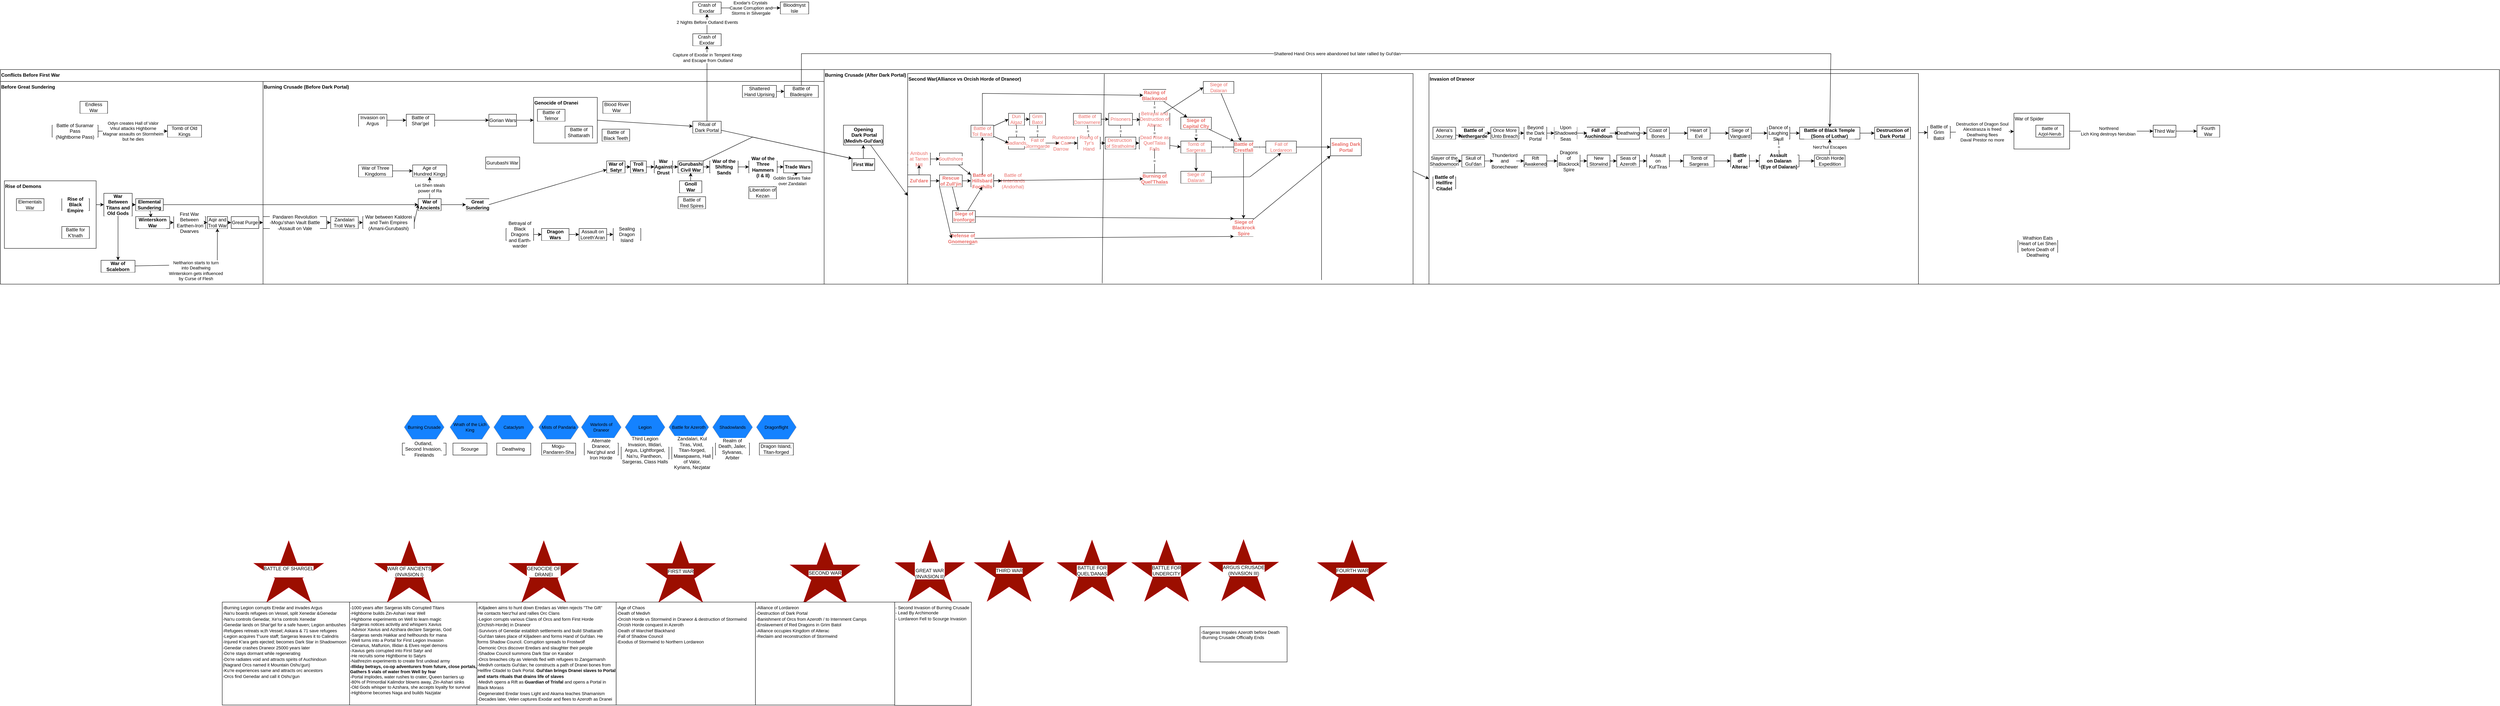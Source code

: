 <mxfile version="25.0.3">
  <diagram name="Page-1" id="KJoU3d3SJdPES4LQAqq6">
    <mxGraphModel dx="3016" dy="-959" grid="1" gridSize="10" guides="1" tooltips="1" connect="1" arrows="1" fold="1" page="1" pageScale="1" pageWidth="850" pageHeight="1100" math="0" shadow="0">
      <root>
        <mxCell id="0" />
        <mxCell id="1" parent="0" />
        <mxCell id="0KqqUuabSOPp1zFiWMTm-103" style="edgeStyle=orthogonalEdgeStyle;rounded=0;orthogonalLoop=1;jettySize=auto;html=1;entryX=0;entryY=0.5;entryDx=0;entryDy=0;labelBackgroundColor=default;labelBorderColor=none;fontColor=default;" edge="1" parent="1">
          <mxGeometry relative="1" as="geometry">
            <mxPoint x="2278.23" y="3780" as="sourcePoint" />
            <mxPoint x="1928.51" y="3580" as="targetPoint" />
          </mxGeometry>
        </mxCell>
        <mxCell id="0KqqUuabSOPp1zFiWMTm-100" value="Burning Crusade (After Dark Portal)" style="rounded=0;html=1;strokeColor=default;align=left;verticalAlign=top;fontFamily=Helvetica;fontSize=12;fontColor=default;labelBorderColor=none;labelBackgroundColor=default;fillColor=default;fontStyle=1;whiteSpace=wrap;" vertex="1" parent="1">
          <mxGeometry x="1420" y="3340" width="4210" height="540" as="geometry" />
        </mxCell>
        <mxCell id="0KqqUuabSOPp1zFiWMTm-59" value="BATTLE OF SHARGEL&lt;div&gt;&lt;br&gt;&lt;/div&gt;" style="verticalLabelPosition=middle;verticalAlign=middle;html=1;shape=mxgraph.basic.star;fillColor=#9C0E00;strokeColor=#B20000;fontColor=default;labelPosition=center;align=center;labelBackgroundColor=default;labelBorderColor=none;whiteSpace=wrap;" vertex="1" parent="1">
          <mxGeometry x="-12.84" y="4526" width="174.75" height="153.63" as="geometry" />
        </mxCell>
        <mxCell id="0KqqUuabSOPp1zFiWMTm-60" value="&lt;div&gt;WAR OF ANCIENTS&lt;/div&gt;&lt;div&gt;(INVASION I)&lt;/div&gt;" style="verticalLabelPosition=middle;verticalAlign=middle;html=1;shape=mxgraph.basic.star;fillColor=#9C0E00;strokeColor=#B20000;fontColor=default;labelPosition=center;align=center;labelBackgroundColor=default;labelBorderColor=none;whiteSpace=wrap;" vertex="1" parent="1">
          <mxGeometry x="290.27" y="4526" width="174.75" height="153.63" as="geometry" />
        </mxCell>
        <mxCell id="0KqqUuabSOPp1zFiWMTm-62" value="&lt;span style=&quot;font-size: 11px; text-wrap-mode: nowrap;&quot;&gt;-1000 years after Sargeras kills Corrupted Titans&lt;/span&gt;&lt;div&gt;&lt;font&gt;&lt;span style=&quot;font-size: 11px; text-wrap-mode: nowrap;&quot;&gt;-Highborne builds Zin-Ashari near Well&lt;br&gt;&lt;/span&gt;&lt;/font&gt;&lt;div&gt;&lt;span style=&quot;font-size: 11px; text-wrap-mode: nowrap;&quot;&gt;-Highborne e&lt;/span&gt;&lt;span style=&quot;font-size: 11px; text-wrap-mode: nowrap;&quot;&gt;xperiments on Well to learn magic&lt;/span&gt;&lt;/div&gt;&lt;div&gt;&lt;div style=&quot;font-size: 11px; text-wrap-mode: nowrap;&quot;&gt;-Sargeras notices activitiy and whispers Xavius&lt;/div&gt;&lt;div style=&quot;font-size: 11px; text-wrap-mode: nowrap;&quot;&gt;-Advisor Xavius and Azshara declare Sargeras, God&lt;/div&gt;&lt;div style=&quot;font-size: 11px; text-wrap-mode: nowrap;&quot;&gt;-Sargeras sends Hakkar and hellhounds for mana&lt;span style=&quot;&quot;&gt;&amp;nbsp;&lt;/span&gt;&lt;/div&gt;&lt;div style=&quot;font-size: 11px; text-wrap-mode: nowrap;&quot;&gt;-Well turns into a Portal for First Legion Invasion&lt;span style=&quot;&quot;&gt;&amp;nbsp;&lt;/span&gt;&lt;/div&gt;&lt;div style=&quot;font-size: 11px; text-wrap-mode: nowrap;&quot;&gt;&lt;span style=&quot;&quot;&gt;-Cenarius, Malfurion, Illidan &amp;amp; Elves repel demons&lt;/span&gt;&lt;/div&gt;&lt;div style=&quot;font-size: 11px; text-wrap-mode: nowrap;&quot;&gt;&lt;span style=&quot;&quot;&gt;-Xavius gets corrupted into First Satyr and&lt;/span&gt;&lt;/div&gt;&lt;div style=&quot;font-size: 11px; text-wrap-mode: nowrap;&quot;&gt;&lt;span style=&quot;&quot;&gt;-He recruits some Hightborne to Satyrs&lt;/span&gt;&lt;/div&gt;&lt;div style=&quot;font-size: 11px; text-wrap-mode: nowrap;&quot;&gt;&lt;span style=&quot;&quot;&gt;-Nathrezim experiments to create first undead army&lt;/span&gt;&lt;/div&gt;&lt;div style=&quot;font-size: 11px; text-wrap-mode: nowrap;&quot;&gt;&lt;span style=&quot;&quot;&gt;&lt;b&gt;-Illiday betrays, co-op adventurers from future, close portals,&lt;/b&gt;&lt;/span&gt;&lt;/div&gt;&lt;div style=&quot;font-size: 11px; text-wrap-mode: nowrap;&quot;&gt;&lt;span style=&quot;&quot;&gt;&lt;b&gt;Gathers 5 vials of water from Well by fear&lt;/b&gt;&lt;/span&gt;&lt;/div&gt;&lt;div style=&quot;font-size: 11px; text-wrap-mode: nowrap;&quot;&gt;&lt;span style=&quot;&quot;&gt;-Portal implodes, water rushes to crater, Queen barriers up&lt;span style=&quot;white-space: pre;&quot;&gt;&#x9;&lt;/span&gt;&lt;/span&gt;&lt;/div&gt;&lt;div style=&quot;font-size: 11px; text-wrap-mode: nowrap;&quot;&gt;-80% of Primordial Kalimdor blowns away,&amp;nbsp;&lt;span style=&quot;&quot;&gt;Zin-Ashari sinks&lt;/span&gt;&lt;/div&gt;&lt;div style=&quot;font-size: 11px; text-wrap-mode: nowrap;&quot;&gt;&lt;span style=&quot;&quot;&gt;-Old Gods whisper to Azshara, she accepts loyalty for survival&lt;/span&gt;&lt;/div&gt;&lt;div style=&quot;font-size: 11px; text-wrap-mode: nowrap;&quot;&gt;&lt;span style=&quot;&quot;&gt;-Highborne becomes Naga and builds Nazjatar&lt;/span&gt;&lt;/div&gt;&lt;/div&gt;&lt;/div&gt;" style="html=1;align=left;verticalAlign=top;labelBackgroundColor=default;labelBorderColor=none;fontColor=default;whiteSpace=wrap;" vertex="1" parent="1">
          <mxGeometry x="227.41" y="4680" width="320" height="259" as="geometry" />
        </mxCell>
        <mxCell id="0KqqUuabSOPp1zFiWMTm-63" value="FIRST WAR" style="verticalLabelPosition=middle;verticalAlign=middle;html=1;shape=mxgraph.basic.star;fillColor=#9C0E00;strokeColor=#B20000;fontColor=default;labelPosition=center;align=center;labelBackgroundColor=default;labelBorderColor=none;whiteSpace=wrap;" vertex="1" parent="1">
          <mxGeometry x="972.14" y="4526.37" width="174.75" height="153.63" as="geometry" />
        </mxCell>
        <mxCell id="0KqqUuabSOPp1zFiWMTm-64" value="SECOND WAR" style="verticalLabelPosition=middle;verticalAlign=middle;html=1;shape=mxgraph.basic.star;fillColor=#9C0E00;strokeColor=#B20000;fontColor=default;labelPosition=center;align=center;labelBackgroundColor=default;labelBorderColor=none;whiteSpace=wrap;" vertex="1" parent="1">
          <mxGeometry x="1335.04" y="4530" width="174.75" height="153.63" as="geometry" />
        </mxCell>
        <mxCell id="0KqqUuabSOPp1zFiWMTm-66" value="&lt;div&gt;&lt;span style=&quot;&quot;&gt;&lt;font&gt;&lt;br&gt;&lt;/font&gt;&lt;/span&gt;&lt;/div&gt;&lt;div&gt;&lt;span style=&quot;&quot;&gt;&lt;font&gt;GREAT WAR&lt;/font&gt;&lt;/span&gt;&lt;/div&gt;&lt;div&gt;&lt;font&gt;(INVASION II)&lt;/font&gt;&lt;/div&gt;" style="verticalLabelPosition=middle;verticalAlign=middle;html=1;shape=mxgraph.basic.star;fillColor=#9C0E00;strokeColor=#B20000;fontColor=default;labelPosition=center;align=center;labelBackgroundColor=default;labelBorderColor=none;whiteSpace=wrap;" vertex="1" parent="1">
          <mxGeometry x="1598.41" y="4524.18" width="174.75" height="153.63" as="geometry" />
        </mxCell>
        <mxCell id="0KqqUuabSOPp1zFiWMTm-67" value="&lt;span style=&quot;font-family: Helvetica; font-size: 11px; font-style: normal; font-variant-ligatures: normal; font-variant-caps: normal; letter-spacing: normal; orphans: 2; text-indent: 0px; text-transform: none; widows: 2; word-spacing: 0px; -webkit-text-stroke-width: 0px; white-space: nowrap; text-decoration-thickness: initial; text-decoration-style: initial; text-decoration-color: initial; float: none; display: inline !important;&quot;&gt;- Second Invasion of&amp;nbsp;&lt;/span&gt;&lt;span style=&quot;font-size: 11px; text-wrap-mode: nowrap;&quot;&gt;Burning Crusade&lt;/span&gt;&lt;div style=&quot;forced-color-adjust: none; font-family: Helvetica; font-size: 11px; font-style: normal; font-variant-ligatures: normal; font-variant-caps: normal; letter-spacing: normal; orphans: 2; text-indent: 0px; text-transform: none; widows: 2; word-spacing: 0px; -webkit-text-stroke-width: 0px; white-space: nowrap; text-decoration-thickness: initial; text-decoration-style: initial; text-decoration-color: initial;&quot;&gt;- Lead By Archimonde&lt;/div&gt;&lt;div&gt;-&amp;nbsp;&lt;span style=&quot;font-size: 11px; text-align: center; text-wrap-mode: nowrap;&quot;&gt;Lordareon Fell to&amp;nbsp;&lt;/span&gt;&lt;span style=&quot;font-size: 11px; text-align: center; text-wrap-mode: nowrap;&quot;&gt;Scourge Invasion&lt;/span&gt;&lt;/div&gt;" style="html=1;align=left;verticalAlign=top;fontStyle=0;labelBackgroundColor=default;labelBorderColor=none;fontColor=default;whiteSpace=wrap;" vertex="1" parent="1">
          <mxGeometry x="1597.41" y="4680" width="192.59" height="260" as="geometry" />
        </mxCell>
        <mxCell id="0KqqUuabSOPp1zFiWMTm-68" value="THIRD WAR" style="verticalLabelPosition=middle;verticalAlign=middle;html=1;shape=mxgraph.basic.star;fillColor=#9C0E00;strokeColor=#B20000;fontColor=default;labelPosition=center;align=center;labelBackgroundColor=default;labelBorderColor=none;whiteSpace=wrap;" vertex="1" parent="1">
          <mxGeometry x="1797.52" y="4524.18" width="174.75" height="153.63" as="geometry" />
        </mxCell>
        <mxCell id="0KqqUuabSOPp1zFiWMTm-69" value="BATTLE FOR&lt;div&gt;QUEL&#39;DANAS&lt;/div&gt;" style="verticalLabelPosition=middle;verticalAlign=middle;html=1;shape=mxgraph.basic.star;fillColor=#9C0E00;strokeColor=#B20000;fontColor=default;labelPosition=center;align=center;labelBackgroundColor=default;labelBorderColor=none;whiteSpace=wrap;" vertex="1" parent="1">
          <mxGeometry x="2005.91" y="4524.18" width="174.75" height="153.63" as="geometry" />
        </mxCell>
        <mxCell id="0KqqUuabSOPp1zFiWMTm-70" value="BATTLE FOR&lt;div&gt;UNDERCITY&lt;/div&gt;" style="verticalLabelPosition=middle;verticalAlign=middle;html=1;shape=mxgraph.basic.star;fillColor=#9C0E00;strokeColor=#B20000;fontColor=default;labelPosition=center;align=center;labelBackgroundColor=default;labelBorderColor=none;whiteSpace=wrap;" vertex="1" parent="1">
          <mxGeometry x="2193.16" y="4524.18" width="174.75" height="153.63" as="geometry" />
        </mxCell>
        <mxCell id="0KqqUuabSOPp1zFiWMTm-72" value="&lt;div&gt;ARGUS CRUSADE&lt;/div&gt;&lt;div&gt;(INVASION III)&lt;/div&gt;" style="verticalLabelPosition=middle;verticalAlign=middle;html=1;shape=mxgraph.basic.star;fillColor=#9C0E00;strokeColor=#B20000;fontColor=default;labelPosition=center;align=center;labelBackgroundColor=default;labelBorderColor=none;whiteSpace=wrap;" vertex="1" parent="1">
          <mxGeometry x="2386.74" y="4523" width="174.75" height="153.63" as="geometry" />
        </mxCell>
        <mxCell id="0KqqUuabSOPp1zFiWMTm-73" value="&lt;span style=&quot;font-size: 11px; text-wrap-mode: nowrap;&quot;&gt;-Sargeras Impales&lt;/span&gt;&lt;span style=&quot;font-size: 11px; text-wrap-mode: nowrap;&quot;&gt;&amp;nbsp;Azeroth before Death&lt;/span&gt;&lt;div style=&quot;font-size: 11px; text-wrap-mode: nowrap;&quot;&gt;-Burning Crusade Officially Ends&lt;/div&gt;" style="html=1;align=left;verticalAlign=top;fontStyle=0;labelBackgroundColor=default;labelBorderColor=none;fontColor=default;whiteSpace=wrap;" vertex="1" parent="1">
          <mxGeometry x="2364.76" y="4742" width="218.71" height="88.71" as="geometry" />
        </mxCell>
        <mxCell id="0KqqUuabSOPp1zFiWMTm-74" value="&lt;font&gt;&lt;span style=&quot;font-size: 11px; text-wrap-mode: nowrap;&quot;&gt;-Burning Legion corrupts Eredar and invades Argus&lt;/span&gt;&lt;/font&gt;&lt;div&gt;&lt;font&gt;&lt;span style=&quot;font-size: 11px; text-wrap-mode: nowrap;&quot;&gt;-Na&#39;ru boards refugees on Vessel, split&amp;nbsp;&lt;/span&gt;&lt;/font&gt;&lt;span style=&quot;font-size: 11px; text-wrap-mode: nowrap;&quot;&gt;Xenedar &amp;amp;Genedar&lt;/span&gt;&lt;/div&gt;&lt;div&gt;&lt;font&gt;&lt;span style=&quot;font-size: 11px; text-wrap-mode: nowrap;&quot;&gt;-Na&#39;ru controls Genedar, Xe&#39;ra controls Xenedar&lt;/span&gt;&lt;/font&gt;&lt;/div&gt;&lt;div&gt;&lt;span style=&quot;font-size: 11px; text-wrap-mode: nowrap;&quot;&gt;&lt;font&gt;-Genedar lands on Shar&#39;gel for a safe haven; Legion ambushes&lt;/font&gt;&lt;/span&gt;&lt;/div&gt;&lt;div&gt;&lt;span style=&quot;font-size: 11px; text-wrap-mode: nowrap;&quot;&gt;&lt;font&gt;-Refugees retreats w,th Vessel; Askara &amp;amp; 71 save refugees&lt;/font&gt;&lt;/span&gt;&lt;/div&gt;&lt;div&gt;&lt;span style=&quot;font-size: 11px; text-wrap-mode: nowrap;&quot;&gt;&lt;font&gt;-Legion acquires T&#39;uure staff; Sargeras leaves it to Calindris&lt;/font&gt;&lt;/span&gt;&lt;/div&gt;&lt;div&gt;&lt;span style=&quot;font-size: 11px; text-wrap-mode: nowrap;&quot;&gt;&lt;font&gt;-Injured K&#39;ara gets ejected; becomes Dark Star in Shadowmoon&lt;br&gt;&lt;/font&gt;&lt;/span&gt;&lt;div&gt;&lt;div&gt;&lt;div&gt;&lt;span style=&quot;font-size: 11px; text-wrap-mode: nowrap;&quot;&gt;&lt;font&gt;-Genedar crashes Draneor 25000 years later&lt;/font&gt;&lt;/span&gt;&lt;/div&gt;&lt;div&gt;&lt;span style=&quot;font-size: 11px; text-wrap-mode: nowrap;&quot;&gt;&lt;font&gt;-Do&#39;re stays dormant while regenerating&lt;/font&gt;&lt;/span&gt;&lt;/div&gt;&lt;div&gt;&lt;span style=&quot;font-size: 11px; text-wrap-mode: nowrap;&quot;&gt;&lt;font&gt;-Do&#39;re radiates void and attracts spirits of Auchindoun&lt;/font&gt;&lt;/span&gt;&lt;/div&gt;&lt;div&gt;&lt;span style=&quot;font-size: 11px; text-wrap-mode: nowrap;&quot;&gt;&lt;font&gt;(Nagrand Orcs named it Mountain Oshu&#39;gun)&lt;/font&gt;&lt;/span&gt;&lt;/div&gt;&lt;div&gt;&lt;span style=&quot;font-size: 11px; text-wrap-mode: nowrap;&quot;&gt;&lt;font&gt;-Ku&#39;re experiences same and attracts orc ancestors&lt;/font&gt;&lt;/span&gt;&lt;/div&gt;&lt;div&gt;&lt;font&gt;&lt;span style=&quot;font-size: 11px; text-wrap-mode: nowrap;&quot;&gt;-Orcs find Genedar and call it&amp;nbsp;&lt;/span&gt;&lt;span style=&quot;font-size: 11px; text-wrap-mode: nowrap;&quot;&gt;Oshu&#39;gun&lt;/span&gt;&lt;/font&gt;&lt;/div&gt;&lt;/div&gt;&lt;/div&gt;&lt;/div&gt;" style="html=1;align=left;verticalAlign=top;labelBackgroundColor=default;labelBorderColor=none;fontColor=default;whiteSpace=wrap;" vertex="1" parent="1">
          <mxGeometry x="-92.55" y="4680" width="320" height="259" as="geometry" />
        </mxCell>
        <mxCell id="0KqqUuabSOPp1zFiWMTm-76" value="GENOCIDE OF&lt;div&gt;DRANEI&lt;/div&gt;" style="verticalLabelPosition=middle;verticalAlign=middle;html=1;shape=mxgraph.basic.star;fillColor=#9C0E00;strokeColor=#B20000;fontColor=default;labelPosition=center;align=center;labelBackgroundColor=default;labelBorderColor=none;whiteSpace=wrap;" vertex="1" parent="1">
          <mxGeometry x="628.2" y="4526" width="174.75" height="153.63" as="geometry" />
        </mxCell>
        <mxCell id="0KqqUuabSOPp1zFiWMTm-77" value="&lt;div&gt;&lt;font&gt;&lt;span style=&quot;font-size: 11px; text-wrap-mode: nowrap;&quot;&gt;-Kiljadeen aims to hunt down Eredars as Velen rejects &quot;The Gift&quot;&lt;/span&gt;&lt;/font&gt;&lt;/div&gt;&lt;div&gt;&lt;font&gt;&lt;span style=&quot;font-size: 11px; text-wrap-mode: nowrap;&quot;&gt;He contacts Nerz&#39;hul and rallies Orc Clans&lt;/span&gt;&lt;/font&gt;&lt;/div&gt;&lt;div&gt;&lt;font&gt;&lt;span style=&quot;font-size: 11px; text-wrap-mode: nowrap;&quot;&gt;-Legion corrupts various Clans of Orcs and form&amp;nbsp;&lt;/span&gt;&lt;/font&gt;&lt;font style=&quot;&quot;&gt;&lt;span style=&quot;font-size: 11px; text-wrap-mode: nowrap;&quot;&gt;First&amp;nbsp;&lt;/span&gt;&lt;/font&gt;&lt;span style=&quot;text-wrap-mode: nowrap; font-size: 11px;&quot;&gt;Horde&amp;nbsp;&lt;/span&gt;&lt;/div&gt;&lt;div&gt;&lt;span style=&quot;text-wrap-mode: nowrap; font-size: 11px;&quot;&gt;(&lt;/span&gt;&lt;font style=&quot;&quot;&gt;&lt;span style=&quot;font-size: 11px; text-wrap-mode: nowrap;&quot;&gt;Orchish-Horde) in&amp;nbsp;&lt;/span&gt;&lt;/font&gt;&lt;span style=&quot;text-wrap-mode: nowrap; font-size: 11px;&quot;&gt;Draneor&lt;/span&gt;&lt;/div&gt;&lt;div&gt;&lt;span style=&quot;text-wrap-mode: nowrap; font-size: 11px;&quot;&gt;-Survivors of Genedar establish settlements and build Shattarath&lt;/span&gt;&lt;/div&gt;&lt;div&gt;&lt;span style=&quot;text-wrap-mode: nowrap; font-size: 11px;&quot;&gt;-Gul&#39;dan takes place of Kiljadeen and forms Hand of Gul&#39;dan. He&lt;/span&gt;&lt;/div&gt;&lt;div&gt;&lt;span style=&quot;text-wrap-mode: nowrap; font-size: 11px;&quot;&gt;forms Shadow Council. Corruption spreads to Frostwolf&lt;/span&gt;&lt;/div&gt;&lt;div&gt;&lt;span style=&quot;text-wrap-mode: nowrap; font-size: 11px;&quot;&gt;-Demonic Orcs discover Eredars and slaughter their people&lt;/span&gt;&lt;/div&gt;&lt;div&gt;&lt;span style=&quot;font-size: 11px; text-wrap-mode: nowrap;&quot;&gt;-Shadow Council summons Dark Star on Karabor&lt;/span&gt;&lt;/div&gt;&lt;div&gt;&lt;span style=&quot;text-wrap-mode: nowrap; font-size: 11px;&quot;&gt;-Orcs breaches city as Velends fled with refugees to Zangarmarsh&lt;/span&gt;&lt;/div&gt;&lt;div&gt;&lt;span style=&quot;text-wrap-mode: nowrap; font-size: 11px;&quot;&gt;-Medivh contacts Gul&#39;dan; he constructs a path of&amp;nbsp;&lt;/span&gt;&lt;span style=&quot;font-size: 11px; text-wrap-mode: nowrap;&quot;&gt;Dranei bones from&amp;nbsp;&lt;/span&gt;&lt;/div&gt;&lt;div&gt;&lt;span style=&quot;font-size: 11px; text-wrap-mode: nowrap;&quot;&gt;Hellfire Citadel to Dark Portal. &lt;b&gt;Gul&#39;dan brings Dranei slaves to Portal&lt;/b&gt;&lt;/span&gt;&lt;/div&gt;&lt;div&gt;&lt;span style=&quot;font-size: 11px; text-wrap-mode: nowrap;&quot;&gt;&lt;b&gt;and starts rituals that drains life of slaves&lt;/b&gt;&amp;nbsp;&lt;/span&gt;&lt;/div&gt;&lt;div&gt;&lt;span style=&quot;font-size: 11px; text-wrap-mode: nowrap;&quot;&gt;-Medivh opens a Rift as&amp;nbsp;&lt;b&gt;Guardian of Trisfal&lt;/b&gt;&amp;nbsp;and opens a Portal in&amp;nbsp;&lt;/span&gt;&lt;/div&gt;&lt;div&gt;&lt;span style=&quot;font-size: 11px; text-wrap-mode: nowrap;&quot;&gt;Black Morass&lt;/span&gt;&lt;/div&gt;&lt;div&gt;&lt;span style=&quot;font-size: 11px; text-wrap-mode: nowrap;&quot;&gt;-Degenerated Eredar loses Light and Akama teaches Shamanism&lt;/span&gt;&lt;/div&gt;&lt;div&gt;&lt;span style=&quot;font-size: 11px; text-wrap-mode: nowrap;&quot;&gt;-Decades later, Velen captures Exodar and flees to Azeroth as Dranei&lt;/span&gt;&lt;/div&gt;" style="html=1;align=left;verticalAlign=top;labelBackgroundColor=default;labelBorderColor=none;fontColor=default;whiteSpace=wrap;" vertex="1" parent="1">
          <mxGeometry x="547.41" y="4680" width="350" height="259" as="geometry" />
        </mxCell>
        <mxCell id="0KqqUuabSOPp1zFiWMTm-78" value="&lt;div&gt;&lt;div&gt;&lt;span style=&quot;font-size: 11px; text-wrap-mode: nowrap;&quot;&gt;-Age of Chaos&amp;nbsp;&lt;/span&gt;&lt;/div&gt;&lt;div&gt;&lt;font&gt;&lt;span style=&quot;font-size: 11px; text-wrap-mode: nowrap;&quot;&gt;-Death of Medivh&lt;/span&gt;&lt;/font&gt;&lt;/div&gt;&lt;div&gt;&lt;span style=&quot;font-size: 11px; text-wrap-mode: nowrap;&quot;&gt;-Orcish Horde vs Stormwind in Draneor &amp;amp; d&lt;/span&gt;&lt;span style=&quot;font-size: 11px; text-wrap-mode: nowrap;&quot;&gt;estruction of Stormwind&lt;/span&gt;&lt;/div&gt;&lt;div&gt;&lt;font&gt;&lt;span style=&quot;font-size: 11px; text-wrap-mode: nowrap;&quot;&gt;-Orcish Horde conquest in Azeroth&lt;/span&gt;&lt;/font&gt;&lt;/div&gt;&lt;div&gt;&lt;font&gt;&lt;span style=&quot;font-size: 11px; text-wrap-mode: nowrap;&quot;&gt;-Death of Warchief Blackhand&lt;/span&gt;&lt;/font&gt;&lt;/div&gt;&lt;div&gt;&lt;font&gt;&lt;span style=&quot;font-size: 11px; text-wrap-mode: nowrap;&quot;&gt;-Fall of Shadow Council&lt;/span&gt;&lt;/font&gt;&lt;/div&gt;&lt;div&gt;&lt;font&gt;&lt;span style=&quot;font-size: 11px; text-wrap-mode: nowrap;&quot;&gt;-Exodus of Stormwind to Northern Lordareon&lt;/span&gt;&lt;/font&gt;&lt;/div&gt;&lt;div&gt;&lt;br&gt;&lt;/div&gt;&lt;/div&gt;" style="html=1;align=left;verticalAlign=top;labelBackgroundColor=default;labelBorderColor=none;fontColor=default;whiteSpace=wrap;" vertex="1" parent="1">
          <mxGeometry x="897.41" y="4680" width="350" height="259" as="geometry" />
        </mxCell>
        <mxCell id="0KqqUuabSOPp1zFiWMTm-79" value="FOURTH WAR" style="verticalLabelPosition=middle;verticalAlign=middle;html=1;shape=mxgraph.basic.star;fillColor=#9C0E00;strokeColor=#B20000;fontColor=default;labelPosition=center;align=center;labelBackgroundColor=default;labelBorderColor=none;whiteSpace=wrap;" vertex="1" parent="1">
          <mxGeometry x="2660" y="4524.18" width="174.75" height="153.63" as="geometry" />
        </mxCell>
        <mxCell id="0KqqUuabSOPp1zFiWMTm-92" value="" style="edgeStyle=orthogonalEdgeStyle;rounded=0;orthogonalLoop=1;jettySize=auto;html=1;labelBackgroundColor=default;labelBorderColor=none;fontColor=default;" edge="1" parent="1" source="0KqqUuabSOPp1zFiWMTm-93" target="0KqqUuabSOPp1zFiWMTm-94">
          <mxGeometry relative="1" as="geometry" />
        </mxCell>
        <mxCell id="0KqqUuabSOPp1zFiWMTm-93" value="Third War" style="rounded=0;html=1;strokeColor=default;align=center;verticalAlign=middle;fontFamily=Helvetica;fontSize=12;fontColor=default;labelBorderColor=none;labelBackgroundColor=default;fillColor=default;whiteSpace=wrap;" vertex="1" parent="1">
          <mxGeometry x="4760" y="3480" width="57.14" height="30" as="geometry" />
        </mxCell>
        <mxCell id="0KqqUuabSOPp1zFiWMTm-94" value="Fourth War" style="rounded=0;html=1;strokeColor=default;align=center;verticalAlign=middle;fontFamily=Helvetica;fontSize=12;fontColor=default;labelBorderColor=none;labelBackgroundColor=default;fillColor=default;whiteSpace=wrap;" vertex="1" parent="1">
          <mxGeometry x="4870" y="3480" width="57.14" height="30" as="geometry" />
        </mxCell>
        <mxCell id="0KqqUuabSOPp1zFiWMTm-125" value="&lt;div&gt;&lt;div&gt;&lt;span style=&quot;font-size: 11px; text-wrap-mode: nowrap;&quot;&gt;-Alliance of Lordareon&lt;/span&gt;&lt;/div&gt;&lt;div&gt;&lt;font&gt;&lt;span style=&quot;font-size: 11px; text-wrap-mode: nowrap;&quot;&gt;-Destruction of Dark Portal&lt;/span&gt;&lt;/font&gt;&lt;/div&gt;&lt;div&gt;&lt;font&gt;&lt;span style=&quot;font-size: 11px; text-wrap-mode: nowrap;&quot;&gt;-Banishment of Orcs from Azeroth / to Internment Camps&lt;/span&gt;&lt;/font&gt;&lt;/div&gt;&lt;div&gt;&lt;font&gt;&lt;span style=&quot;font-size: 11px; text-wrap-mode: nowrap;&quot;&gt;-Enslavement of Red Dragons in Grim Batol&lt;/span&gt;&lt;/font&gt;&lt;/div&gt;&lt;div&gt;&lt;font&gt;&lt;span style=&quot;font-size: 11px; text-wrap-mode: nowrap;&quot;&gt;-Alliance occupies Kingdom of Alterac&lt;/span&gt;&lt;/font&gt;&lt;/div&gt;&lt;div&gt;&lt;font&gt;&lt;span style=&quot;font-size: 11px; text-wrap-mode: nowrap;&quot;&gt;-Reclaim and reconstruction of Stormwind&amp;nbsp;&lt;/span&gt;&lt;/font&gt;&lt;/div&gt;&lt;div&gt;&lt;br&gt;&lt;/div&gt;&lt;/div&gt;" style="html=1;align=left;verticalAlign=top;labelBackgroundColor=default;labelBorderColor=none;fontColor=default;whiteSpace=wrap;" vertex="1" parent="1">
          <mxGeometry x="1247.41" y="4680" width="350" height="259" as="geometry" />
        </mxCell>
        <mxCell id="0KqqUuabSOPp1zFiWMTm-145" value="Northrend&lt;div&gt;Lich King destroys Nerubian&amp;nbsp;&lt;/div&gt;" style="edgeStyle=none;shape=connector;rounded=0;orthogonalLoop=1;jettySize=auto;html=1;entryX=0;entryY=0.5;entryDx=0;entryDy=0;strokeColor=default;align=center;verticalAlign=middle;fontFamily=Helvetica;fontSize=11;fontColor=default;labelBackgroundColor=default;endArrow=classic;labelBorderColor=none;exitX=1;exitY=0.5;exitDx=0;exitDy=0;" edge="1" parent="1" source="0KqqUuabSOPp1zFiWMTm-383" target="0KqqUuabSOPp1zFiWMTm-93">
          <mxGeometry relative="1" as="geometry" />
        </mxCell>
        <mxCell id="0KqqUuabSOPp1zFiWMTm-140" value="Khadgar Damaged&lt;div&gt;Link Still Remains&lt;/div&gt;" style="edgeStyle=none;shape=connector;rounded=0;orthogonalLoop=1;jettySize=auto;html=1;entryX=0;entryY=0.5;entryDx=0;entryDy=0;strokeColor=default;align=center;verticalAlign=middle;fontFamily=Helvetica;fontSize=11;fontColor=default;labelBackgroundColor=default;endArrow=classic;exitX=1;exitY=0.5;exitDx=0;exitDy=0;labelBorderColor=none;" edge="1" parent="1" source="0KqqUuabSOPp1zFiWMTm-162" target="0KqqUuabSOPp1zFiWMTm-139">
          <mxGeometry x="-0.294" relative="1" as="geometry">
            <mxPoint as="offset" />
          </mxGeometry>
        </mxCell>
        <mxCell id="0KqqUuabSOPp1zFiWMTm-200" style="edgeStyle=none;shape=connector;rounded=0;orthogonalLoop=1;jettySize=auto;html=1;entryX=0;entryY=0.5;entryDx=0;entryDy=0;strokeColor=default;align=center;verticalAlign=middle;fontFamily=Helvetica;fontSize=11;fontColor=default;labelBackgroundColor=default;endArrow=classic;labelBorderColor=none;" edge="1" parent="1" source="0KqqUuabSOPp1zFiWMTm-199" target="0KqqUuabSOPp1zFiWMTm-196">
          <mxGeometry relative="1" as="geometry" />
        </mxCell>
        <mxCell id="0KqqUuabSOPp1zFiWMTm-199" value="&lt;span style=&quot;font-weight: normal;&quot;&gt;Tyr&#39;s Hand&lt;/span&gt;" style="rounded=0;html=1;strokeColor=default;align=center;verticalAlign=middle;fontFamily=Helvetica;fontSize=12;fontColor=#EA6B66;labelBorderColor=none;labelBackgroundColor=default;fillColor=default;fontStyle=1;whiteSpace=wrap;" vertex="1" parent="1">
          <mxGeometry x="1993.61" y="3450" width="40" height="30" as="geometry" />
        </mxCell>
        <mxCell id="0KqqUuabSOPp1zFiWMTm-202" style="edgeStyle=none;shape=connector;rounded=0;orthogonalLoop=1;jettySize=auto;html=1;entryX=0;entryY=0.5;entryDx=0;entryDy=0;strokeColor=default;align=center;verticalAlign=middle;fontFamily=Helvetica;fontSize=11;fontColor=default;labelBackgroundColor=default;endArrow=classic;labelBorderColor=none;" edge="1" parent="1" source="0KqqUuabSOPp1zFiWMTm-201" target="0KqqUuabSOPp1zFiWMTm-199">
          <mxGeometry relative="1" as="geometry" />
        </mxCell>
        <mxCell id="0KqqUuabSOPp1zFiWMTm-206" value="=" style="endArrow=none;html=1;rounded=0;strokeColor=default;align=center;verticalAlign=middle;fontFamily=Helvetica;fontSize=11;fontColor=default;labelBackgroundColor=default;entryX=0.25;entryY=0;entryDx=0;entryDy=0;exitX=0.5;exitY=1;exitDx=0;exitDy=0;labelBorderColor=none;" edge="1" parent="1" source="0KqqUuabSOPp1zFiWMTm-199" target="0KqqUuabSOPp1zFiWMTm-204">
          <mxGeometry width="50" height="50" relative="1" as="geometry">
            <mxPoint x="2091.47" y="3490" as="sourcePoint" />
            <mxPoint x="2095.47" y="3520" as="targetPoint" />
          </mxGeometry>
        </mxCell>
        <mxCell id="0KqqUuabSOPp1zFiWMTm-380" style="edgeStyle=none;shape=connector;rounded=0;orthogonalLoop=1;jettySize=auto;html=1;strokeColor=default;align=center;verticalAlign=middle;fontFamily=Helvetica;fontSize=11;fontColor=default;labelBackgroundColor=default;endArrow=classic;" edge="1" parent="1" source="0KqqUuabSOPp1zFiWMTm-378" target="0KqqUuabSOPp1zFiWMTm-141">
          <mxGeometry relative="1" as="geometry" />
        </mxCell>
        <mxCell id="0KqqUuabSOPp1zFiWMTm-402" value="" style="group" vertex="1" connectable="0" parent="1">
          <mxGeometry y="3340" width="1420" height="630" as="geometry" />
        </mxCell>
        <mxCell id="0KqqUuabSOPp1zFiWMTm-1" value="Conflicts Before First War" style="rounded=0;html=1;strokeColor=default;align=left;verticalAlign=top;fontFamily=Helvetica;fontSize=12;fontColor=default;labelBorderColor=none;labelBackgroundColor=default;fillColor=default;fontStyle=1;whiteSpace=wrap;" vertex="1" parent="0KqqUuabSOPp1zFiWMTm-402">
          <mxGeometry x="-650" width="2070" height="540" as="geometry" />
        </mxCell>
        <mxCell id="0KqqUuabSOPp1zFiWMTm-415" value="Before Great Sundering" style="rounded=0;html=1;strokeColor=default;align=left;verticalAlign=top;fontFamily=Helvetica;fontSize=12;fontColor=default;labelBorderColor=none;labelBackgroundColor=default;fillColor=default;fontStyle=1;whiteSpace=wrap;" vertex="1" parent="0KqqUuabSOPp1zFiWMTm-402">
          <mxGeometry x="-650" y="30" width="660" height="510" as="geometry" />
        </mxCell>
        <mxCell id="0KqqUuabSOPp1zFiWMTm-388" value="" style="group" vertex="1" connectable="0" parent="0KqqUuabSOPp1zFiWMTm-402">
          <mxGeometry x="500" y="210" width="920" height="330" as="geometry" />
        </mxCell>
        <mxCell id="0KqqUuabSOPp1zFiWMTm-2" value="Burning Crusade (Before Dark Portal)" style="rounded=0;html=1;strokeColor=default;align=left;verticalAlign=top;fontFamily=Helvetica;fontSize=12;fontColor=default;labelBorderColor=none;labelBackgroundColor=default;fillColor=default;fontStyle=1;whiteSpace=wrap;" vertex="1" parent="0KqqUuabSOPp1zFiWMTm-388">
          <mxGeometry x="-490" y="-180" width="1410" height="510" as="geometry" />
        </mxCell>
        <mxCell id="0KqqUuabSOPp1zFiWMTm-31" value="&lt;b&gt;War of Satyr&lt;/b&gt;" style="rounded=0;html=1;strokeColor=default;align=center;verticalAlign=middle;fontFamily=Helvetica;fontSize=12;fontColor=default;labelBorderColor=none;labelBackgroundColor=default;fillColor=default;whiteSpace=wrap;" vertex="1" parent="0KqqUuabSOPp1zFiWMTm-388">
          <mxGeometry x="373.616" y="20" width="46.133" height="30" as="geometry" />
        </mxCell>
        <mxCell id="0KqqUuabSOPp1zFiWMTm-46" value="&lt;b&gt;Troll Wars&lt;/b&gt;" style="rounded=0;html=1;strokeColor=default;align=center;verticalAlign=middle;fontFamily=Helvetica;fontSize=12;fontColor=default;labelBorderColor=none;labelBackgroundColor=default;fillColor=default;whiteSpace=wrap;" vertex="1" parent="0KqqUuabSOPp1zFiWMTm-388">
          <mxGeometry x="433.373" y="20" width="39.998" height="30" as="geometry" />
        </mxCell>
        <mxCell id="0KqqUuabSOPp1zFiWMTm-48" value="&lt;b&gt;War Against Drust&lt;/b&gt;" style="rounded=0;html=1;strokeColor=default;align=center;verticalAlign=middle;fontFamily=Helvetica;fontSize=12;fontColor=default;labelBorderColor=none;labelBackgroundColor=default;fillColor=default;whiteSpace=wrap;" vertex="1" parent="0KqqUuabSOPp1zFiWMTm-388">
          <mxGeometry x="493.131" y="20" width="46.013" height="30" as="geometry" />
        </mxCell>
        <mxCell id="0KqqUuabSOPp1zFiWMTm-50" value="&lt;b&gt;Gurubashi Civil War&lt;/b&gt;" style="rounded=0;html=1;strokeColor=default;align=center;verticalAlign=middle;fontFamily=Helvetica;fontSize=12;fontColor=default;labelBorderColor=none;labelBackgroundColor=default;fillColor=default;whiteSpace=wrap;" vertex="1" parent="0KqqUuabSOPp1zFiWMTm-388">
          <mxGeometry x="552.889" y="20" width="63.513" height="30" as="geometry" />
        </mxCell>
        <mxCell id="0KqqUuabSOPp1zFiWMTm-52" value="&lt;b&gt;War of the Shifting Sands&lt;/b&gt;" style="rounded=0;html=1;strokeColor=default;align=center;verticalAlign=middle;fontFamily=Helvetica;fontSize=12;fontColor=default;labelBorderColor=none;labelBackgroundColor=default;fillColor=default;whiteSpace=wrap;" vertex="1" parent="0KqqUuabSOPp1zFiWMTm-388">
          <mxGeometry x="632.559" y="20" width="71.294" height="30" as="geometry" />
        </mxCell>
        <mxCell id="0KqqUuabSOPp1zFiWMTm-54" value="&lt;b&gt;War of the Three Hammers&lt;/b&gt;&lt;div&gt;&lt;b&gt;(I &amp;amp; II)&lt;/b&gt;&lt;/div&gt;" style="rounded=0;html=1;strokeColor=default;align=center;verticalAlign=middle;fontFamily=Helvetica;fontSize=12;fontColor=default;labelBorderColor=none;labelBackgroundColor=default;fillColor=default;whiteSpace=wrap;" vertex="1" parent="0KqqUuabSOPp1zFiWMTm-388">
          <mxGeometry x="730.829" y="20" width="71.294" height="30" as="geometry" />
        </mxCell>
        <mxCell id="0KqqUuabSOPp1zFiWMTm-55" value="&lt;b&gt;Trade Wars&lt;/b&gt;" style="rounded=0;html=1;strokeColor=default;align=center;verticalAlign=middle;fontFamily=Helvetica;fontSize=12;fontColor=default;labelBorderColor=none;labelBackgroundColor=default;fillColor=default;whiteSpace=wrap;" vertex="1" parent="0KqqUuabSOPp1zFiWMTm-388">
          <mxGeometry x="818.169" y="20" width="71.294" height="30" as="geometry" />
        </mxCell>
        <mxCell id="0KqqUuabSOPp1zFiWMTm-121" value="&lt;b&gt;Gnoll War&lt;/b&gt;" style="rounded=0;html=1;strokeColor=default;align=center;verticalAlign=middle;fontFamily=Helvetica;fontSize=12;fontColor=default;labelBorderColor=none;labelBackgroundColor=default;fillColor=default;whiteSpace=wrap;" vertex="1" parent="0KqqUuabSOPp1zFiWMTm-388">
          <mxGeometry x="556.594" y="70" width="56.093" height="30" as="geometry" />
        </mxCell>
        <mxCell id="0KqqUuabSOPp1zFiWMTm-30" value="" style="edgeStyle=none;shape=connector;rounded=0;orthogonalLoop=1;jettySize=auto;html=1;strokeColor=default;align=center;verticalAlign=middle;fontFamily=Helvetica;fontSize=11;fontColor=default;labelBackgroundColor=default;endArrow=classic;labelBorderColor=none;" edge="1" parent="0KqqUuabSOPp1zFiWMTm-388" source="0KqqUuabSOPp1zFiWMTm-31" target="0KqqUuabSOPp1zFiWMTm-46">
          <mxGeometry relative="1" as="geometry" />
        </mxCell>
        <mxCell id="0KqqUuabSOPp1zFiWMTm-45" value="" style="edgeStyle=none;shape=connector;rounded=0;orthogonalLoop=1;jettySize=auto;html=1;strokeColor=default;align=center;verticalAlign=middle;fontFamily=Helvetica;fontSize=11;fontColor=default;labelBackgroundColor=default;endArrow=classic;labelBorderColor=none;" edge="1" parent="0KqqUuabSOPp1zFiWMTm-388" source="0KqqUuabSOPp1zFiWMTm-46" target="0KqqUuabSOPp1zFiWMTm-48">
          <mxGeometry relative="1" as="geometry" />
        </mxCell>
        <mxCell id="0KqqUuabSOPp1zFiWMTm-47" value="" style="edgeStyle=none;shape=connector;rounded=0;orthogonalLoop=1;jettySize=auto;html=1;strokeColor=default;align=center;verticalAlign=middle;fontFamily=Helvetica;fontSize=11;fontColor=default;labelBackgroundColor=default;endArrow=classic;labelBorderColor=none;" edge="1" parent="0KqqUuabSOPp1zFiWMTm-388" source="0KqqUuabSOPp1zFiWMTm-48" target="0KqqUuabSOPp1zFiWMTm-50">
          <mxGeometry relative="1" as="geometry" />
        </mxCell>
        <mxCell id="0KqqUuabSOPp1zFiWMTm-49" value="" style="edgeStyle=none;shape=connector;rounded=0;orthogonalLoop=1;jettySize=auto;html=1;strokeColor=default;align=center;verticalAlign=middle;fontFamily=Helvetica;fontSize=11;fontColor=default;labelBackgroundColor=default;endArrow=classic;labelBorderColor=none;" edge="1" parent="0KqqUuabSOPp1zFiWMTm-388" source="0KqqUuabSOPp1zFiWMTm-50" target="0KqqUuabSOPp1zFiWMTm-52">
          <mxGeometry relative="1" as="geometry" />
        </mxCell>
        <mxCell id="0KqqUuabSOPp1zFiWMTm-51" value="" style="edgeStyle=none;shape=connector;rounded=0;orthogonalLoop=1;jettySize=auto;html=1;strokeColor=default;align=center;verticalAlign=middle;fontFamily=Helvetica;fontSize=11;fontColor=default;labelBackgroundColor=default;endArrow=classic;labelBorderColor=none;" edge="1" parent="0KqqUuabSOPp1zFiWMTm-388" source="0KqqUuabSOPp1zFiWMTm-52" target="0KqqUuabSOPp1zFiWMTm-54">
          <mxGeometry relative="1" as="geometry" />
        </mxCell>
        <mxCell id="0KqqUuabSOPp1zFiWMTm-53" value="" style="edgeStyle=none;shape=connector;rounded=0;orthogonalLoop=1;jettySize=auto;html=1;strokeColor=default;align=center;verticalAlign=middle;fontFamily=Helvetica;fontSize=11;fontColor=default;labelBackgroundColor=default;endArrow=classic;labelBorderColor=none;" edge="1" parent="0KqqUuabSOPp1zFiWMTm-388" source="0KqqUuabSOPp1zFiWMTm-54" target="0KqqUuabSOPp1zFiWMTm-55">
          <mxGeometry relative="1" as="geometry" />
        </mxCell>
        <mxCell id="0KqqUuabSOPp1zFiWMTm-123" style="edgeStyle=none;shape=connector;rounded=0;orthogonalLoop=1;jettySize=auto;html=1;entryX=0.5;entryY=1;entryDx=0;entryDy=0;strokeColor=default;align=center;verticalAlign=middle;fontFamily=Helvetica;fontSize=11;fontColor=default;labelBackgroundColor=default;endArrow=classic;labelBorderColor=none;" edge="1" parent="0KqqUuabSOPp1zFiWMTm-388" source="0KqqUuabSOPp1zFiWMTm-121" target="0KqqUuabSOPp1zFiWMTm-50">
          <mxGeometry relative="1" as="geometry" />
        </mxCell>
        <mxCell id="0KqqUuabSOPp1zFiWMTm-114" value="Ritual of Dark Portal" style="rounded=0;html=1;strokeColor=default;align=center;verticalAlign=middle;fontFamily=Helvetica;fontSize=12;fontColor=default;labelBorderColor=none;labelBackgroundColor=default;fillColor=default;whiteSpace=wrap;" vertex="1" parent="0KqqUuabSOPp1zFiWMTm-388">
          <mxGeometry x="590.003" y="-80" width="71.294" height="30" as="geometry" />
        </mxCell>
        <mxCell id="0KqqUuabSOPp1zFiWMTm-432" value="Genocide of Dranei" style="rounded=0;html=1;strokeColor=default;align=left;verticalAlign=top;fontFamily=Helvetica;fontSize=12;fontColor=default;labelBorderColor=none;labelBackgroundColor=default;fillColor=default;whiteSpace=wrap;fontStyle=1" vertex="1" parent="0KqqUuabSOPp1zFiWMTm-388">
          <mxGeometry x="190" y="-140" width="160" height="115" as="geometry" />
        </mxCell>
        <mxCell id="0KqqUuabSOPp1zFiWMTm-434" style="edgeStyle=none;shape=connector;rounded=0;orthogonalLoop=1;jettySize=auto;html=1;strokeColor=default;align=center;verticalAlign=middle;fontFamily=Helvetica;fontSize=11;fontColor=default;labelBackgroundColor=default;endArrow=classic;exitX=1;exitY=0.5;exitDx=0;exitDy=0;" edge="1" parent="0KqqUuabSOPp1zFiWMTm-388" source="0KqqUuabSOPp1zFiWMTm-432" target="0KqqUuabSOPp1zFiWMTm-114">
          <mxGeometry relative="1" as="geometry">
            <mxPoint x="442" y="-75" as="sourcePoint" />
            <mxPoint x="497.726" y="-65" as="targetPoint" />
          </mxGeometry>
        </mxCell>
        <mxCell id="0KqqUuabSOPp1zFiWMTm-444" value="Great Sundering" style="rounded=0;html=1;strokeColor=default;align=center;verticalAlign=middle;fontFamily=Helvetica;fontSize=12;fontColor=default;labelBorderColor=none;labelBackgroundColor=default;fillColor=default;fontStyle=1;whiteSpace=wrap;" vertex="1" parent="0KqqUuabSOPp1zFiWMTm-388">
          <mxGeometry x="20.004" y="115" width="57.537" height="30" as="geometry" />
        </mxCell>
        <mxCell id="0KqqUuabSOPp1zFiWMTm-32" value="" style="edgeStyle=none;shape=connector;rounded=0;orthogonalLoop=1;jettySize=auto;html=1;strokeColor=default;align=center;verticalAlign=middle;fontFamily=Helvetica;fontSize=11;fontColor=default;labelBackgroundColor=default;endArrow=classic;labelBorderColor=none;exitX=1;exitY=0.5;exitDx=0;exitDy=0;" edge="1" parent="0KqqUuabSOPp1zFiWMTm-388" source="0KqqUuabSOPp1zFiWMTm-444" target="0KqqUuabSOPp1zFiWMTm-31">
          <mxGeometry relative="1" as="geometry">
            <mxPoint x="230" y="410" as="sourcePoint" />
          </mxGeometry>
        </mxCell>
        <mxCell id="0KqqUuabSOPp1zFiWMTm-418" value="Betrayal of Black Dragons and Earth-warder" style="rounded=0;html=1;strokeColor=default;align=center;verticalAlign=middle;fontFamily=Helvetica;fontSize=12;fontColor=default;labelBorderColor=none;labelBackgroundColor=default;fillColor=default;whiteSpace=wrap;" vertex="1" parent="0KqqUuabSOPp1zFiWMTm-388">
          <mxGeometry x="120.647" y="190" width="69.349" height="30" as="geometry" />
        </mxCell>
        <mxCell id="0KqqUuabSOPp1zFiWMTm-80" value="&lt;b&gt;Dragon Wars&lt;/b&gt;" style="rounded=0;html=1;strokeColor=default;align=center;verticalAlign=middle;fontFamily=Helvetica;fontSize=12;fontColor=default;labelBorderColor=none;labelBackgroundColor=default;fillColor=default;whiteSpace=wrap;" vertex="1" parent="0KqqUuabSOPp1zFiWMTm-388">
          <mxGeometry x="210" y="190" width="68.89" height="30" as="geometry" />
        </mxCell>
        <mxCell id="0KqqUuabSOPp1zFiWMTm-423" value="Assault on Loreth&#39;Aran" style="rounded=0;html=1;strokeColor=default;align=center;verticalAlign=middle;fontFamily=Helvetica;fontSize=12;fontColor=default;labelBorderColor=none;labelBackgroundColor=default;fillColor=default;whiteSpace=wrap;" vertex="1" parent="0KqqUuabSOPp1zFiWMTm-388">
          <mxGeometry x="304.267" y="190" width="69.349" height="30" as="geometry" />
        </mxCell>
        <mxCell id="0KqqUuabSOPp1zFiWMTm-425" value="Sealing Dragon Island" style="rounded=0;html=1;strokeColor=default;align=center;verticalAlign=middle;fontFamily=Helvetica;fontSize=12;fontColor=default;labelBorderColor=none;labelBackgroundColor=default;fillColor=default;whiteSpace=wrap;" vertex="1" parent="0KqqUuabSOPp1zFiWMTm-388">
          <mxGeometry x="389.997" y="190" width="69.349" height="30" as="geometry" />
        </mxCell>
        <mxCell id="0KqqUuabSOPp1zFiWMTm-422" style="edgeStyle=none;shape=connector;rounded=0;orthogonalLoop=1;jettySize=auto;html=1;entryX=0;entryY=0.5;entryDx=0;entryDy=0;strokeColor=default;align=center;verticalAlign=middle;fontFamily=Helvetica;fontSize=11;fontColor=default;labelBackgroundColor=default;endArrow=classic;" edge="1" parent="0KqqUuabSOPp1zFiWMTm-388" source="0KqqUuabSOPp1zFiWMTm-418" target="0KqqUuabSOPp1zFiWMTm-80">
          <mxGeometry relative="1" as="geometry" />
        </mxCell>
        <mxCell id="0KqqUuabSOPp1zFiWMTm-424" value="" style="edgeStyle=none;shape=connector;rounded=0;orthogonalLoop=1;jettySize=auto;html=1;strokeColor=default;align=center;verticalAlign=middle;fontFamily=Helvetica;fontSize=11;fontColor=default;labelBackgroundColor=default;endArrow=classic;" edge="1" parent="0KqqUuabSOPp1zFiWMTm-388" source="0KqqUuabSOPp1zFiWMTm-80" target="0KqqUuabSOPp1zFiWMTm-423">
          <mxGeometry relative="1" as="geometry" />
        </mxCell>
        <mxCell id="0KqqUuabSOPp1zFiWMTm-426" value="" style="edgeStyle=none;shape=connector;rounded=0;orthogonalLoop=1;jettySize=auto;html=1;strokeColor=default;align=center;verticalAlign=middle;fontFamily=Helvetica;fontSize=11;fontColor=default;labelBackgroundColor=default;endArrow=classic;exitX=1;exitY=0.5;exitDx=0;exitDy=0;" edge="1" parent="0KqqUuabSOPp1zFiWMTm-388" target="0KqqUuabSOPp1zFiWMTm-425" source="0KqqUuabSOPp1zFiWMTm-423">
          <mxGeometry relative="1" as="geometry">
            <mxPoint x="-659.995" y="-35" as="sourcePoint" />
          </mxGeometry>
        </mxCell>
        <mxCell id="0KqqUuabSOPp1zFiWMTm-454" value="Goblin Slaves Take&amp;nbsp;&lt;div&gt;over Zandalari&lt;/div&gt;" style="edgeStyle=none;shape=connector;rounded=0;orthogonalLoop=1;jettySize=auto;html=1;entryX=0.5;entryY=1;entryDx=0;entryDy=0;strokeColor=default;align=center;verticalAlign=middle;fontFamily=Helvetica;fontSize=11;fontColor=default;labelBackgroundColor=default;endArrow=classic;" edge="1" parent="0KqqUuabSOPp1zFiWMTm-388" source="0KqqUuabSOPp1zFiWMTm-446" target="0KqqUuabSOPp1zFiWMTm-55">
          <mxGeometry x="0.384" y="-11" relative="1" as="geometry">
            <mxPoint as="offset" />
          </mxGeometry>
        </mxCell>
        <mxCell id="0KqqUuabSOPp1zFiWMTm-446" value="Liberation of Kezan" style="rounded=0;html=1;strokeColor=default;align=center;verticalAlign=middle;fontFamily=Helvetica;fontSize=12;fontColor=default;labelBorderColor=none;labelBackgroundColor=default;fillColor=default;whiteSpace=wrap;" vertex="1" parent="0KqqUuabSOPp1zFiWMTm-388">
          <mxGeometry x="730.827" y="85" width="69.349" height="30" as="geometry" />
        </mxCell>
        <mxCell id="0KqqUuabSOPp1zFiWMTm-447" value="Battle of Black Teeth" style="rounded=0;html=1;strokeColor=default;align=center;verticalAlign=middle;fontFamily=Helvetica;fontSize=12;fontColor=default;labelBorderColor=none;labelBackgroundColor=default;fillColor=default;whiteSpace=wrap;" vertex="1" parent="0KqqUuabSOPp1zFiWMTm-388">
          <mxGeometry x="362.007" y="-60" width="69.349" height="30" as="geometry" />
        </mxCell>
        <mxCell id="0KqqUuabSOPp1zFiWMTm-448" value="Blood River War&lt;span style=&quot;color: rgba(0, 0, 0, 0); font-family: monospace; font-size: 0px; text-align: start; text-wrap-mode: nowrap; background-color: rgb(251, 251, 251);&quot;&gt;%3CmxGraphModel%3E%3Croot%3E%3CmxCell%20id%3D%220%22%2F%3E%3CmxCell%20id%3D%221%22%20parent%3D%220%22%2F%3E%3CmxCell%20id%3D%222%22%20value%3D%22Battle%20of%20Black%20Teeth%22%20style%3D%22rounded%3D0%3Bhtml%3D1%3BstrokeColor%3Ddefault%3Balign%3Dcenter%3BverticalAlign%3Dmiddle%3BfontFamily%3DHelvetica%3BfontSize%3D12%3BfontColor%3Ddefault%3BlabelBorderColor%3Dnone%3BlabelBackgroundColor%3Ddefault%3BfillColor%3Ddefault%3BwhiteSpace%3Dwrap%3B%22%20vertex%3D%221%22%20parent%3D%221%22%3E%3CmxGeometry%20x%3D%221149.997%22%20y%3D%223780%22%20width%3D%2269.349%22%20height%3D%2230%22%20as%3D%22geometry%22%2F%3E%3C%2FmxCell%3E%3C%2Froot%3E%3C%2FmxGraphModel%3E&lt;/span&gt;" style="rounded=0;html=1;strokeColor=default;align=center;verticalAlign=middle;fontFamily=Helvetica;fontSize=12;fontColor=default;labelBorderColor=none;labelBackgroundColor=default;fillColor=default;whiteSpace=wrap;" vertex="1" parent="0KqqUuabSOPp1zFiWMTm-388">
          <mxGeometry x="364.027" y="-130" width="69.349" height="30" as="geometry" />
        </mxCell>
        <mxCell id="0KqqUuabSOPp1zFiWMTm-455" style="edgeStyle=none;shape=connector;rounded=0;orthogonalLoop=1;jettySize=auto;html=1;entryX=0;entryY=0.5;entryDx=0;entryDy=0;strokeColor=default;align=center;verticalAlign=middle;fontFamily=Helvetica;fontSize=11;fontColor=default;labelBackgroundColor=default;endArrow=classic;" edge="1" parent="0KqqUuabSOPp1zFiWMTm-388" source="0KqqUuabSOPp1zFiWMTm-449" target="0KqqUuabSOPp1zFiWMTm-432">
          <mxGeometry relative="1" as="geometry" />
        </mxCell>
        <mxCell id="0KqqUuabSOPp1zFiWMTm-449" value="Gorian Wars" style="rounded=0;html=1;strokeColor=default;align=center;verticalAlign=middle;fontFamily=Helvetica;fontSize=12;fontColor=default;labelBorderColor=none;labelBackgroundColor=default;fillColor=default;whiteSpace=wrap;" vertex="1" parent="0KqqUuabSOPp1zFiWMTm-388">
          <mxGeometry x="77.537" y="-97.5" width="69.349" height="30" as="geometry" />
        </mxCell>
        <mxCell id="0KqqUuabSOPp1zFiWMTm-450" value="Battle of Red Spires" style="rounded=0;html=1;strokeColor=default;align=center;verticalAlign=middle;fontFamily=Helvetica;fontSize=12;fontColor=default;labelBorderColor=none;labelBackgroundColor=default;fillColor=default;whiteSpace=wrap;" vertex="1" parent="0KqqUuabSOPp1zFiWMTm-388">
          <mxGeometry x="552.887" y="110" width="69.349" height="30" as="geometry" />
        </mxCell>
        <mxCell id="0KqqUuabSOPp1zFiWMTm-451" value="Gurubashi War" style="rounded=0;html=1;strokeColor=default;align=center;verticalAlign=middle;fontFamily=Helvetica;fontSize=12;fontColor=default;labelBorderColor=none;labelBackgroundColor=default;fillColor=default;whiteSpace=wrap;" vertex="1" parent="0KqqUuabSOPp1zFiWMTm-388">
          <mxGeometry x="69.472" y="10" width="85.479" height="30" as="geometry" />
        </mxCell>
        <mxCell id="0KqqUuabSOPp1zFiWMTm-457" value="Battle of Telmor" style="rounded=0;html=1;strokeColor=default;align=center;verticalAlign=middle;fontFamily=Helvetica;fontSize=12;fontColor=default;labelBorderColor=none;labelBackgroundColor=default;fillColor=default;whiteSpace=wrap;" vertex="1" parent="0KqqUuabSOPp1zFiWMTm-388">
          <mxGeometry x="199.537" y="-110" width="69.349" height="30" as="geometry" />
        </mxCell>
        <mxCell id="0KqqUuabSOPp1zFiWMTm-458" value="Battle of Shattarath" style="rounded=0;html=1;strokeColor=default;align=center;verticalAlign=middle;fontFamily=Helvetica;fontSize=12;fontColor=default;labelBorderColor=none;labelBackgroundColor=default;fillColor=default;whiteSpace=wrap;" vertex="1" parent="0KqqUuabSOPp1zFiWMTm-388">
          <mxGeometry x="268.887" y="-67.5" width="69.349" height="30" as="geometry" />
        </mxCell>
        <mxCell id="0KqqUuabSOPp1zFiWMTm-463" style="edgeStyle=none;shape=connector;rounded=0;orthogonalLoop=1;jettySize=auto;html=1;entryX=0;entryY=0.5;entryDx=0;entryDy=0;strokeColor=default;align=center;verticalAlign=middle;fontFamily=Helvetica;fontSize=11;fontColor=default;labelBackgroundColor=default;endArrow=classic;" edge="1" parent="0KqqUuabSOPp1zFiWMTm-388" source="0KqqUuabSOPp1zFiWMTm-462" target="0KqqUuabSOPp1zFiWMTm-452">
          <mxGeometry relative="1" as="geometry" />
        </mxCell>
        <mxCell id="0KqqUuabSOPp1zFiWMTm-462" value="Shattered Hand Uprising" style="rounded=0;html=1;strokeColor=default;align=center;verticalAlign=middle;fontFamily=Helvetica;fontSize=12;fontColor=default;labelBorderColor=none;labelBackgroundColor=default;fillColor=default;whiteSpace=wrap;" vertex="1" parent="0KqqUuabSOPp1zFiWMTm-388">
          <mxGeometry x="714.702" y="-170" width="85.479" height="30" as="geometry" />
        </mxCell>
        <mxCell id="0KqqUuabSOPp1zFiWMTm-452" value="Battle of Bladespire" style="rounded=0;html=1;strokeColor=default;align=center;verticalAlign=middle;fontFamily=Helvetica;fontSize=12;fontColor=default;labelBorderColor=none;labelBackgroundColor=default;fillColor=default;whiteSpace=wrap;" vertex="1" parent="0KqqUuabSOPp1zFiWMTm-388">
          <mxGeometry x="820.002" y="-170" width="85.479" height="30" as="geometry" />
        </mxCell>
        <mxCell id="0KqqUuabSOPp1zFiWMTm-433" style="edgeStyle=none;shape=connector;rounded=0;orthogonalLoop=1;jettySize=auto;html=1;entryX=0;entryY=0.5;entryDx=0;entryDy=0;strokeColor=default;align=center;verticalAlign=middle;fontFamily=Helvetica;fontSize=11;fontColor=default;labelBackgroundColor=default;endArrow=classic;" edge="1" parent="0KqqUuabSOPp1zFiWMTm-402" source="0KqqUuabSOPp1zFiWMTm-82" target="0KqqUuabSOPp1zFiWMTm-449">
          <mxGeometry relative="1" as="geometry" />
        </mxCell>
        <mxCell id="0KqqUuabSOPp1zFiWMTm-84" value="Winterskorn&lt;div&gt;War&lt;/div&gt;" style="rounded=0;html=1;strokeColor=default;align=center;verticalAlign=middle;fontFamily=Helvetica;fontSize=12;fontColor=default;labelBorderColor=none;labelBackgroundColor=default;fillColor=default;whiteSpace=wrap;fontStyle=1" vertex="1" parent="0KqqUuabSOPp1zFiWMTm-402">
          <mxGeometry x="-309.999" y="370" width="85.479" height="30" as="geometry" />
        </mxCell>
        <mxCell id="0KqqUuabSOPp1zFiWMTm-467" style="edgeStyle=none;shape=connector;rounded=0;orthogonalLoop=1;jettySize=auto;html=1;entryX=0.45;entryY=0.062;entryDx=0;entryDy=0;strokeColor=default;align=center;verticalAlign=middle;fontFamily=Helvetica;fontSize=11;fontColor=default;labelBackgroundColor=default;endArrow=classic;entryPerimeter=0;" edge="1" parent="0KqqUuabSOPp1zFiWMTm-402" source="0KqqUuabSOPp1zFiWMTm-14" target="0KqqUuabSOPp1zFiWMTm-84">
          <mxGeometry relative="1" as="geometry" />
        </mxCell>
        <mxCell id="0KqqUuabSOPp1zFiWMTm-468" style="edgeStyle=none;shape=connector;rounded=0;orthogonalLoop=1;jettySize=auto;html=1;entryX=0;entryY=0.5;entryDx=0;entryDy=0;strokeColor=default;align=center;verticalAlign=middle;fontFamily=Helvetica;fontSize=11;fontColor=default;labelBackgroundColor=default;endArrow=classic;" edge="1" parent="0KqqUuabSOPp1zFiWMTm-402" source="0KqqUuabSOPp1zFiWMTm-84" target="0KqqUuabSOPp1zFiWMTm-42">
          <mxGeometry relative="1" as="geometry" />
        </mxCell>
        <mxCell id="0KqqUuabSOPp1zFiWMTm-445" style="edgeStyle=none;shape=connector;rounded=0;orthogonalLoop=1;jettySize=auto;html=1;strokeColor=default;align=center;verticalAlign=middle;fontFamily=Helvetica;fontSize=11;fontColor=default;labelBackgroundColor=default;endArrow=classic;" edge="1" parent="0KqqUuabSOPp1zFiWMTm-402" source="0KqqUuabSOPp1zFiWMTm-11" target="0KqqUuabSOPp1zFiWMTm-444">
          <mxGeometry relative="1" as="geometry" />
        </mxCell>
        <mxCell id="0KqqUuabSOPp1zFiWMTm-412" value="Battle of Suramar Pass&lt;div&gt;(Nightborne Pass)&lt;/div&gt;" style="rounded=0;html=1;strokeColor=default;align=center;verticalAlign=middle;fontFamily=Helvetica;fontSize=12;fontColor=default;labelBorderColor=none;labelBackgroundColor=default;fillColor=default;whiteSpace=wrap;" vertex="1" parent="0KqqUuabSOPp1zFiWMTm-402">
          <mxGeometry x="-520" y="140" width="115.48" height="30" as="geometry" />
        </mxCell>
        <mxCell id="0KqqUuabSOPp1zFiWMTm-507" value="&lt;div&gt;Odyn creates Hall of Valor&lt;/div&gt;Vrkul attacks Highborne&lt;div&gt;Magnar assaults on Stormheim&lt;/div&gt;&lt;div&gt;but he dies&lt;/div&gt;" style="edgeStyle=none;shape=connector;rounded=0;orthogonalLoop=1;jettySize=auto;html=1;strokeColor=default;align=center;verticalAlign=middle;fontFamily=Helvetica;fontSize=11;fontColor=default;labelBackgroundColor=default;endArrow=classic;" edge="1" parent="0KqqUuabSOPp1zFiWMTm-402" source="0KqqUuabSOPp1zFiWMTm-412" target="0KqqUuabSOPp1zFiWMTm-506">
          <mxGeometry relative="1" as="geometry" />
        </mxCell>
        <mxCell id="0KqqUuabSOPp1zFiWMTm-104" value="" style="group;labelBackgroundColor=default;labelBorderColor=none;fontColor=default;whiteSpace=wrap;" vertex="1" connectable="0" parent="0KqqUuabSOPp1zFiWMTm-402">
          <mxGeometry x="-349.995" y="290" width="850" height="330" as="geometry" />
        </mxCell>
        <mxCell id="0KqqUuabSOPp1zFiWMTm-409" value="Endless War" style="rounded=0;html=1;strokeColor=default;align=center;verticalAlign=middle;fontFamily=Helvetica;fontSize=12;fontColor=default;labelBorderColor=none;labelBackgroundColor=default;fillColor=default;whiteSpace=wrap;" vertex="1" parent="0KqqUuabSOPp1zFiWMTm-104">
          <mxGeometry x="-100.004" y="-210" width="69.349" height="30" as="geometry" />
        </mxCell>
        <mxCell id="0KqqUuabSOPp1zFiWMTm-387" style="edgeStyle=none;shape=connector;rounded=0;orthogonalLoop=1;jettySize=auto;html=1;strokeColor=default;align=center;verticalAlign=middle;fontFamily=Helvetica;fontSize=11;fontColor=default;labelBackgroundColor=default;endArrow=classic;" edge="1" parent="0KqqUuabSOPp1zFiWMTm-104" source="0KqqUuabSOPp1zFiWMTm-6" target="0KqqUuabSOPp1zFiWMTm-386">
          <mxGeometry relative="1" as="geometry" />
        </mxCell>
        <mxCell id="0KqqUuabSOPp1zFiWMTm-385" style="edgeStyle=none;shape=connector;rounded=0;orthogonalLoop=1;jettySize=auto;html=1;strokeColor=default;align=center;verticalAlign=middle;fontFamily=Helvetica;fontSize=11;fontColor=default;labelBackgroundColor=default;endArrow=classic;" edge="1" parent="0KqqUuabSOPp1zFiWMTm-104" source="0KqqUuabSOPp1zFiWMTm-384" target="0KqqUuabSOPp1zFiWMTm-6">
          <mxGeometry relative="1" as="geometry" />
        </mxCell>
        <mxCell id="0KqqUuabSOPp1zFiWMTm-43" style="edgeStyle=none;shape=connector;rounded=0;orthogonalLoop=1;jettySize=auto;html=1;entryX=0;entryY=0.5;entryDx=0;entryDy=0;strokeColor=default;align=center;verticalAlign=middle;fontFamily=Helvetica;fontSize=11;fontColor=default;labelBackgroundColor=default;endArrow=classic;labelBorderColor=none;" edge="1" parent="0KqqUuabSOPp1zFiWMTm-104" source="0KqqUuabSOPp1zFiWMTm-7" target="0KqqUuabSOPp1zFiWMTm-14">
          <mxGeometry relative="1" as="geometry" />
        </mxCell>
        <mxCell id="0KqqUuabSOPp1zFiWMTm-5" style="edgeStyle=none;shape=connector;rounded=0;orthogonalLoop=1;jettySize=auto;html=1;strokeColor=default;align=center;verticalAlign=middle;fontFamily=Helvetica;fontSize=11;fontColor=default;labelBackgroundColor=default;endArrow=classic;fontStyle=1;labelBorderColor=none;" edge="1" parent="0KqqUuabSOPp1zFiWMTm-104" source="0KqqUuabSOPp1zFiWMTm-6" target="0KqqUuabSOPp1zFiWMTm-7">
          <mxGeometry relative="1" as="geometry" />
        </mxCell>
        <mxCell id="0KqqUuabSOPp1zFiWMTm-4" value="Rise of Demons" style="rounded=0;html=1;strokeColor=default;align=left;verticalAlign=top;fontFamily=Helvetica;fontSize=12;fontColor=default;labelBorderColor=none;labelBackgroundColor=default;fillColor=default;fontStyle=1;whiteSpace=wrap;" vertex="1" parent="0KqqUuabSOPp1zFiWMTm-104">
          <mxGeometry x="-290.001" y="-10" width="230.598" height="170" as="geometry" />
        </mxCell>
        <mxCell id="0KqqUuabSOPp1zFiWMTm-6" value="Rise of Black Empire" style="rounded=0;html=1;strokeColor=default;align=center;verticalAlign=middle;fontFamily=Helvetica;fontSize=12;fontColor=default;labelBorderColor=none;labelBackgroundColor=default;fillColor=default;fontStyle=1;whiteSpace=wrap;" vertex="1" parent="0KqqUuabSOPp1zFiWMTm-104">
          <mxGeometry x="-145.726" y="35" width="69.349" height="30" as="geometry" />
        </mxCell>
        <mxCell id="0KqqUuabSOPp1zFiWMTm-384" value="Elementals War" style="rounded=0;html=1;strokeColor=default;align=center;verticalAlign=middle;fontFamily=Helvetica;fontSize=12;fontColor=default;labelBorderColor=none;labelBackgroundColor=default;fillColor=default;whiteSpace=wrap;" vertex="1" parent="0KqqUuabSOPp1zFiWMTm-104">
          <mxGeometry x="-259.812" y="35" width="69.349" height="30" as="geometry" />
        </mxCell>
        <mxCell id="0KqqUuabSOPp1zFiWMTm-386" value="Battle for K&#39;tnath" style="rounded=0;html=1;strokeColor=default;align=center;verticalAlign=middle;fontFamily=Helvetica;fontSize=12;fontColor=default;labelBorderColor=none;labelBackgroundColor=default;fillColor=default;whiteSpace=wrap;" vertex="1" parent="0KqqUuabSOPp1zFiWMTm-104">
          <mxGeometry x="-145.726" y="105" width="69.349" height="30" as="geometry" />
        </mxCell>
        <mxCell id="0KqqUuabSOPp1zFiWMTm-14" value="Elemental Sundering" style="rounded=0;html=1;strokeColor=default;align=center;verticalAlign=middle;fontFamily=Helvetica;fontSize=12;fontColor=default;labelBorderColor=none;labelBackgroundColor=default;fillColor=default;fontStyle=1;whiteSpace=wrap;" vertex="1" parent="0KqqUuabSOPp1zFiWMTm-104">
          <mxGeometry x="39.994" y="35" width="69.349" height="30" as="geometry" />
        </mxCell>
        <mxCell id="0KqqUuabSOPp1zFiWMTm-40" value="Aqir and Troll War" style="rounded=0;html=1;strokeColor=default;align=center;verticalAlign=middle;fontFamily=Helvetica;fontSize=12;fontColor=default;labelBorderColor=none;labelBackgroundColor=default;fillColor=default;whiteSpace=wrap;" vertex="1" parent="0KqqUuabSOPp1zFiWMTm-104">
          <mxGeometry x="219.999" y="80" width="50.71" height="30" as="geometry" />
        </mxCell>
        <mxCell id="0KqqUuabSOPp1zFiWMTm-7" value="War Between Titans and Old Gods" style="rounded=0;html=1;strokeColor=default;align=center;verticalAlign=middle;fontFamily=Helvetica;fontSize=12;fontColor=default;labelBorderColor=none;labelBackgroundColor=default;fillColor=default;direction=south;fontStyle=1;whiteSpace=wrap;" vertex="1" parent="0KqqUuabSOPp1zFiWMTm-104">
          <mxGeometry x="-40.005" y="21.43" width="71.194" height="57.14" as="geometry" />
        </mxCell>
        <mxCell id="0KqqUuabSOPp1zFiWMTm-12" style="rounded=0;orthogonalLoop=1;jettySize=auto;html=1;entryX=0;entryY=0.5;entryDx=0;entryDy=0;labelBackgroundColor=default;labelBorderColor=none;fontColor=default;" edge="1" parent="0KqqUuabSOPp1zFiWMTm-104" source="0KqqUuabSOPp1zFiWMTm-14" target="0KqqUuabSOPp1zFiWMTm-11">
          <mxGeometry relative="1" as="geometry">
            <Array as="points" />
          </mxGeometry>
        </mxCell>
        <mxCell id="0KqqUuabSOPp1zFiWMTm-42" value="First War Between&lt;div&gt;&amp;nbsp;Earthen-Iron Dwarves&lt;/div&gt;" style="rounded=0;html=1;strokeColor=default;align=center;verticalAlign=middle;fontFamily=Helvetica;fontSize=12;fontColor=default;labelBorderColor=none;labelBackgroundColor=default;fillColor=default;whiteSpace=wrap;" vertex="1" parent="0KqqUuabSOPp1zFiWMTm-104">
          <mxGeometry x="135.479" y="80" width="80" height="30" as="geometry" />
        </mxCell>
        <mxCell id="0KqqUuabSOPp1zFiWMTm-41" style="edgeStyle=none;shape=connector;rounded=0;orthogonalLoop=1;jettySize=auto;html=1;strokeColor=default;align=center;verticalAlign=middle;fontFamily=Helvetica;fontSize=11;fontColor=default;labelBackgroundColor=default;endArrow=classic;labelBorderColor=none;" edge="1" parent="0KqqUuabSOPp1zFiWMTm-104" source="0KqqUuabSOPp1zFiWMTm-42" target="0KqqUuabSOPp1zFiWMTm-40">
          <mxGeometry relative="1" as="geometry" />
        </mxCell>
        <mxCell id="0KqqUuabSOPp1zFiWMTm-39" style="edgeStyle=none;shape=connector;rounded=0;orthogonalLoop=1;jettySize=auto;html=1;entryX=0;entryY=0.5;entryDx=0;entryDy=0;strokeColor=default;align=center;verticalAlign=middle;fontFamily=Helvetica;fontSize=11;fontColor=default;labelBackgroundColor=default;endArrow=classic;labelBorderColor=none;" edge="1" parent="0KqqUuabSOPp1zFiWMTm-104" source="0KqqUuabSOPp1zFiWMTm-40" target="0KqqUuabSOPp1zFiWMTm-38">
          <mxGeometry relative="1" as="geometry" />
        </mxCell>
        <mxCell id="0KqqUuabSOPp1zFiWMTm-504" value="" style="group" vertex="1" connectable="0" parent="0KqqUuabSOPp1zFiWMTm-104">
          <mxGeometry x="279.995" y="35" width="527.541" height="75" as="geometry" />
        </mxCell>
        <mxCell id="0KqqUuabSOPp1zFiWMTm-37" value="" style="edgeStyle=none;shape=connector;rounded=0;orthogonalLoop=1;jettySize=auto;html=1;strokeColor=default;align=center;verticalAlign=middle;fontFamily=Helvetica;fontSize=11;fontColor=default;labelBackgroundColor=default;endArrow=classic;labelBorderColor=none;" edge="1" parent="0KqqUuabSOPp1zFiWMTm-504" source="0KqqUuabSOPp1zFiWMTm-38" target="0KqqUuabSOPp1zFiWMTm-36">
          <mxGeometry relative="1" as="geometry" />
        </mxCell>
        <mxCell id="0KqqUuabSOPp1zFiWMTm-35" value="" style="edgeStyle=none;shape=connector;rounded=0;orthogonalLoop=1;jettySize=auto;html=1;strokeColor=default;align=center;verticalAlign=middle;fontFamily=Helvetica;fontSize=11;fontColor=default;labelBackgroundColor=default;endArrow=classic;labelBorderColor=none;" edge="1" parent="0KqqUuabSOPp1zFiWMTm-504" source="0KqqUuabSOPp1zFiWMTm-36" target="0KqqUuabSOPp1zFiWMTm-34">
          <mxGeometry relative="1" as="geometry" />
        </mxCell>
        <mxCell id="0KqqUuabSOPp1zFiWMTm-33" style="edgeStyle=none;shape=connector;rounded=0;orthogonalLoop=1;jettySize=auto;html=1;strokeColor=default;align=center;verticalAlign=middle;fontFamily=Helvetica;fontSize=11;fontColor=default;labelBackgroundColor=default;endArrow=classic;labelBorderColor=none;" edge="1" parent="0KqqUuabSOPp1zFiWMTm-504" source="0KqqUuabSOPp1zFiWMTm-34" target="0KqqUuabSOPp1zFiWMTm-29">
          <mxGeometry relative="1" as="geometry">
            <mxPoint x="337.228" y="-120" as="targetPoint" />
          </mxGeometry>
        </mxCell>
        <mxCell id="0KqqUuabSOPp1zFiWMTm-38" value="Great Purge" style="rounded=0;html=1;strokeColor=default;align=center;verticalAlign=middle;fontFamily=Helvetica;fontSize=12;fontColor=default;labelBorderColor=none;labelBackgroundColor=default;fillColor=default;whiteSpace=wrap;" vertex="1" parent="0KqqUuabSOPp1zFiWMTm-504">
          <mxGeometry y="45" width="69.349" height="30" as="geometry" />
        </mxCell>
        <mxCell id="0KqqUuabSOPp1zFiWMTm-36" value="Pandaren Revolution&lt;div&gt;-Mogu&#39;shan Vault Battle&lt;/div&gt;&lt;div&gt;-Assault on Vale&lt;/div&gt;" style="rounded=0;html=1;strokeColor=default;align=center;verticalAlign=middle;fontFamily=Helvetica;fontSize=12;fontColor=default;labelBorderColor=none;labelBackgroundColor=default;fillColor=default;whiteSpace=wrap;" vertex="1" parent="0KqqUuabSOPp1zFiWMTm-504">
          <mxGeometry x="79.998" y="45" width="159.78" height="30" as="geometry" />
        </mxCell>
        <mxCell id="0KqqUuabSOPp1zFiWMTm-34" value="Zandalari Troll Wars" style="rounded=0;html=1;strokeColor=default;align=center;verticalAlign=middle;fontFamily=Helvetica;fontSize=12;fontColor=default;labelBorderColor=none;labelBackgroundColor=default;fillColor=default;whiteSpace=wrap;" vertex="1" parent="0KqqUuabSOPp1zFiWMTm-504">
          <mxGeometry x="250.001" y="45" width="69.349" height="30" as="geometry" />
        </mxCell>
        <mxCell id="0KqqUuabSOPp1zFiWMTm-29" value="War between Kaldorei and Twin Empires&lt;div&gt;(Amani-Gurubashi)&lt;/div&gt;" style="rounded=0;html=1;strokeColor=default;align=center;verticalAlign=middle;fontFamily=Helvetica;fontSize=12;fontColor=default;labelBorderColor=none;labelBackgroundColor=default;fillColor=default;whiteSpace=wrap;" vertex="1" parent="0KqqUuabSOPp1zFiWMTm-504">
          <mxGeometry x="330.655" y="45" width="129.35" height="30" as="geometry" />
        </mxCell>
        <mxCell id="0KqqUuabSOPp1zFiWMTm-11" value="War of Ancients" style="rounded=0;html=1;strokeColor=default;align=center;verticalAlign=middle;fontFamily=Helvetica;fontSize=12;fontColor=default;labelBorderColor=none;labelBackgroundColor=default;fillColor=default;fontStyle=1;whiteSpace=wrap;" vertex="1" parent="0KqqUuabSOPp1zFiWMTm-504">
          <mxGeometry x="470.004" width="57.537" height="30" as="geometry" />
        </mxCell>
        <mxCell id="0KqqUuabSOPp1zFiWMTm-28" style="edgeStyle=none;shape=connector;rounded=0;orthogonalLoop=1;jettySize=auto;html=1;strokeColor=default;align=center;verticalAlign=middle;fontFamily=Helvetica;fontSize=11;fontColor=default;labelBackgroundColor=default;endArrow=classic;exitX=1;exitY=0.5;exitDx=0;exitDy=0;labelBorderColor=none;entryX=0;entryY=0.5;entryDx=0;entryDy=0;" edge="1" parent="0KqqUuabSOPp1zFiWMTm-504" source="0KqqUuabSOPp1zFiWMTm-29" target="0KqqUuabSOPp1zFiWMTm-11">
          <mxGeometry relative="1" as="geometry">
            <Array as="points" />
          </mxGeometry>
        </mxCell>
        <mxCell id="0KqqUuabSOPp1zFiWMTm-82" value="Battle of Shar&#39;gel" style="rounded=0;html=1;strokeColor=default;align=center;verticalAlign=middle;fontFamily=Helvetica;fontSize=12;fontColor=default;labelBorderColor=none;labelBackgroundColor=default;fillColor=default;whiteSpace=wrap;" vertex="1" parent="0KqqUuabSOPp1zFiWMTm-402">
          <mxGeometry x="370.002" y="112.5" width="71.294" height="30" as="geometry" />
        </mxCell>
        <mxCell id="0KqqUuabSOPp1zFiWMTm-110" value="Invasion on Argus" style="rounded=0;html=1;strokeColor=default;align=center;verticalAlign=middle;fontFamily=Helvetica;fontSize=12;fontColor=default;labelBorderColor=none;labelBackgroundColor=default;fillColor=default;whiteSpace=wrap;" vertex="1" parent="0KqqUuabSOPp1zFiWMTm-402">
          <mxGeometry x="249.997" y="112.5" width="71.294" height="30" as="geometry" />
        </mxCell>
        <mxCell id="0KqqUuabSOPp1zFiWMTm-471" value="Age of Hundred Kings" style="rounded=0;html=1;strokeColor=default;align=center;verticalAlign=middle;fontFamily=Helvetica;fontSize=12;fontColor=default;labelBorderColor=none;labelBackgroundColor=default;fillColor=default;whiteSpace=wrap;" vertex="1" parent="0KqqUuabSOPp1zFiWMTm-402">
          <mxGeometry x="386.031" y="240" width="85.479" height="30" as="geometry" />
        </mxCell>
        <mxCell id="0KqqUuabSOPp1zFiWMTm-85" value="War of Three Kingdoms" style="rounded=0;html=1;strokeColor=default;align=center;verticalAlign=middle;fontFamily=Helvetica;fontSize=12;fontColor=default;labelBorderColor=none;labelBackgroundColor=default;fillColor=default;whiteSpace=wrap;" vertex="1" parent="0KqqUuabSOPp1zFiWMTm-402">
          <mxGeometry x="249.992" y="240" width="85.479" height="30" as="geometry" />
        </mxCell>
        <mxCell id="0KqqUuabSOPp1zFiWMTm-111" style="edgeStyle=orthogonalEdgeStyle;rounded=0;orthogonalLoop=1;jettySize=auto;html=1;labelBackgroundColor=default;labelBorderColor=none;fontColor=default;" edge="1" parent="0KqqUuabSOPp1zFiWMTm-402" source="0KqqUuabSOPp1zFiWMTm-110" target="0KqqUuabSOPp1zFiWMTm-82">
          <mxGeometry relative="1" as="geometry" />
        </mxCell>
        <mxCell id="0KqqUuabSOPp1zFiWMTm-473" value="Lei Shen steals&lt;div&gt;power of Ra&lt;/div&gt;" style="edgeStyle=none;shape=connector;rounded=0;orthogonalLoop=1;jettySize=auto;html=1;strokeColor=default;align=center;verticalAlign=middle;fontFamily=Helvetica;fontSize=11;fontColor=default;labelBackgroundColor=default;endArrow=classic;" edge="1" parent="0KqqUuabSOPp1zFiWMTm-402" source="0KqqUuabSOPp1zFiWMTm-11" target="0KqqUuabSOPp1zFiWMTm-471">
          <mxGeometry relative="1" as="geometry" />
        </mxCell>
        <mxCell id="0KqqUuabSOPp1zFiWMTm-472" value="" style="edgeStyle=none;shape=connector;rounded=0;orthogonalLoop=1;jettySize=auto;html=1;strokeColor=default;align=center;verticalAlign=middle;fontFamily=Helvetica;fontSize=11;fontColor=default;labelBackgroundColor=default;endArrow=classic;" edge="1" parent="0KqqUuabSOPp1zFiWMTm-402" source="0KqqUuabSOPp1zFiWMTm-85" target="0KqqUuabSOPp1zFiWMTm-471">
          <mxGeometry relative="1" as="geometry" />
        </mxCell>
        <mxCell id="0KqqUuabSOPp1zFiWMTm-506" value="Tomb of Old Kings" style="rounded=0;html=1;strokeColor=default;align=center;verticalAlign=middle;fontFamily=Helvetica;fontSize=12;fontColor=default;labelBorderColor=none;labelBackgroundColor=default;fillColor=default;whiteSpace=wrap;" vertex="1" parent="0KqqUuabSOPp1zFiWMTm-402">
          <mxGeometry x="-229.999" y="140" width="85.479" height="30" as="geometry" />
        </mxCell>
        <mxCell id="0KqqUuabSOPp1zFiWMTm-405" value="" style="group" vertex="1" connectable="0" parent="1">
          <mxGeometry x="2940" y="3350" width="1230" height="530" as="geometry" />
        </mxCell>
        <mxCell id="0KqqUuabSOPp1zFiWMTm-139" value="Invasion of Draneor" style="rounded=0;html=1;strokeColor=default;align=left;verticalAlign=top;fontFamily=Helvetica;fontSize=12;fontColor=default;labelBorderColor=none;labelBackgroundColor=default;fillColor=default;whiteSpace=wrap;horizontal=1;fontStyle=1" vertex="1" parent="0KqqUuabSOPp1zFiWMTm-405">
          <mxGeometry width="1230" height="530" as="geometry" />
        </mxCell>
        <mxCell id="0KqqUuabSOPp1zFiWMTm-404" value="" style="group" vertex="1" connectable="0" parent="0KqqUuabSOPp1zFiWMTm-405">
          <mxGeometry x="10.0" y="135" width="1200.0" height="155" as="geometry" />
        </mxCell>
        <mxCell id="0KqqUuabSOPp1zFiWMTm-325" value="Battle of Nethergarde" style="rounded=0;html=1;strokeColor=default;align=center;verticalAlign=middle;fontFamily=Helvetica;fontSize=12;fontColor=default;labelBorderColor=none;labelBackgroundColor=default;fillColor=default;fontStyle=1;whiteSpace=wrap;" vertex="1" parent="0KqqUuabSOPp1zFiWMTm-404">
          <mxGeometry x="72.59" width="57.14" height="30" as="geometry" />
        </mxCell>
        <mxCell id="0KqqUuabSOPp1zFiWMTm-327" value="Slayer of the Shadowmoon" style="rounded=0;html=1;strokeColor=default;align=center;verticalAlign=middle;fontFamily=Helvetica;fontSize=12;fontColor=default;labelBorderColor=none;labelBackgroundColor=default;fillColor=default;fontStyle=0;whiteSpace=wrap;" vertex="1" parent="0KqqUuabSOPp1zFiWMTm-404">
          <mxGeometry x="4.547e-13" y="70" width="57.14" height="30" as="geometry" />
        </mxCell>
        <mxCell id="0KqqUuabSOPp1zFiWMTm-329" value="Beyond the Dark Portal" style="rounded=0;html=1;strokeColor=default;align=center;verticalAlign=middle;fontFamily=Helvetica;fontSize=12;fontColor=default;labelBorderColor=none;labelBackgroundColor=default;fillColor=default;fontStyle=0;whiteSpace=wrap;" vertex="1" parent="0KqqUuabSOPp1zFiWMTm-404">
          <mxGeometry x="228.92" width="57.14" height="30" as="geometry" />
        </mxCell>
        <mxCell id="0KqqUuabSOPp1zFiWMTm-331" value="Rift Awakened" style="rounded=0;html=1;strokeColor=default;align=center;verticalAlign=middle;fontFamily=Helvetica;fontSize=12;fontColor=default;labelBorderColor=none;labelBackgroundColor=default;fillColor=default;fontStyle=0;whiteSpace=wrap;" vertex="1" parent="0KqqUuabSOPp1zFiWMTm-404">
          <mxGeometry x="228.92" y="70" width="57.14" height="30" as="geometry" />
        </mxCell>
        <mxCell id="0KqqUuabSOPp1zFiWMTm-333" value="Dragons of Blackrock Spire" style="rounded=0;html=1;strokeColor=default;align=center;verticalAlign=middle;fontFamily=Helvetica;fontSize=12;fontColor=default;labelBorderColor=none;labelBackgroundColor=default;fillColor=default;fontStyle=0;whiteSpace=wrap;" vertex="1" parent="0KqqUuabSOPp1zFiWMTm-404">
          <mxGeometry x="312.59" y="70" width="57.14" height="30" as="geometry" />
        </mxCell>
        <mxCell id="0KqqUuabSOPp1zFiWMTm-335" value="Once More Unto Breach" style="rounded=0;html=1;strokeColor=default;align=center;verticalAlign=middle;fontFamily=Helvetica;fontSize=12;fontColor=default;labelBorderColor=none;labelBackgroundColor=default;fillColor=default;fontStyle=0;whiteSpace=wrap;" vertex="1" parent="0KqqUuabSOPp1zFiWMTm-404">
          <mxGeometry x="145.45" width="70.61" height="30" as="geometry" />
        </mxCell>
        <mxCell id="0KqqUuabSOPp1zFiWMTm-337" value="Upon Shadowed Seas" style="rounded=0;html=1;strokeColor=default;align=center;verticalAlign=middle;fontFamily=Helvetica;fontSize=12;fontColor=default;labelBorderColor=none;labelBackgroundColor=default;fillColor=default;fontStyle=0;whiteSpace=wrap;" vertex="1" parent="0KqqUuabSOPp1zFiWMTm-404">
          <mxGeometry x="304.92" width="57.14" height="30" as="geometry" />
        </mxCell>
        <mxCell id="0KqqUuabSOPp1zFiWMTm-339" value="Thunderlord and Bonechewer" style="rounded=0;html=1;strokeColor=default;align=center;verticalAlign=middle;fontFamily=Helvetica;fontSize=12;fontColor=default;labelBorderColor=none;labelBackgroundColor=default;fillColor=default;fontStyle=0;whiteSpace=wrap;" vertex="1" parent="0KqqUuabSOPp1zFiWMTm-404">
          <mxGeometry x="152.19" y="70" width="57.14" height="30" as="geometry" />
        </mxCell>
        <mxCell id="0KqqUuabSOPp1zFiWMTm-341" value="Skull of Gul&#39;dan" style="rounded=0;html=1;strokeColor=default;align=center;verticalAlign=middle;fontFamily=Helvetica;fontSize=12;fontColor=default;labelBorderColor=none;labelBackgroundColor=default;fillColor=default;fontStyle=0;whiteSpace=wrap;" vertex="1" parent="0KqqUuabSOPp1zFiWMTm-404">
          <mxGeometry x="72.59" y="70" width="57.14" height="30" as="geometry" />
        </mxCell>
        <mxCell id="0KqqUuabSOPp1zFiWMTm-343" value="Alleria&#39;s Journey" style="rounded=0;html=1;strokeColor=default;align=center;verticalAlign=middle;fontFamily=Helvetica;fontSize=12;fontColor=default;labelBorderColor=none;labelBackgroundColor=default;fillColor=default;fontStyle=0;whiteSpace=wrap;" vertex="1" parent="0KqqUuabSOPp1zFiWMTm-404">
          <mxGeometry x="4.547e-13" width="57.14" height="30" as="geometry" />
        </mxCell>
        <mxCell id="0KqqUuabSOPp1zFiWMTm-344" value="Fall of Auchindoun" style="rounded=0;html=1;strokeColor=default;align=center;verticalAlign=middle;fontFamily=Helvetica;fontSize=12;fontColor=default;labelBorderColor=none;labelBackgroundColor=default;fillColor=default;fontStyle=1;whiteSpace=wrap;" vertex="1" parent="0KqqUuabSOPp1zFiWMTm-404">
          <mxGeometry x="387.63" width="56.47" height="30" as="geometry" />
        </mxCell>
        <mxCell id="0KqqUuabSOPp1zFiWMTm-346" value="New Storwind" style="rounded=0;html=1;strokeColor=default;align=center;verticalAlign=middle;fontFamily=Helvetica;fontSize=12;fontColor=default;labelBorderColor=none;labelBackgroundColor=default;fillColor=default;fontStyle=0;whiteSpace=wrap;" vertex="1" parent="0KqqUuabSOPp1zFiWMTm-404">
          <mxGeometry x="387.63" y="70" width="57.14" height="30" as="geometry" />
        </mxCell>
        <mxCell id="0KqqUuabSOPp1zFiWMTm-348" value="Seas of Azeroth" style="rounded=0;html=1;strokeColor=default;align=center;verticalAlign=middle;fontFamily=Helvetica;fontSize=12;fontColor=default;labelBorderColor=none;labelBackgroundColor=default;fillColor=default;fontStyle=0;whiteSpace=wrap;" vertex="1" parent="0KqqUuabSOPp1zFiWMTm-404">
          <mxGeometry x="461.84" y="70" width="57.14" height="30" as="geometry" />
        </mxCell>
        <mxCell id="0KqqUuabSOPp1zFiWMTm-350" value="Deathwing" style="rounded=0;html=1;strokeColor=default;align=center;verticalAlign=middle;fontFamily=Helvetica;fontSize=12;fontColor=default;labelBorderColor=none;labelBackgroundColor=default;fillColor=default;fontStyle=0;whiteSpace=wrap;" vertex="1" parent="0KqqUuabSOPp1zFiWMTm-404">
          <mxGeometry x="462.51" width="56.47" height="30" as="geometry" />
        </mxCell>
        <mxCell id="0KqqUuabSOPp1zFiWMTm-353" value="Coast of Bones" style="rounded=0;html=1;strokeColor=default;align=center;verticalAlign=middle;fontFamily=Helvetica;fontSize=12;fontColor=default;labelBorderColor=none;labelBackgroundColor=default;fillColor=default;fontStyle=0;whiteSpace=wrap;" vertex="1" parent="0KqqUuabSOPp1zFiWMTm-404">
          <mxGeometry x="537.71" width="56.47" height="30" as="geometry" />
        </mxCell>
        <mxCell id="0KqqUuabSOPp1zFiWMTm-355" value="Heart of Evil" style="rounded=0;html=1;strokeColor=default;align=center;verticalAlign=middle;fontFamily=Helvetica;fontSize=12;fontColor=default;labelBorderColor=none;labelBackgroundColor=default;fillColor=default;fontStyle=0;whiteSpace=wrap;" vertex="1" parent="0KqqUuabSOPp1zFiWMTm-404">
          <mxGeometry x="640.0" width="56.47" height="30" as="geometry" />
        </mxCell>
        <mxCell id="0KqqUuabSOPp1zFiWMTm-357" value="Assault on Kul&#39;Tiras" style="rounded=0;html=1;strokeColor=default;align=center;verticalAlign=middle;fontFamily=Helvetica;fontSize=12;fontColor=default;labelBorderColor=none;labelBackgroundColor=default;fillColor=default;fontStyle=0;whiteSpace=wrap;" vertex="1" parent="0KqqUuabSOPp1zFiWMTm-404">
          <mxGeometry x="537.04" y="70" width="57.14" height="30" as="geometry" />
        </mxCell>
        <mxCell id="0KqqUuabSOPp1zFiWMTm-360" value="Siege of Vanguard" style="rounded=0;html=1;strokeColor=default;align=center;verticalAlign=middle;fontFamily=Helvetica;fontSize=12;fontColor=default;labelBorderColor=none;labelBackgroundColor=default;fillColor=default;fontStyle=0;whiteSpace=wrap;" vertex="1" parent="0KqqUuabSOPp1zFiWMTm-404">
          <mxGeometry x="743.53" width="56.47" height="30" as="geometry" />
        </mxCell>
        <mxCell id="0KqqUuabSOPp1zFiWMTm-362" value="Dance of Laughing Skull" style="rounded=0;html=1;strokeColor=default;align=center;verticalAlign=middle;fontFamily=Helvetica;fontSize=12;fontColor=default;labelBorderColor=none;labelBackgroundColor=default;fillColor=default;fontStyle=0;whiteSpace=wrap;" vertex="1" parent="0KqqUuabSOPp1zFiWMTm-404">
          <mxGeometry x="840.31" width="56.47" height="30" as="geometry" />
        </mxCell>
        <mxCell id="0KqqUuabSOPp1zFiWMTm-364" value="&lt;div&gt;Battle of Black Temple&lt;br&gt;&lt;div&gt;(Sons of Lothar)&lt;/div&gt;&lt;/div&gt;" style="rounded=0;html=1;strokeColor=default;align=center;verticalAlign=middle;fontFamily=Helvetica;fontSize=12;fontColor=default;labelBorderColor=none;labelBackgroundColor=default;fillColor=default;fontStyle=1;whiteSpace=wrap;" vertex="1" parent="0KqqUuabSOPp1zFiWMTm-404">
          <mxGeometry x="921.49" width="151.46" height="30" as="geometry" />
        </mxCell>
        <mxCell id="0KqqUuabSOPp1zFiWMTm-366" value="&lt;span style=&quot;&quot;&gt;Assault&amp;nbsp;&lt;/span&gt;&lt;div&gt;&lt;span style=&quot;&quot;&gt;on Dalaran&lt;/span&gt;&lt;div&gt;&lt;span style=&quot;&quot;&gt;(Eye of Dalaran)&lt;/span&gt;&lt;/div&gt;&lt;/div&gt;" style="rounded=0;html=1;strokeColor=default;align=center;verticalAlign=middle;fontFamily=Helvetica;fontSize=12;fontColor=default;labelBorderColor=none;labelBackgroundColor=default;fillColor=default;fontStyle=1;whiteSpace=wrap;" vertex="1" parent="0KqqUuabSOPp1zFiWMTm-404">
          <mxGeometry x="820.0" y="70" width="100" height="30" as="geometry" />
        </mxCell>
        <mxCell id="0KqqUuabSOPp1zFiWMTm-368" value="&lt;span style=&quot;font-weight: normal;&quot;&gt;Tomb of Sargeras&lt;/span&gt;" style="rounded=0;html=1;strokeColor=default;align=center;verticalAlign=middle;fontFamily=Helvetica;fontSize=12;fontColor=default;labelBorderColor=none;labelBackgroundColor=default;fillColor=default;fontStyle=1;whiteSpace=wrap;" vertex="1" parent="0KqqUuabSOPp1zFiWMTm-404">
          <mxGeometry x="629.81" y="70" width="76.84" height="30" as="geometry" />
        </mxCell>
        <mxCell id="0KqqUuabSOPp1zFiWMTm-369" value="&lt;span style=&quot;&quot;&gt;Battle of Alterac&lt;/span&gt;" style="rounded=0;html=1;strokeColor=default;align=center;verticalAlign=middle;fontFamily=Helvetica;fontSize=12;fontColor=default;labelBorderColor=none;labelBackgroundColor=default;fillColor=default;fontStyle=1;whiteSpace=wrap;" vertex="1" parent="0KqqUuabSOPp1zFiWMTm-404">
          <mxGeometry x="748.19" y="70" width="47.14" height="30" as="geometry" />
        </mxCell>
        <mxCell id="0KqqUuabSOPp1zFiWMTm-374" value="&lt;span style=&quot;font-weight: normal;&quot;&gt;Orcish Horde Expedition&lt;/span&gt;" style="rounded=0;html=1;strokeColor=default;align=center;verticalAlign=middle;fontFamily=Helvetica;fontSize=12;fontColor=default;labelBorderColor=none;labelBackgroundColor=default;fillColor=default;fontStyle=1;whiteSpace=wrap;" vertex="1" parent="0KqqUuabSOPp1zFiWMTm-404">
          <mxGeometry x="958.8" y="70" width="76.84" height="30" as="geometry" />
        </mxCell>
        <mxCell id="0KqqUuabSOPp1zFiWMTm-378" value="&lt;span style=&quot;&quot;&gt;Destruction of Dark Portal&lt;/span&gt;" style="rounded=0;html=1;strokeColor=default;align=center;verticalAlign=middle;fontFamily=Helvetica;fontSize=12;fontColor=default;labelBorderColor=none;labelBackgroundColor=default;fillColor=default;fontStyle=1;whiteSpace=wrap;" vertex="1" parent="0KqqUuabSOPp1zFiWMTm-404">
          <mxGeometry x="1110.0" width="90" height="30" as="geometry" />
        </mxCell>
        <mxCell id="0KqqUuabSOPp1zFiWMTm-379" value="Battle of Hellfire Citadel" style="rounded=0;html=1;strokeColor=default;align=center;verticalAlign=middle;fontFamily=Helvetica;fontSize=12;fontColor=default;labelBorderColor=none;labelBackgroundColor=default;fillColor=default;fontStyle=1;whiteSpace=wrap;" vertex="1" parent="0KqqUuabSOPp1zFiWMTm-404">
          <mxGeometry y="125" width="57.14" height="30" as="geometry" />
        </mxCell>
        <mxCell id="0KqqUuabSOPp1zFiWMTm-330" style="edgeStyle=none;shape=connector;rounded=0;orthogonalLoop=1;jettySize=auto;html=1;entryX=0;entryY=0.5;entryDx=0;entryDy=0;strokeColor=default;align=center;verticalAlign=middle;fontFamily=Helvetica;fontSize=11;fontColor=default;labelBackgroundColor=default;endArrow=classic;labelBorderColor=none;" edge="1" parent="0KqqUuabSOPp1zFiWMTm-404" source="0KqqUuabSOPp1zFiWMTm-331" target="0KqqUuabSOPp1zFiWMTm-333">
          <mxGeometry relative="1" as="geometry" />
        </mxCell>
        <mxCell id="0KqqUuabSOPp1zFiWMTm-324" style="edgeStyle=none;shape=connector;rounded=0;orthogonalLoop=1;jettySize=auto;html=1;entryX=0;entryY=0.5;entryDx=0;entryDy=0;strokeColor=default;align=center;verticalAlign=middle;fontFamily=Helvetica;fontSize=11;fontColor=default;labelBackgroundColor=default;endArrow=classic;labelBorderColor=none;" edge="1" parent="0KqqUuabSOPp1zFiWMTm-404" source="0KqqUuabSOPp1zFiWMTm-325" target="0KqqUuabSOPp1zFiWMTm-335">
          <mxGeometry relative="1" as="geometry" />
        </mxCell>
        <mxCell id="0KqqUuabSOPp1zFiWMTm-334" style="edgeStyle=none;shape=connector;rounded=0;orthogonalLoop=1;jettySize=auto;html=1;entryX=0;entryY=0.5;entryDx=0;entryDy=0;strokeColor=default;align=center;verticalAlign=middle;fontFamily=Helvetica;fontSize=11;fontColor=default;labelBackgroundColor=default;endArrow=classic;labelBorderColor=none;" edge="1" parent="0KqqUuabSOPp1zFiWMTm-404" source="0KqqUuabSOPp1zFiWMTm-335" target="0KqqUuabSOPp1zFiWMTm-329">
          <mxGeometry relative="1" as="geometry" />
        </mxCell>
        <mxCell id="0KqqUuabSOPp1zFiWMTm-328" value="" style="edgeStyle=none;shape=connector;rounded=0;orthogonalLoop=1;jettySize=auto;html=1;strokeColor=default;align=center;verticalAlign=middle;fontFamily=Helvetica;fontSize=11;fontColor=default;labelBackgroundColor=default;endArrow=classic;labelBorderColor=none;" edge="1" parent="0KqqUuabSOPp1zFiWMTm-404" source="0KqqUuabSOPp1zFiWMTm-329" target="0KqqUuabSOPp1zFiWMTm-337">
          <mxGeometry relative="1" as="geometry" />
        </mxCell>
        <mxCell id="0KqqUuabSOPp1zFiWMTm-338" style="edgeStyle=none;shape=connector;rounded=0;orthogonalLoop=1;jettySize=auto;html=1;entryX=0;entryY=0.5;entryDx=0;entryDy=0;strokeColor=default;align=center;verticalAlign=middle;fontFamily=Helvetica;fontSize=11;fontColor=default;labelBackgroundColor=default;endArrow=classic;labelBorderColor=none;" edge="1" parent="0KqqUuabSOPp1zFiWMTm-404" source="0KqqUuabSOPp1zFiWMTm-339" target="0KqqUuabSOPp1zFiWMTm-331">
          <mxGeometry relative="1" as="geometry" />
        </mxCell>
        <mxCell id="0KqqUuabSOPp1zFiWMTm-326" style="edgeStyle=none;shape=connector;rounded=0;orthogonalLoop=1;jettySize=auto;html=1;entryX=0;entryY=0.5;entryDx=0;entryDy=0;strokeColor=default;align=center;verticalAlign=middle;fontFamily=Helvetica;fontSize=11;fontColor=default;labelBackgroundColor=default;endArrow=classic;labelBorderColor=none;" edge="1" parent="0KqqUuabSOPp1zFiWMTm-404" source="0KqqUuabSOPp1zFiWMTm-327" target="0KqqUuabSOPp1zFiWMTm-341">
          <mxGeometry relative="1" as="geometry" />
        </mxCell>
        <mxCell id="0KqqUuabSOPp1zFiWMTm-340" style="edgeStyle=none;shape=connector;rounded=0;orthogonalLoop=1;jettySize=auto;html=1;entryX=0;entryY=0.5;entryDx=0;entryDy=0;strokeColor=default;align=center;verticalAlign=middle;fontFamily=Helvetica;fontSize=11;fontColor=default;labelBackgroundColor=default;endArrow=classic;labelBorderColor=none;" edge="1" parent="0KqqUuabSOPp1zFiWMTm-404" source="0KqqUuabSOPp1zFiWMTm-341" target="0KqqUuabSOPp1zFiWMTm-339">
          <mxGeometry relative="1" as="geometry" />
        </mxCell>
        <mxCell id="0KqqUuabSOPp1zFiWMTm-342" style="edgeStyle=none;shape=connector;rounded=0;orthogonalLoop=1;jettySize=auto;html=1;entryX=0;entryY=0.75;entryDx=0;entryDy=0;strokeColor=default;align=center;verticalAlign=middle;fontFamily=Helvetica;fontSize=11;fontColor=default;labelBackgroundColor=default;endArrow=classic;labelBorderColor=none;" edge="1" parent="0KqqUuabSOPp1zFiWMTm-404" source="0KqqUuabSOPp1zFiWMTm-343" target="0KqqUuabSOPp1zFiWMTm-325">
          <mxGeometry relative="1" as="geometry" />
        </mxCell>
        <mxCell id="0KqqUuabSOPp1zFiWMTm-336" value="" style="edgeStyle=none;shape=connector;rounded=0;orthogonalLoop=1;jettySize=auto;html=1;strokeColor=default;align=center;verticalAlign=middle;fontFamily=Helvetica;fontSize=11;fontColor=default;labelBackgroundColor=default;endArrow=classic;entryX=0;entryY=0.5;entryDx=0;entryDy=0;labelBorderColor=none;" edge="1" parent="0KqqUuabSOPp1zFiWMTm-404" source="0KqqUuabSOPp1zFiWMTm-337" target="0KqqUuabSOPp1zFiWMTm-344">
          <mxGeometry relative="1" as="geometry">
            <mxPoint x="379.06" y="15" as="targetPoint" />
          </mxGeometry>
        </mxCell>
        <mxCell id="0KqqUuabSOPp1zFiWMTm-332" style="edgeStyle=none;shape=connector;rounded=0;orthogonalLoop=1;jettySize=auto;html=1;entryX=0;entryY=0.5;entryDx=0;entryDy=0;strokeColor=default;align=center;verticalAlign=middle;fontFamily=Helvetica;fontSize=11;fontColor=default;labelBackgroundColor=default;endArrow=classic;labelBorderColor=none;" edge="1" parent="0KqqUuabSOPp1zFiWMTm-404" source="0KqqUuabSOPp1zFiWMTm-333" target="0KqqUuabSOPp1zFiWMTm-346">
          <mxGeometry relative="1" as="geometry" />
        </mxCell>
        <mxCell id="0KqqUuabSOPp1zFiWMTm-345" value="" style="edgeStyle=none;shape=connector;rounded=0;orthogonalLoop=1;jettySize=auto;html=1;strokeColor=default;align=center;verticalAlign=middle;fontFamily=Helvetica;fontSize=11;fontColor=default;labelBackgroundColor=default;endArrow=classic;labelBorderColor=none;" edge="1" parent="0KqqUuabSOPp1zFiWMTm-404" source="0KqqUuabSOPp1zFiWMTm-346" target="0KqqUuabSOPp1zFiWMTm-348">
          <mxGeometry relative="1" as="geometry" />
        </mxCell>
        <mxCell id="0KqqUuabSOPp1zFiWMTm-351" style="edgeStyle=none;shape=connector;rounded=0;orthogonalLoop=1;jettySize=auto;html=1;entryX=0.061;entryY=0.499;entryDx=0;entryDy=0;entryPerimeter=0;strokeColor=default;align=center;verticalAlign=middle;fontFamily=Helvetica;fontSize=11;fontColor=default;labelBackgroundColor=default;endArrow=classic;labelBorderColor=none;" edge="1" parent="0KqqUuabSOPp1zFiWMTm-404" source="0KqqUuabSOPp1zFiWMTm-344" target="0KqqUuabSOPp1zFiWMTm-350">
          <mxGeometry relative="1" as="geometry" />
        </mxCell>
        <mxCell id="0KqqUuabSOPp1zFiWMTm-349" value="" style="edgeStyle=none;shape=connector;rounded=0;orthogonalLoop=1;jettySize=auto;html=1;strokeColor=default;align=center;verticalAlign=middle;fontFamily=Helvetica;fontSize=11;fontColor=default;labelBackgroundColor=default;endArrow=classic;labelBorderColor=none;" edge="1" parent="0KqqUuabSOPp1zFiWMTm-404" source="0KqqUuabSOPp1zFiWMTm-350" target="0KqqUuabSOPp1zFiWMTm-353">
          <mxGeometry relative="1" as="geometry" />
        </mxCell>
        <mxCell id="0KqqUuabSOPp1zFiWMTm-352" value="" style="edgeStyle=none;shape=connector;rounded=0;orthogonalLoop=1;jettySize=auto;html=1;strokeColor=default;align=center;verticalAlign=middle;fontFamily=Helvetica;fontSize=11;fontColor=default;labelBackgroundColor=default;endArrow=classic;labelBorderColor=none;" edge="1" parent="0KqqUuabSOPp1zFiWMTm-404" source="0KqqUuabSOPp1zFiWMTm-353" target="0KqqUuabSOPp1zFiWMTm-355">
          <mxGeometry relative="1" as="geometry">
            <Array as="points" />
          </mxGeometry>
        </mxCell>
        <mxCell id="0KqqUuabSOPp1zFiWMTm-347" value="" style="edgeStyle=none;shape=connector;rounded=0;orthogonalLoop=1;jettySize=auto;html=1;strokeColor=default;align=center;verticalAlign=middle;fontFamily=Helvetica;fontSize=11;fontColor=default;labelBackgroundColor=default;endArrow=classic;labelBorderColor=none;" edge="1" parent="0KqqUuabSOPp1zFiWMTm-404" source="0KqqUuabSOPp1zFiWMTm-348" target="0KqqUuabSOPp1zFiWMTm-357">
          <mxGeometry relative="1" as="geometry" />
        </mxCell>
        <mxCell id="0KqqUuabSOPp1zFiWMTm-354" value="" style="edgeStyle=none;shape=connector;rounded=0;orthogonalLoop=1;jettySize=auto;html=1;strokeColor=default;align=center;verticalAlign=middle;fontFamily=Helvetica;fontSize=11;fontColor=default;labelBackgroundColor=default;endArrow=classic;labelBorderColor=none;" edge="1" parent="0KqqUuabSOPp1zFiWMTm-404" source="0KqqUuabSOPp1zFiWMTm-355" target="0KqqUuabSOPp1zFiWMTm-360">
          <mxGeometry relative="1" as="geometry" />
        </mxCell>
        <mxCell id="0KqqUuabSOPp1zFiWMTm-359" value="" style="edgeStyle=none;shape=connector;rounded=0;orthogonalLoop=1;jettySize=auto;html=1;strokeColor=default;align=center;verticalAlign=middle;fontFamily=Helvetica;fontSize=11;fontColor=default;labelBackgroundColor=default;endArrow=classic;labelBorderColor=none;" edge="1" parent="0KqqUuabSOPp1zFiWMTm-404" source="0KqqUuabSOPp1zFiWMTm-360" target="0KqqUuabSOPp1zFiWMTm-362">
          <mxGeometry relative="1" as="geometry" />
        </mxCell>
        <mxCell id="0KqqUuabSOPp1zFiWMTm-361" value="" style="edgeStyle=none;shape=connector;rounded=0;orthogonalLoop=1;jettySize=auto;html=1;strokeColor=default;align=center;verticalAlign=middle;fontFamily=Helvetica;fontSize=11;fontColor=default;labelBackgroundColor=default;endArrow=classic;labelBorderColor=none;" edge="1" parent="0KqqUuabSOPp1zFiWMTm-404" source="0KqqUuabSOPp1zFiWMTm-362" target="0KqqUuabSOPp1zFiWMTm-364">
          <mxGeometry relative="1" as="geometry" />
        </mxCell>
        <mxCell id="0KqqUuabSOPp1zFiWMTm-365" value="=" style="endArrow=none;html=1;rounded=0;strokeColor=default;align=center;verticalAlign=middle;fontFamily=Helvetica;fontSize=11;fontColor=default;labelBackgroundColor=default;entryX=0.5;entryY=0;entryDx=0;entryDy=0;exitX=0.5;exitY=1;exitDx=0;exitDy=0;labelBorderColor=none;" edge="1" parent="0KqqUuabSOPp1zFiWMTm-404" source="0KqqUuabSOPp1zFiWMTm-362" target="0KqqUuabSOPp1zFiWMTm-366">
          <mxGeometry width="50" height="50" relative="1" as="geometry">
            <mxPoint x="770" y="290" as="sourcePoint" />
            <mxPoint x="820" y="240" as="targetPoint" />
          </mxGeometry>
        </mxCell>
        <mxCell id="0KqqUuabSOPp1zFiWMTm-356" style="edgeStyle=none;shape=connector;rounded=0;orthogonalLoop=1;jettySize=auto;html=1;entryX=0;entryY=0.5;entryDx=0;entryDy=0;strokeColor=default;align=center;verticalAlign=middle;fontFamily=Helvetica;fontSize=11;fontColor=default;labelBackgroundColor=default;endArrow=classic;labelBorderColor=none;" edge="1" parent="0KqqUuabSOPp1zFiWMTm-404" source="0KqqUuabSOPp1zFiWMTm-357" target="0KqqUuabSOPp1zFiWMTm-368">
          <mxGeometry relative="1" as="geometry">
            <Array as="points" />
            <mxPoint x="565.94" y="130" as="targetPoint" />
          </mxGeometry>
        </mxCell>
        <mxCell id="0KqqUuabSOPp1zFiWMTm-371" style="edgeStyle=none;shape=connector;rounded=0;orthogonalLoop=1;jettySize=auto;html=1;strokeColor=default;align=center;verticalAlign=middle;fontFamily=Helvetica;fontSize=11;fontColor=default;labelBackgroundColor=default;endArrow=classic;" edge="1" parent="0KqqUuabSOPp1zFiWMTm-404" source="0KqqUuabSOPp1zFiWMTm-368" target="0KqqUuabSOPp1zFiWMTm-369">
          <mxGeometry relative="1" as="geometry" />
        </mxCell>
        <mxCell id="0KqqUuabSOPp1zFiWMTm-372" style="edgeStyle=none;shape=connector;rounded=0;orthogonalLoop=1;jettySize=auto;html=1;entryX=0;entryY=0.5;entryDx=0;entryDy=0;strokeColor=default;align=center;verticalAlign=middle;fontFamily=Helvetica;fontSize=11;fontColor=default;labelBackgroundColor=default;endArrow=classic;" edge="1" parent="0KqqUuabSOPp1zFiWMTm-404" source="0KqqUuabSOPp1zFiWMTm-369" target="0KqqUuabSOPp1zFiWMTm-366">
          <mxGeometry relative="1" as="geometry" />
        </mxCell>
        <mxCell id="0KqqUuabSOPp1zFiWMTm-375" style="edgeStyle=none;shape=connector;rounded=0;orthogonalLoop=1;jettySize=auto;html=1;entryX=0;entryY=0.5;entryDx=0;entryDy=0;strokeColor=default;align=center;verticalAlign=middle;fontFamily=Helvetica;fontSize=11;fontColor=default;labelBackgroundColor=default;endArrow=classic;" edge="1" parent="0KqqUuabSOPp1zFiWMTm-404" source="0KqqUuabSOPp1zFiWMTm-366" target="0KqqUuabSOPp1zFiWMTm-374">
          <mxGeometry relative="1" as="geometry" />
        </mxCell>
        <mxCell id="0KqqUuabSOPp1zFiWMTm-376" value="Nerz&#39;hul Escapes" style="edgeStyle=none;shape=connector;rounded=0;orthogonalLoop=1;jettySize=auto;html=1;entryX=0.5;entryY=1;entryDx=0;entryDy=0;strokeColor=default;align=center;verticalAlign=middle;fontFamily=Helvetica;fontSize=11;fontColor=default;labelBackgroundColor=default;endArrow=classic;" edge="1" parent="0KqqUuabSOPp1zFiWMTm-404" source="0KqqUuabSOPp1zFiWMTm-374" target="0KqqUuabSOPp1zFiWMTm-364">
          <mxGeometry relative="1" as="geometry" />
        </mxCell>
        <mxCell id="0KqqUuabSOPp1zFiWMTm-363" value="" style="edgeStyle=none;shape=connector;rounded=0;orthogonalLoop=1;jettySize=auto;html=1;strokeColor=default;align=center;verticalAlign=middle;fontFamily=Helvetica;fontSize=11;fontColor=default;labelBackgroundColor=default;endArrow=classic;labelBorderColor=none;entryX=0;entryY=0.5;entryDx=0;entryDy=0;" edge="1" parent="0KqqUuabSOPp1zFiWMTm-404" source="0KqqUuabSOPp1zFiWMTm-364" target="0KqqUuabSOPp1zFiWMTm-378">
          <mxGeometry relative="1" as="geometry">
            <mxPoint x="1100.0" y="10" as="targetPoint" />
          </mxGeometry>
        </mxCell>
        <mxCell id="0KqqUuabSOPp1zFiWMTm-407" value="" style="group" vertex="1" connectable="0" parent="1">
          <mxGeometry x="4193" y="3430" width="357" height="90" as="geometry" />
        </mxCell>
        <mxCell id="0KqqUuabSOPp1zFiWMTm-141" value="Battle of Grim Batol" style="rounded=0;html=1;strokeColor=default;align=center;verticalAlign=middle;fontFamily=Helvetica;fontSize=12;fontColor=default;labelBorderColor=none;labelBackgroundColor=default;fillColor=default;whiteSpace=wrap;" vertex="1" parent="0KqqUuabSOPp1zFiWMTm-407">
          <mxGeometry y="53" width="57.14" height="30" as="geometry" />
        </mxCell>
        <mxCell id="0KqqUuabSOPp1zFiWMTm-406" value="" style="group" vertex="1" connectable="0" parent="0KqqUuabSOPp1zFiWMTm-407">
          <mxGeometry x="217" y="20" width="140" height="90" as="geometry" />
        </mxCell>
        <mxCell id="0KqqUuabSOPp1zFiWMTm-143" value="War of Spider" style="rounded=0;html=1;strokeColor=default;align=left;verticalAlign=top;fontFamily=Helvetica;fontSize=12;fontColor=default;labelBorderColor=none;labelBackgroundColor=default;fillColor=default;whiteSpace=wrap;" vertex="1" parent="0KqqUuabSOPp1zFiWMTm-406">
          <mxGeometry width="140" height="90" as="geometry" />
        </mxCell>
        <mxCell id="0KqqUuabSOPp1zFiWMTm-383" value="Battle of Azjol-Nerub" style="rounded=0;fontFamily=Helvetica;fontSize=11;fontColor=default;labelBackgroundColor=default;whiteSpace=wrap;html=1;" vertex="1" parent="0KqqUuabSOPp1zFiWMTm-406">
          <mxGeometry x="55" y="30" width="70" height="30" as="geometry" />
        </mxCell>
        <mxCell id="0KqqUuabSOPp1zFiWMTm-144" value="Destruction of Dragon Soul&lt;div&gt;Alexstrasza is freed&lt;/div&gt;&lt;div&gt;Deathwing flees&lt;/div&gt;&lt;div&gt;Daval Prestor no more&lt;/div&gt;" style="edgeStyle=none;shape=connector;rounded=0;orthogonalLoop=1;jettySize=auto;html=1;strokeColor=default;align=center;verticalAlign=middle;fontFamily=Helvetica;fontSize=11;fontColor=default;labelBackgroundColor=default;endArrow=classic;labelBorderColor=none;" edge="1" parent="0KqqUuabSOPp1zFiWMTm-407" source="0KqqUuabSOPp1zFiWMTm-141" target="0KqqUuabSOPp1zFiWMTm-143">
          <mxGeometry relative="1" as="geometry" />
        </mxCell>
        <mxCell id="0KqqUuabSOPp1zFiWMTm-408" value="" style="group" vertex="1" connectable="0" parent="1">
          <mxGeometry x="1468.57" y="3350" width="1431.43" height="530" as="geometry" />
        </mxCell>
        <mxCell id="0KqqUuabSOPp1zFiWMTm-403" value="" style="group" vertex="1" connectable="0" parent="0KqqUuabSOPp1zFiWMTm-408">
          <mxGeometry width="1431.43" height="530" as="geometry" />
        </mxCell>
        <mxCell id="0KqqUuabSOPp1zFiWMTm-392" value="" style="group" vertex="1" connectable="0" parent="0KqqUuabSOPp1zFiWMTm-403">
          <mxGeometry y="130" width="100" height="114" as="geometry" />
        </mxCell>
        <mxCell id="0KqqUuabSOPp1zFiWMTm-107" value="First War" style="rounded=0;html=1;strokeColor=default;align=center;verticalAlign=middle;fontFamily=Helvetica;fontSize=12;fontColor=default;labelBorderColor=none;labelBackgroundColor=default;fillColor=default;fontStyle=1;whiteSpace=wrap;" vertex="1" parent="0KqqUuabSOPp1zFiWMTm-392">
          <mxGeometry x="21.43" y="84" width="57.14" height="30" as="geometry" />
        </mxCell>
        <mxCell id="0KqqUuabSOPp1zFiWMTm-304" value="Opening&lt;div&gt;&amp;nbsp;Dark Portal&lt;div&gt;(Medivh-Gul&#39;dan)&lt;/div&gt;&lt;/div&gt;" style="rounded=0;html=1;strokeColor=default;align=center;verticalAlign=middle;fontFamily=Helvetica;fontSize=12;fontColor=default;labelBorderColor=none;labelBackgroundColor=default;fillColor=default;fontStyle=1;whiteSpace=wrap;" vertex="1" parent="0KqqUuabSOPp1zFiWMTm-392">
          <mxGeometry width="100" height="50" as="geometry" />
        </mxCell>
        <mxCell id="0KqqUuabSOPp1zFiWMTm-305" value="" style="edgeStyle=none;shape=connector;rounded=0;orthogonalLoop=1;jettySize=auto;html=1;strokeColor=default;align=center;verticalAlign=middle;fontFamily=Helvetica;fontSize=11;fontColor=default;labelBackgroundColor=default;endArrow=classic;" edge="1" parent="0KqqUuabSOPp1zFiWMTm-392" source="0KqqUuabSOPp1zFiWMTm-107" target="0KqqUuabSOPp1zFiWMTm-304">
          <mxGeometry relative="1" as="geometry" />
        </mxCell>
        <mxCell id="0KqqUuabSOPp1zFiWMTm-399" value="" style="group" vertex="1" connectable="0" parent="0KqqUuabSOPp1zFiWMTm-403">
          <mxGeometry x="161.43" width="1270" height="530" as="geometry" />
        </mxCell>
        <mxCell id="0KqqUuabSOPp1zFiWMTm-91" value="Second War(Alliance vs Orcish Horde of Draneor)" style="rounded=0;html=1;strokeColor=default;align=left;verticalAlign=top;fontFamily=Helvetica;fontSize=12;fontColor=default;labelBorderColor=none;labelBackgroundColor=default;fillColor=default;fontStyle=1;horizontal=1;whiteSpace=wrap;" vertex="1" parent="0KqqUuabSOPp1zFiWMTm-399">
          <mxGeometry width="1270" height="530" as="geometry" />
        </mxCell>
        <mxCell id="0KqqUuabSOPp1zFiWMTm-398" value="" style="group" vertex="1" connectable="0" parent="0KqqUuabSOPp1zFiWMTm-399">
          <mxGeometry y="20" width="1140" height="410" as="geometry" />
        </mxCell>
        <mxCell id="0KqqUuabSOPp1zFiWMTm-162" value="Sealing Dark Portal" style="rounded=0;html=1;strokeColor=default;align=center;verticalAlign=middle;fontFamily=Helvetica;fontSize=12;fontColor=#EA6B66;labelBorderColor=none;labelBackgroundColor=default;fillColor=default;fontStyle=1;whiteSpace=wrap;" vertex="1" parent="0KqqUuabSOPp1zFiWMTm-398">
          <mxGeometry x="1062.59" y="143" width="77.41" height="44" as="geometry" />
        </mxCell>
        <mxCell id="0KqqUuabSOPp1zFiWMTm-397" value="" style="group" vertex="1" connectable="0" parent="0KqqUuabSOPp1zFiWMTm-398">
          <mxGeometry width="976.84" height="410" as="geometry" />
        </mxCell>
        <mxCell id="0KqqUuabSOPp1zFiWMTm-395" value="" style="group" vertex="1" connectable="0" parent="0KqqUuabSOPp1zFiWMTm-397">
          <mxGeometry y="180" width="293.47" height="230" as="geometry" />
        </mxCell>
        <mxCell id="0KqqUuabSOPp1zFiWMTm-128" value="Rescue of Zull&#39;jin" style="rounded=0;html=1;strokeColor=default;align=center;verticalAlign=middle;fontFamily=Helvetica;fontSize=12;fontColor=#EA6B66;labelBorderColor=none;labelBackgroundColor=default;fillColor=default;fontStyle=1;whiteSpace=wrap;" vertex="1" parent="0KqqUuabSOPp1zFiWMTm-395">
          <mxGeometry x="80.0" y="55" width="57.14" height="30" as="geometry" />
        </mxCell>
        <mxCell id="0KqqUuabSOPp1zFiWMTm-130" value="Battle of Hillsbard Foothills" style="rounded=0;html=1;strokeColor=default;align=center;verticalAlign=middle;fontFamily=Helvetica;fontSize=12;fontColor=#EA6B66;labelBorderColor=none;labelBackgroundColor=default;fillColor=default;fontStyle=1;whiteSpace=wrap;" vertex="1" parent="0KqqUuabSOPp1zFiWMTm-395">
          <mxGeometry x="159.0" y="55" width="57.14" height="30" as="geometry" />
        </mxCell>
        <mxCell id="0KqqUuabSOPp1zFiWMTm-131" value="Siege of Ironforge" style="rounded=0;html=1;strokeColor=default;align=center;verticalAlign=middle;fontFamily=Helvetica;fontSize=12;fontColor=#EA6B66;labelBorderColor=none;labelBackgroundColor=default;fillColor=default;fontStyle=1;whiteSpace=wrap;" vertex="1" parent="0KqqUuabSOPp1zFiWMTm-395">
          <mxGeometry x="112.86" y="145" width="57.14" height="30" as="geometry" />
        </mxCell>
        <mxCell id="0KqqUuabSOPp1zFiWMTm-132" value="Defense of Gnomeregan" style="rounded=0;html=1;strokeColor=default;align=center;verticalAlign=middle;fontFamily=Helvetica;fontSize=12;fontColor=#EA6B66;labelBorderColor=none;labelBackgroundColor=default;fillColor=default;whiteSpace=wrap;fontStyle=1" vertex="1" parent="0KqqUuabSOPp1zFiWMTm-395">
          <mxGeometry x="110.38" y="200" width="57.14" height="30" as="geometry" />
        </mxCell>
        <mxCell id="0KqqUuabSOPp1zFiWMTm-146" value="Zul&#39;dare" style="rounded=0;html=1;strokeColor=default;align=center;verticalAlign=middle;fontFamily=Helvetica;fontSize=12;fontColor=#EA6B66;labelBorderColor=none;labelBackgroundColor=default;fillColor=default;fontStyle=1;whiteSpace=wrap;" vertex="1" parent="0KqqUuabSOPp1zFiWMTm-395">
          <mxGeometry x="4.547e-13" y="55" width="57.14" height="30" as="geometry" />
        </mxCell>
        <mxCell id="0KqqUuabSOPp1zFiWMTm-150" value="Battle of Hinterlands&lt;div&gt;(Andorhal)&lt;/div&gt;" style="rounded=0;html=1;strokeColor=default;align=center;verticalAlign=middle;fontFamily=Helvetica;fontSize=12;fontColor=#EA6B66;labelBorderColor=none;labelBackgroundColor=default;fillColor=default;whiteSpace=wrap;" vertex="1" parent="0KqqUuabSOPp1zFiWMTm-395">
          <mxGeometry x="236.33" y="55" width="57.14" height="30" as="geometry" />
        </mxCell>
        <mxCell id="0KqqUuabSOPp1zFiWMTm-218" value="&lt;span style=&quot;font-weight: normal;&quot;&gt;Southshore&lt;/span&gt;" style="rounded=0;html=1;strokeColor=default;align=center;verticalAlign=middle;fontFamily=Helvetica;fontSize=12;fontColor=#EA6B66;labelBorderColor=none;labelBackgroundColor=default;fillColor=default;fontStyle=1;whiteSpace=wrap;" vertex="1" parent="0KqqUuabSOPp1zFiWMTm-395">
          <mxGeometry x="80.0" width="57.14" height="30" as="geometry" />
        </mxCell>
        <mxCell id="0KqqUuabSOPp1zFiWMTm-220" value="&lt;span style=&quot;font-weight: normal;&quot;&gt;Ambush at Tarren Mill&lt;/span&gt;" style="rounded=0;html=1;strokeColor=default;align=center;verticalAlign=middle;fontFamily=Helvetica;fontSize=12;fontColor=#EA6B66;labelBorderColor=none;labelBackgroundColor=default;fillColor=default;fontStyle=1;whiteSpace=wrap;" vertex="1" parent="0KqqUuabSOPp1zFiWMTm-395">
          <mxGeometry width="57.14" height="30" as="geometry" />
        </mxCell>
        <mxCell id="0KqqUuabSOPp1zFiWMTm-148" style="edgeStyle=none;shape=connector;rounded=0;orthogonalLoop=1;jettySize=auto;html=1;strokeColor=default;align=center;verticalAlign=middle;fontFamily=Helvetica;fontSize=11;fontColor=default;labelBackgroundColor=default;endArrow=classic;labelBorderColor=none;" edge="1" parent="0KqqUuabSOPp1zFiWMTm-395" source="0KqqUuabSOPp1zFiWMTm-128" target="0KqqUuabSOPp1zFiWMTm-130">
          <mxGeometry relative="1" as="geometry" />
        </mxCell>
        <mxCell id="0KqqUuabSOPp1zFiWMTm-155" style="edgeStyle=none;shape=connector;rounded=0;orthogonalLoop=1;jettySize=auto;html=1;entryX=0.5;entryY=1;entryDx=0;entryDy=0;strokeColor=default;align=center;verticalAlign=middle;fontFamily=Helvetica;fontSize=11;fontColor=default;labelBackgroundColor=default;endArrow=classic;labelBorderColor=none;" edge="1" parent="0KqqUuabSOPp1zFiWMTm-395" source="0KqqUuabSOPp1zFiWMTm-131" target="0KqqUuabSOPp1zFiWMTm-130">
          <mxGeometry relative="1" as="geometry" />
        </mxCell>
        <mxCell id="0KqqUuabSOPp1zFiWMTm-153" style="edgeStyle=none;shape=connector;rounded=0;orthogonalLoop=1;jettySize=auto;html=1;entryX=0.25;entryY=0;entryDx=0;entryDy=0;strokeColor=default;align=center;verticalAlign=middle;fontFamily=Helvetica;fontSize=11;fontColor=default;labelBackgroundColor=default;endArrow=classic;labelBorderColor=none;" edge="1" parent="0KqqUuabSOPp1zFiWMTm-395" source="0KqqUuabSOPp1zFiWMTm-128" target="0KqqUuabSOPp1zFiWMTm-131">
          <mxGeometry relative="1" as="geometry" />
        </mxCell>
        <mxCell id="0KqqUuabSOPp1zFiWMTm-300" style="edgeStyle=none;shape=connector;rounded=0;orthogonalLoop=1;jettySize=auto;html=1;entryX=0;entryY=0.5;entryDx=0;entryDy=0;strokeColor=default;align=center;verticalAlign=middle;fontFamily=Helvetica;fontSize=11;fontColor=default;labelBackgroundColor=default;endArrow=classic;exitX=0;exitY=1;exitDx=0;exitDy=0;labelBorderColor=none;" edge="1" parent="0KqqUuabSOPp1zFiWMTm-395" source="0KqqUuabSOPp1zFiWMTm-128" target="0KqqUuabSOPp1zFiWMTm-132">
          <mxGeometry relative="1" as="geometry" />
        </mxCell>
        <mxCell id="0KqqUuabSOPp1zFiWMTm-147" style="edgeStyle=none;shape=connector;rounded=0;orthogonalLoop=1;jettySize=auto;html=1;strokeColor=default;align=center;verticalAlign=middle;fontFamily=Helvetica;fontSize=11;fontColor=default;labelBackgroundColor=default;endArrow=classic;labelBorderColor=none;" edge="1" parent="0KqqUuabSOPp1zFiWMTm-395" source="0KqqUuabSOPp1zFiWMTm-146" target="0KqqUuabSOPp1zFiWMTm-128">
          <mxGeometry relative="1" as="geometry" />
        </mxCell>
        <mxCell id="0KqqUuabSOPp1zFiWMTm-151" style="edgeStyle=none;shape=connector;rounded=0;orthogonalLoop=1;jettySize=auto;html=1;entryX=0;entryY=0.5;entryDx=0;entryDy=0;strokeColor=default;align=center;verticalAlign=middle;fontFamily=Helvetica;fontSize=11;fontColor=default;labelBackgroundColor=default;endArrow=classic;labelBorderColor=none;" edge="1" parent="0KqqUuabSOPp1zFiWMTm-395" source="0KqqUuabSOPp1zFiWMTm-130" target="0KqqUuabSOPp1zFiWMTm-150">
          <mxGeometry relative="1" as="geometry" />
        </mxCell>
        <mxCell id="0KqqUuabSOPp1zFiWMTm-219" style="edgeStyle=none;shape=connector;rounded=0;orthogonalLoop=1;jettySize=auto;html=1;entryX=0;entryY=0;entryDx=0;entryDy=0;strokeColor=default;align=center;verticalAlign=middle;fontFamily=Helvetica;fontSize=11;fontColor=default;labelBackgroundColor=default;endArrow=classic;labelBorderColor=none;" edge="1" parent="0KqqUuabSOPp1zFiWMTm-395" source="0KqqUuabSOPp1zFiWMTm-218" target="0KqqUuabSOPp1zFiWMTm-130">
          <mxGeometry relative="1" as="geometry" />
        </mxCell>
        <mxCell id="0KqqUuabSOPp1zFiWMTm-221" style="edgeStyle=none;shape=connector;rounded=0;orthogonalLoop=1;jettySize=auto;html=1;entryX=0;entryY=0.5;entryDx=0;entryDy=0;strokeColor=default;align=center;verticalAlign=middle;fontFamily=Helvetica;fontSize=11;fontColor=default;labelBackgroundColor=default;endArrow=classic;labelBorderColor=none;" edge="1" parent="0KqqUuabSOPp1zFiWMTm-395" source="0KqqUuabSOPp1zFiWMTm-220" target="0KqqUuabSOPp1zFiWMTm-218">
          <mxGeometry relative="1" as="geometry" />
        </mxCell>
        <mxCell id="0KqqUuabSOPp1zFiWMTm-222" style="edgeStyle=none;shape=connector;rounded=0;orthogonalLoop=1;jettySize=auto;html=1;entryX=0.5;entryY=1;entryDx=0;entryDy=0;strokeColor=default;align=center;verticalAlign=middle;fontFamily=Helvetica;fontSize=11;fontColor=default;labelBackgroundColor=default;endArrow=classic;labelBorderColor=none;" edge="1" parent="0KqqUuabSOPp1zFiWMTm-395" source="0KqqUuabSOPp1zFiWMTm-146" target="0KqqUuabSOPp1zFiWMTm-220">
          <mxGeometry relative="1" as="geometry" />
        </mxCell>
        <mxCell id="0KqqUuabSOPp1zFiWMTm-396" value="" style="group" vertex="1" connectable="0" parent="0KqqUuabSOPp1zFiWMTm-397">
          <mxGeometry x="159.0" width="817.84" height="390" as="geometry" />
        </mxCell>
        <mxCell id="0KqqUuabSOPp1zFiWMTm-133" value="Burning of Quel&#39;Thalas" style="rounded=0;html=1;strokeColor=default;align=center;verticalAlign=middle;fontFamily=Helvetica;fontSize=12;fontColor=#EA6B66;labelBorderColor=none;labelBackgroundColor=default;fillColor=default;fontStyle=1;whiteSpace=wrap;" vertex="1" parent="0KqqUuabSOPp1zFiWMTm-396">
          <mxGeometry x="432.75" y="230" width="57.14" height="30" as="geometry" />
        </mxCell>
        <mxCell id="0KqqUuabSOPp1zFiWMTm-134" value="Razing of Blackwood" style="rounded=0;html=1;strokeColor=default;align=center;verticalAlign=middle;fontFamily=Helvetica;fontSize=12;fontColor=#EA6B66;labelBorderColor=none;labelBackgroundColor=default;fillColor=default;fontStyle=1;whiteSpace=wrap;" vertex="1" parent="0KqqUuabSOPp1zFiWMTm-396">
          <mxGeometry x="432.75" y="20" width="57.14" height="30" as="geometry" />
        </mxCell>
        <mxCell id="0KqqUuabSOPp1zFiWMTm-136" value="Battle of Crestfall" style="rounded=0;html=1;strokeColor=default;align=center;verticalAlign=middle;fontFamily=Helvetica;fontSize=12;fontColor=#EA6B66;labelBorderColor=none;labelBackgroundColor=default;fillColor=default;fontStyle=1;whiteSpace=wrap;" vertex="1" parent="0KqqUuabSOPp1zFiWMTm-396">
          <mxGeometry x="660.7" y="150" width="48.52" height="30" as="geometry" />
        </mxCell>
        <mxCell id="0KqqUuabSOPp1zFiWMTm-137" value="Siege of Blackrock Spire" style="rounded=0;html=1;strokeColor=default;align=center;verticalAlign=middle;fontFamily=Helvetica;fontSize=12;fontColor=#EA6B66;labelBorderColor=none;labelBackgroundColor=default;fillColor=default;fontStyle=1;whiteSpace=wrap;" vertex="1" parent="0KqqUuabSOPp1zFiWMTm-396">
          <mxGeometry x="660.7" y="345" width="48.52" height="45" as="geometry" />
        </mxCell>
        <mxCell id="0KqqUuabSOPp1zFiWMTm-156" value="&lt;span style=&quot;font-weight: normal;&quot;&gt;Battle of Tol Barad&lt;/span&gt;" style="rounded=0;html=1;strokeColor=default;align=center;verticalAlign=middle;fontFamily=Helvetica;fontSize=12;fontColor=#EA6B66;labelBorderColor=none;labelBackgroundColor=default;fillColor=default;fontStyle=1;whiteSpace=wrap;" vertex="1" parent="0KqqUuabSOPp1zFiWMTm-396">
          <mxGeometry y="110" width="57.14" height="30" as="geometry" />
        </mxCell>
        <mxCell id="0KqqUuabSOPp1zFiWMTm-170" value="&lt;span style=&quot;font-weight: normal;&quot;&gt;Tomb of Sargeras&lt;/span&gt;" style="rounded=0;html=1;strokeColor=default;align=center;verticalAlign=middle;fontFamily=Helvetica;fontSize=12;fontColor=#EA6B66;labelBorderColor=none;labelBackgroundColor=default;fillColor=default;fontStyle=1;whiteSpace=wrap;" vertex="1" parent="0KqqUuabSOPp1zFiWMTm-396">
          <mxGeometry x="527.39" y="150" width="76.84" height="30" as="geometry" />
        </mxCell>
        <mxCell id="0KqqUuabSOPp1zFiWMTm-171" value="&lt;span style=&quot;font-weight: normal;&quot;&gt;Fall of Lordareon&lt;/span&gt;" style="rounded=0;html=1;strokeColor=default;align=center;verticalAlign=middle;fontFamily=Helvetica;fontSize=12;fontColor=#EA6B66;labelBorderColor=none;labelBackgroundColor=default;fillColor=default;fontStyle=1;whiteSpace=wrap;" vertex="1" parent="0KqqUuabSOPp1zFiWMTm-396">
          <mxGeometry x="741" y="150" width="76.84" height="30" as="geometry" />
        </mxCell>
        <mxCell id="0KqqUuabSOPp1zFiWMTm-173" value="&lt;span style=&quot;font-weight: normal;&quot;&gt;Siege of Dalaran&lt;/span&gt;" style="rounded=0;html=1;strokeColor=default;align=center;verticalAlign=middle;fontFamily=Helvetica;fontSize=12;fontColor=#EA6B66;labelBorderColor=none;labelBackgroundColor=default;fillColor=default;fontStyle=1;whiteSpace=wrap;" vertex="1" parent="0KqqUuabSOPp1zFiWMTm-396">
          <mxGeometry x="527.39" y="226" width="76.84" height="30" as="geometry" />
        </mxCell>
        <mxCell id="0KqqUuabSOPp1zFiWMTm-176" value="&lt;span style=&quot;font-weight: normal;&quot;&gt;Dead Rise as Quel&#39;Talas Falls&lt;/span&gt;" style="rounded=0;html=1;strokeColor=default;align=center;verticalAlign=middle;fontFamily=Helvetica;fontSize=12;fontColor=#EA6B66;labelBorderColor=none;labelBackgroundColor=default;fillColor=default;fontStyle=1;whiteSpace=wrap;" vertex="1" parent="0KqqUuabSOPp1zFiWMTm-396">
          <mxGeometry x="422.9" y="140" width="76.84" height="30" as="geometry" />
        </mxCell>
        <mxCell id="0KqqUuabSOPp1zFiWMTm-178" value="&lt;span style=&quot;font-weight: normal;&quot;&gt;Destruction&amp;nbsp;&lt;/span&gt;&lt;div&gt;&lt;span style=&quot;font-weight: normal;&quot;&gt;of Stratholme&lt;/span&gt;&lt;/div&gt;" style="rounded=0;html=1;strokeColor=default;align=center;verticalAlign=middle;fontFamily=Helvetica;fontSize=12;fontColor=#EA6B66;labelBorderColor=none;labelBackgroundColor=default;fillColor=default;fontStyle=1;whiteSpace=wrap;" vertex="1" parent="0KqqUuabSOPp1zFiWMTm-396">
          <mxGeometry x="337.47" y="140" width="76.99" height="30" as="geometry" />
        </mxCell>
        <mxCell id="0KqqUuabSOPp1zFiWMTm-179" value="&lt;span style=&quot;font-weight: normal;&quot;&gt;Betrayal and Destruction of Alterac&lt;/span&gt;" style="rounded=0;html=1;strokeColor=default;align=center;verticalAlign=middle;fontFamily=Helvetica;fontSize=12;fontColor=#EA6B66;labelBorderColor=none;labelBackgroundColor=default;fillColor=default;fontStyle=1;whiteSpace=wrap;" vertex="1" parent="0KqqUuabSOPp1zFiWMTm-396">
          <mxGeometry x="422.9" y="80" width="76.84" height="30" as="geometry" />
        </mxCell>
        <mxCell id="0KqqUuabSOPp1zFiWMTm-191" value="&lt;span style=&quot;font-weight: normal;&quot;&gt;Prisoners&lt;/span&gt;" style="rounded=0;html=1;strokeColor=default;align=center;verticalAlign=middle;fontFamily=Helvetica;fontSize=12;fontColor=#EA6B66;labelBorderColor=none;labelBackgroundColor=default;fillColor=default;fontStyle=1;whiteSpace=wrap;" vertex="1" parent="0KqqUuabSOPp1zFiWMTm-396">
          <mxGeometry x="346.12" y="80" width="59.7" height="30" as="geometry" />
        </mxCell>
        <mxCell id="0KqqUuabSOPp1zFiWMTm-194" value="&lt;span style=&quot;font-weight: 400;&quot;&gt;Rising of Tyr&#39;s Hand&lt;/span&gt;" style="rounded=0;html=1;strokeColor=default;align=center;verticalAlign=middle;fontFamily=Helvetica;fontSize=12;fontColor=#EA6B66;labelBorderColor=none;labelBackgroundColor=default;fillColor=default;fontStyle=1;whiteSpace=wrap;" vertex="1" parent="0KqqUuabSOPp1zFiWMTm-396">
          <mxGeometry x="268.0" y="140" width="56.99" height="30" as="geometry" />
        </mxCell>
        <mxCell id="0KqqUuabSOPp1zFiWMTm-196" value="&lt;span style=&quot;font-weight: 400;&quot;&gt;Battle of Darrowmere&lt;/span&gt;" style="rounded=0;html=1;strokeColor=default;align=center;verticalAlign=middle;fontFamily=Helvetica;fontSize=12;fontColor=#EA6B66;labelBorderColor=none;labelBackgroundColor=default;fillColor=default;fontStyle=1;whiteSpace=wrap;" vertex="1" parent="0KqqUuabSOPp1zFiWMTm-396">
          <mxGeometry x="257.47" y="80" width="69.92" height="30" as="geometry" />
        </mxCell>
        <mxCell id="0KqqUuabSOPp1zFiWMTm-201" value="&lt;span style=&quot;font-weight: 400;&quot;&gt;Grim Batol&lt;/span&gt;" style="rounded=0;html=1;strokeColor=default;align=center;verticalAlign=middle;fontFamily=Helvetica;fontSize=12;fontColor=#EA6B66;labelBorderColor=none;labelBackgroundColor=default;fillColor=default;fontStyle=1;whiteSpace=wrap;" vertex="1" parent="0KqqUuabSOPp1zFiWMTm-396">
          <mxGeometry x="147.47" y="80" width="40" height="30" as="geometry" />
        </mxCell>
        <mxCell id="0KqqUuabSOPp1zFiWMTm-204" value="&lt;span style=&quot;font-weight: normal;&quot;&gt;Runestone&lt;/span&gt;&lt;div&gt;&lt;span style=&quot;font-weight: normal;&quot;&gt;at Caer&amp;nbsp;&lt;/span&gt;&lt;/div&gt;&lt;div&gt;&lt;span style=&quot;font-weight: normal;&quot;&gt;Darrow&lt;span style=&quot;white-space: pre;&quot;&gt;&#x9;&lt;/span&gt;&lt;/span&gt;&lt;/div&gt;" style="rounded=0;html=1;strokeColor=default;align=center;verticalAlign=middle;fontFamily=Helvetica;fontSize=12;fontColor=#EA6B66;labelBorderColor=none;labelBackgroundColor=default;fillColor=default;fontStyle=1;whiteSpace=wrap;" vertex="1" parent="0KqqUuabSOPp1zFiWMTm-396">
          <mxGeometry x="221.61" y="140" width="22.86" height="30" as="geometry" />
        </mxCell>
        <mxCell id="0KqqUuabSOPp1zFiWMTm-207" value="&lt;span style=&quot;font-weight: 400;&quot;&gt;Dun Algaz&lt;/span&gt;" style="rounded=0;html=1;strokeColor=default;align=center;verticalAlign=middle;fontFamily=Helvetica;fontSize=12;fontColor=#EA6B66;labelBorderColor=none;labelBackgroundColor=default;fillColor=default;fontStyle=1;whiteSpace=wrap;" vertex="1" parent="0KqqUuabSOPp1zFiWMTm-396">
          <mxGeometry x="94.47" y="80" width="40" height="30" as="geometry" />
        </mxCell>
        <mxCell id="0KqqUuabSOPp1zFiWMTm-209" value="&lt;span style=&quot;font-weight: 400;&quot;&gt;Fall of Stormgarde&lt;/span&gt;" style="rounded=0;html=1;strokeColor=default;align=center;verticalAlign=middle;fontFamily=Helvetica;fontSize=12;fontColor=#EA6B66;labelBorderColor=none;labelBackgroundColor=default;fillColor=default;fontStyle=1;whiteSpace=wrap;" vertex="1" parent="0KqqUuabSOPp1zFiWMTm-396">
          <mxGeometry x="147.47" y="140" width="40" height="30" as="geometry" />
        </mxCell>
        <mxCell id="0KqqUuabSOPp1zFiWMTm-214" value="&lt;span style=&quot;font-weight: 400;&quot;&gt;Badlands&lt;/span&gt;" style="rounded=0;html=1;strokeColor=default;align=center;verticalAlign=middle;fontFamily=Helvetica;fontSize=12;fontColor=#EA6B66;labelBorderColor=none;labelBackgroundColor=default;fillColor=default;fontStyle=1;whiteSpace=wrap;" vertex="1" parent="0KqqUuabSOPp1zFiWMTm-396">
          <mxGeometry x="94.47" y="140" width="40" height="30" as="geometry" />
        </mxCell>
        <mxCell id="0KqqUuabSOPp1zFiWMTm-135" value="Siege of Capital Cİty" style="rounded=0;html=1;strokeColor=default;align=center;verticalAlign=middle;fontFamily=Helvetica;fontSize=12;fontColor=#EA6B66;labelBorderColor=none;labelBackgroundColor=default;fillColor=default;fontStyle=1;whiteSpace=wrap;" vertex="1" parent="0KqqUuabSOPp1zFiWMTm-396">
          <mxGeometry x="527.39" y="90" width="76.84" height="30" as="geometry" />
        </mxCell>
        <mxCell id="0KqqUuabSOPp1zFiWMTm-223" value="&lt;span style=&quot;font-weight: normal;&quot;&gt;Siege of Dalaran&lt;/span&gt;" style="rounded=0;html=1;strokeColor=default;align=center;verticalAlign=middle;fontFamily=Helvetica;fontSize=12;fontColor=#EA6B66;labelBorderColor=none;labelBackgroundColor=default;fillColor=default;fontStyle=1;whiteSpace=wrap;" vertex="1" parent="0KqqUuabSOPp1zFiWMTm-396">
          <mxGeometry x="583.86" width="76.84" height="30" as="geometry" />
        </mxCell>
        <mxCell id="0KqqUuabSOPp1zFiWMTm-161" style="edgeStyle=none;shape=connector;rounded=0;orthogonalLoop=1;jettySize=auto;html=1;strokeColor=default;align=center;verticalAlign=middle;fontFamily=Helvetica;fontSize=11;fontColor=default;labelBackgroundColor=default;endArrow=classic;entryX=0.5;entryY=0;entryDx=0;entryDy=0;labelBorderColor=none;" edge="1" parent="0KqqUuabSOPp1zFiWMTm-396" source="0KqqUuabSOPp1zFiWMTm-136" target="0KqqUuabSOPp1zFiWMTm-137">
          <mxGeometry relative="1" as="geometry" />
        </mxCell>
        <mxCell id="0KqqUuabSOPp1zFiWMTm-164" style="edgeStyle=none;shape=connector;rounded=0;orthogonalLoop=1;jettySize=auto;html=1;strokeColor=default;align=center;verticalAlign=middle;fontFamily=Helvetica;fontSize=11;fontColor=default;labelBackgroundColor=default;endArrow=classic;labelBorderColor=none;" edge="1" parent="0KqqUuabSOPp1zFiWMTm-396" source="0KqqUuabSOPp1zFiWMTm-156" target="0KqqUuabSOPp1zFiWMTm-134">
          <mxGeometry relative="1" as="geometry">
            <Array as="points">
              <mxPoint x="28.67" y="30" />
            </Array>
          </mxGeometry>
        </mxCell>
        <mxCell id="0KqqUuabSOPp1zFiWMTm-313" value="=" style="endArrow=none;html=1;rounded=0;strokeColor=default;align=center;verticalAlign=middle;fontFamily=Helvetica;fontSize=11;fontColor=default;labelBackgroundColor=default;entryX=1;entryY=0.5;entryDx=0;entryDy=0;exitX=0;exitY=0.5;exitDx=0;exitDy=0;" edge="1" parent="0KqqUuabSOPp1zFiWMTm-396" source="0KqqUuabSOPp1zFiWMTm-136" target="0KqqUuabSOPp1zFiWMTm-170">
          <mxGeometry width="50" height="50" relative="1" as="geometry">
            <mxPoint x="531.0" y="150" as="sourcePoint" />
            <mxPoint x="581.0" y="100" as="targetPoint" />
          </mxGeometry>
        </mxCell>
        <mxCell id="0KqqUuabSOPp1zFiWMTm-311" value="=" style="endArrow=none;html=1;rounded=0;strokeColor=default;align=center;verticalAlign=middle;fontFamily=Helvetica;fontSize=11;fontColor=default;labelBackgroundColor=default;entryX=1;entryY=0.5;entryDx=0;entryDy=0;exitX=0;exitY=0.5;exitDx=0;exitDy=0;" edge="1" parent="0KqqUuabSOPp1zFiWMTm-396" source="0KqqUuabSOPp1zFiWMTm-171" target="0KqqUuabSOPp1zFiWMTm-136">
          <mxGeometry width="50" height="50" relative="1" as="geometry">
            <mxPoint x="531.0" y="150" as="sourcePoint" />
            <mxPoint x="581.0" y="100" as="targetPoint" />
          </mxGeometry>
        </mxCell>
        <mxCell id="0KqqUuabSOPp1zFiWMTm-175" style="edgeStyle=none;shape=connector;rounded=0;orthogonalLoop=1;jettySize=auto;html=1;entryX=0.5;entryY=1;entryDx=0;entryDy=0;strokeColor=default;align=center;verticalAlign=middle;fontFamily=Helvetica;fontSize=11;fontColor=default;labelBackgroundColor=default;endArrow=classic;labelBorderColor=none;" edge="1" parent="0KqqUuabSOPp1zFiWMTm-396" source="0KqqUuabSOPp1zFiWMTm-173" target="0KqqUuabSOPp1zFiWMTm-171">
          <mxGeometry relative="1" as="geometry">
            <Array as="points">
              <mxPoint x="701.0" y="240" />
            </Array>
          </mxGeometry>
        </mxCell>
        <mxCell id="0KqqUuabSOPp1zFiWMTm-174" style="edgeStyle=none;shape=connector;rounded=0;orthogonalLoop=1;jettySize=auto;html=1;strokeColor=default;align=center;verticalAlign=middle;fontFamily=Helvetica;fontSize=11;fontColor=default;labelBackgroundColor=default;endArrow=classic;entryX=0.5;entryY=0;entryDx=0;entryDy=0;labelBorderColor=none;" edge="1" parent="0KqqUuabSOPp1zFiWMTm-396" source="0KqqUuabSOPp1zFiWMTm-170" target="0KqqUuabSOPp1zFiWMTm-173">
          <mxGeometry relative="1" as="geometry">
            <mxPoint x="551.47" y="240" as="targetPoint" />
          </mxGeometry>
        </mxCell>
        <mxCell id="0KqqUuabSOPp1zFiWMTm-177" style="edgeStyle=none;shape=connector;rounded=0;orthogonalLoop=1;jettySize=auto;html=1;entryX=0;entryY=0.5;entryDx=0;entryDy=0;strokeColor=default;align=center;verticalAlign=middle;fontFamily=Helvetica;fontSize=11;fontColor=default;labelBackgroundColor=default;endArrow=classic;labelBorderColor=none;" edge="1" parent="0KqqUuabSOPp1zFiWMTm-396" source="0KqqUuabSOPp1zFiWMTm-176" target="0KqqUuabSOPp1zFiWMTm-170">
          <mxGeometry relative="1" as="geometry" />
        </mxCell>
        <mxCell id="0KqqUuabSOPp1zFiWMTm-286" value="=" style="endArrow=none;html=1;rounded=0;strokeColor=default;align=center;verticalAlign=middle;fontFamily=Helvetica;fontSize=11;fontColor=default;labelBackgroundColor=default;exitX=0.5;exitY=1;exitDx=0;exitDy=0;entryX=0.5;entryY=0;entryDx=0;entryDy=0;labelBorderColor=none;" edge="1" parent="0KqqUuabSOPp1zFiWMTm-396" source="0KqqUuabSOPp1zFiWMTm-176" target="0KqqUuabSOPp1zFiWMTm-133">
          <mxGeometry width="50" height="50" relative="1" as="geometry">
            <mxPoint x="531.0" y="130" as="sourcePoint" />
            <mxPoint x="581.0" y="80" as="targetPoint" />
          </mxGeometry>
        </mxCell>
        <mxCell id="0KqqUuabSOPp1zFiWMTm-183" style="edgeStyle=none;shape=connector;rounded=0;orthogonalLoop=1;jettySize=auto;html=1;entryX=0;entryY=0.5;entryDx=0;entryDy=0;strokeColor=default;align=center;verticalAlign=middle;fontFamily=Helvetica;fontSize=11;fontColor=default;labelBackgroundColor=default;endArrow=classic;labelBorderColor=none;" edge="1" parent="0KqqUuabSOPp1zFiWMTm-396" source="0KqqUuabSOPp1zFiWMTm-178" target="0KqqUuabSOPp1zFiWMTm-176">
          <mxGeometry relative="1" as="geometry" />
        </mxCell>
        <mxCell id="0KqqUuabSOPp1zFiWMTm-316" value="=" style="endArrow=none;html=1;rounded=0;strokeColor=default;align=center;verticalAlign=middle;fontFamily=Helvetica;fontSize=11;fontColor=default;labelBackgroundColor=default;entryX=0.5;entryY=0;entryDx=0;entryDy=0;exitX=0.5;exitY=1;exitDx=0;exitDy=0;labelBorderColor=none;" edge="1" parent="0KqqUuabSOPp1zFiWMTm-396" source="0KqqUuabSOPp1zFiWMTm-179" target="0KqqUuabSOPp1zFiWMTm-176">
          <mxGeometry x="0.333" width="50" height="50" relative="1" as="geometry">
            <mxPoint x="386.0" y="120" as="sourcePoint" />
            <mxPoint x="386.0" y="150" as="targetPoint" />
            <mxPoint as="offset" />
          </mxGeometry>
        </mxCell>
        <mxCell id="0KqqUuabSOPp1zFiWMTm-320" value="=" style="endArrow=none;html=1;rounded=0;strokeColor=default;align=center;verticalAlign=middle;fontFamily=Helvetica;fontSize=11;fontColor=default;labelBackgroundColor=default;exitX=0.5;exitY=1;exitDx=0;exitDy=0;entryX=0.5;entryY=0;entryDx=0;entryDy=0;labelBorderColor=none;" edge="1" parent="0KqqUuabSOPp1zFiWMTm-396" source="0KqqUuabSOPp1zFiWMTm-134" target="0KqqUuabSOPp1zFiWMTm-179">
          <mxGeometry width="50" height="50" relative="1" as="geometry">
            <mxPoint x="471.0" y="180" as="sourcePoint" />
            <mxPoint x="471.0" y="240" as="targetPoint" />
          </mxGeometry>
        </mxCell>
        <mxCell id="0KqqUuabSOPp1zFiWMTm-192" style="edgeStyle=none;shape=connector;rounded=0;orthogonalLoop=1;jettySize=auto;html=1;entryX=0.031;entryY=0.542;entryDx=0;entryDy=0;entryPerimeter=0;strokeColor=default;align=center;verticalAlign=middle;fontFamily=Helvetica;fontSize=11;fontColor=default;labelBackgroundColor=default;endArrow=classic;labelBorderColor=none;" edge="1" parent="0KqqUuabSOPp1zFiWMTm-396" source="0KqqUuabSOPp1zFiWMTm-191" target="0KqqUuabSOPp1zFiWMTm-179">
          <mxGeometry relative="1" as="geometry" />
        </mxCell>
        <mxCell id="0KqqUuabSOPp1zFiWMTm-193" value="=" style="endArrow=none;html=1;rounded=0;strokeColor=default;align=center;verticalAlign=middle;fontFamily=Helvetica;fontSize=11;fontColor=default;labelBackgroundColor=default;entryX=0.5;entryY=0;entryDx=0;entryDy=0;exitX=0.5;exitY=1;exitDx=0;exitDy=0;labelBorderColor=none;" edge="1" parent="0KqqUuabSOPp1zFiWMTm-396" source="0KqqUuabSOPp1zFiWMTm-191" target="0KqqUuabSOPp1zFiWMTm-178">
          <mxGeometry width="50" height="50" relative="1" as="geometry">
            <mxPoint x="307.47" y="220" as="sourcePoint" />
            <mxPoint x="357.47" y="170" as="targetPoint" />
          </mxGeometry>
        </mxCell>
        <mxCell id="0KqqUuabSOPp1zFiWMTm-195" style="edgeStyle=none;shape=connector;rounded=0;orthogonalLoop=1;jettySize=auto;html=1;strokeColor=default;align=center;verticalAlign=middle;fontFamily=Helvetica;fontSize=11;fontColor=default;labelBackgroundColor=default;endArrow=classic;entryX=0;entryY=0.5;entryDx=0;entryDy=0;labelBorderColor=none;" edge="1" parent="0KqqUuabSOPp1zFiWMTm-396" source="0KqqUuabSOPp1zFiWMTm-194" target="0KqqUuabSOPp1zFiWMTm-178">
          <mxGeometry relative="1" as="geometry" />
        </mxCell>
        <mxCell id="0KqqUuabSOPp1zFiWMTm-197" style="edgeStyle=none;shape=connector;rounded=0;orthogonalLoop=1;jettySize=auto;html=1;entryX=0;entryY=0.5;entryDx=0;entryDy=0;strokeColor=default;align=center;verticalAlign=middle;fontFamily=Helvetica;fontSize=11;fontColor=default;labelBackgroundColor=default;endArrow=classic;labelBorderColor=none;" edge="1" parent="0KqqUuabSOPp1zFiWMTm-396" source="0KqqUuabSOPp1zFiWMTm-196" target="0KqqUuabSOPp1zFiWMTm-191">
          <mxGeometry relative="1" as="geometry" />
        </mxCell>
        <mxCell id="0KqqUuabSOPp1zFiWMTm-198" value="=" style="endArrow=none;html=1;rounded=0;strokeColor=default;align=center;verticalAlign=middle;fontFamily=Helvetica;fontSize=11;fontColor=default;labelBackgroundColor=default;entryX=0.5;entryY=0;entryDx=0;entryDy=0;exitX=0.5;exitY=1;exitDx=0;exitDy=0;labelBorderColor=none;" edge="1" parent="0KqqUuabSOPp1zFiWMTm-396" source="0KqqUuabSOPp1zFiWMTm-196" target="0KqqUuabSOPp1zFiWMTm-194">
          <mxGeometry width="50" height="50" relative="1" as="geometry">
            <mxPoint x="386.47" y="120" as="sourcePoint" />
            <mxPoint x="385.47" y="150" as="targetPoint" />
          </mxGeometry>
        </mxCell>
        <mxCell id="0KqqUuabSOPp1zFiWMTm-205" style="edgeStyle=none;shape=connector;rounded=0;orthogonalLoop=1;jettySize=auto;html=1;entryX=0;entryY=0.5;entryDx=0;entryDy=0;strokeColor=default;align=center;verticalAlign=middle;fontFamily=Helvetica;fontSize=11;fontColor=default;labelBackgroundColor=default;endArrow=classic;labelBorderColor=none;" edge="1" parent="0KqqUuabSOPp1zFiWMTm-396" source="0KqqUuabSOPp1zFiWMTm-204" target="0KqqUuabSOPp1zFiWMTm-194">
          <mxGeometry relative="1" as="geometry" />
        </mxCell>
        <mxCell id="0KqqUuabSOPp1zFiWMTm-208" style="edgeStyle=none;shape=connector;rounded=0;orthogonalLoop=1;jettySize=auto;html=1;entryX=0;entryY=0.5;entryDx=0;entryDy=0;strokeColor=default;align=center;verticalAlign=middle;fontFamily=Helvetica;fontSize=11;fontColor=default;labelBackgroundColor=default;endArrow=classic;labelBorderColor=none;" edge="1" parent="0KqqUuabSOPp1zFiWMTm-396" source="0KqqUuabSOPp1zFiWMTm-207" target="0KqqUuabSOPp1zFiWMTm-201">
          <mxGeometry relative="1" as="geometry" />
        </mxCell>
        <mxCell id="0KqqUuabSOPp1zFiWMTm-216" style="edgeStyle=none;shape=connector;rounded=0;orthogonalLoop=1;jettySize=auto;html=1;entryX=0;entryY=0.5;entryDx=0;entryDy=0;strokeColor=default;align=center;verticalAlign=middle;fontFamily=Helvetica;fontSize=11;fontColor=default;labelBackgroundColor=default;endArrow=classic;labelBorderColor=none;" edge="1" parent="0KqqUuabSOPp1zFiWMTm-396" source="0KqqUuabSOPp1zFiWMTm-156" target="0KqqUuabSOPp1zFiWMTm-207">
          <mxGeometry relative="1" as="geometry" />
        </mxCell>
        <mxCell id="0KqqUuabSOPp1zFiWMTm-211" value="=" style="endArrow=none;html=1;rounded=0;strokeColor=default;align=center;verticalAlign=middle;fontFamily=Helvetica;fontSize=11;fontColor=default;labelBackgroundColor=default;entryX=0.5;entryY=0;entryDx=0;entryDy=0;exitX=0.5;exitY=1;exitDx=0;exitDy=0;labelBorderColor=none;" edge="1" parent="0KqqUuabSOPp1zFiWMTm-396" source="0KqqUuabSOPp1zFiWMTm-201" target="0KqqUuabSOPp1zFiWMTm-209">
          <mxGeometry width="50" height="50" relative="1" as="geometry">
            <mxPoint x="234.47" y="120" as="sourcePoint" />
            <mxPoint x="237.47" y="150" as="targetPoint" />
          </mxGeometry>
        </mxCell>
        <mxCell id="0KqqUuabSOPp1zFiWMTm-212" style="edgeStyle=none;shape=connector;rounded=0;orthogonalLoop=1;jettySize=auto;html=1;entryX=0;entryY=0.5;entryDx=0;entryDy=0;strokeColor=default;align=center;verticalAlign=middle;fontFamily=Helvetica;fontSize=11;fontColor=default;labelBackgroundColor=default;endArrow=classic;labelBorderColor=none;" edge="1" parent="0KqqUuabSOPp1zFiWMTm-396" source="0KqqUuabSOPp1zFiWMTm-209" target="0KqqUuabSOPp1zFiWMTm-204">
          <mxGeometry relative="1" as="geometry" />
        </mxCell>
        <mxCell id="0KqqUuabSOPp1zFiWMTm-215" value="=" style="endArrow=none;html=1;rounded=0;strokeColor=default;align=center;verticalAlign=middle;fontFamily=Helvetica;fontSize=11;fontColor=default;labelBackgroundColor=default;entryX=0.5;entryY=0;entryDx=0;entryDy=0;exitX=0.5;exitY=1;exitDx=0;exitDy=0;labelBorderColor=none;" edge="1" parent="0KqqUuabSOPp1zFiWMTm-396" source="0KqqUuabSOPp1zFiWMTm-207" target="0KqqUuabSOPp1zFiWMTm-214">
          <mxGeometry x="0.067" width="50" height="50" relative="1" as="geometry">
            <mxPoint x="177.47" y="120" as="sourcePoint" />
            <mxPoint x="177.47" y="150" as="targetPoint" />
            <mxPoint as="offset" />
          </mxGeometry>
        </mxCell>
        <mxCell id="0KqqUuabSOPp1zFiWMTm-217" style="edgeStyle=none;shape=connector;rounded=0;orthogonalLoop=1;jettySize=auto;html=1;entryX=0;entryY=0.5;entryDx=0;entryDy=0;strokeColor=default;align=center;verticalAlign=middle;fontFamily=Helvetica;fontSize=11;fontColor=default;labelBackgroundColor=default;endArrow=classic;labelBorderColor=none;" edge="1" parent="0KqqUuabSOPp1zFiWMTm-396" source="0KqqUuabSOPp1zFiWMTm-156" target="0KqqUuabSOPp1zFiWMTm-214">
          <mxGeometry relative="1" as="geometry" />
        </mxCell>
        <mxCell id="0KqqUuabSOPp1zFiWMTm-165" style="edgeStyle=none;shape=connector;rounded=0;orthogonalLoop=1;jettySize=auto;html=1;strokeColor=default;align=center;verticalAlign=middle;fontFamily=Helvetica;fontSize=11;fontColor=default;labelBackgroundColor=default;endArrow=classic;labelBorderColor=none;" edge="1" parent="0KqqUuabSOPp1zFiWMTm-396" source="0KqqUuabSOPp1zFiWMTm-134" target="0KqqUuabSOPp1zFiWMTm-135">
          <mxGeometry relative="1" as="geometry" />
        </mxCell>
        <mxCell id="0KqqUuabSOPp1zFiWMTm-314" value="" style="edgeStyle=none;shape=connector;rounded=0;orthogonalLoop=1;jettySize=auto;html=1;strokeColor=default;align=center;verticalAlign=middle;fontFamily=Helvetica;fontSize=11;fontColor=default;labelBackgroundColor=default;endArrow=classic;entryX=0;entryY=0;entryDx=0;entryDy=0;" edge="1" parent="0KqqUuabSOPp1zFiWMTm-396" source="0KqqUuabSOPp1zFiWMTm-135" target="0KqqUuabSOPp1zFiWMTm-136">
          <mxGeometry relative="1" as="geometry">
            <mxPoint x="747.0" y="50" as="sourcePoint" />
            <mxPoint x="693.0" y="150" as="targetPoint" />
          </mxGeometry>
        </mxCell>
        <mxCell id="0KqqUuabSOPp1zFiWMTm-323" value="=" style="edgeStyle=none;shape=connector;rounded=0;orthogonalLoop=1;jettySize=auto;html=1;entryX=0.5;entryY=0;entryDx=0;entryDy=0;strokeColor=default;align=center;verticalAlign=middle;fontFamily=Helvetica;fontSize=11;fontColor=default;labelBackgroundColor=default;endArrow=classic;" edge="1" parent="0KqqUuabSOPp1zFiWMTm-396" source="0KqqUuabSOPp1zFiWMTm-135" target="0KqqUuabSOPp1zFiWMTm-170">
          <mxGeometry relative="1" as="geometry" />
        </mxCell>
        <mxCell id="0KqqUuabSOPp1zFiWMTm-225" style="edgeStyle=none;shape=connector;rounded=0;orthogonalLoop=1;jettySize=auto;html=1;entryX=0;entryY=0.5;entryDx=0;entryDy=0;strokeColor=default;align=center;verticalAlign=middle;fontFamily=Helvetica;fontSize=11;fontColor=default;labelBackgroundColor=default;endArrow=classic;labelBorderColor=none;" edge="1" parent="0KqqUuabSOPp1zFiWMTm-396" source="0KqqUuabSOPp1zFiWMTm-179" target="0KqqUuabSOPp1zFiWMTm-223">
          <mxGeometry relative="1" as="geometry" />
        </mxCell>
        <mxCell id="0KqqUuabSOPp1zFiWMTm-307" style="edgeStyle=none;shape=connector;rounded=0;orthogonalLoop=1;jettySize=auto;html=1;strokeColor=default;align=center;verticalAlign=middle;fontFamily=Helvetica;fontSize=11;fontColor=default;labelBackgroundColor=default;endArrow=classic;" edge="1" parent="0KqqUuabSOPp1zFiWMTm-396" source="0KqqUuabSOPp1zFiWMTm-223" target="0KqqUuabSOPp1zFiWMTm-136">
          <mxGeometry relative="1" as="geometry" />
        </mxCell>
        <mxCell id="0KqqUuabSOPp1zFiWMTm-158" style="edgeStyle=none;shape=connector;rounded=0;orthogonalLoop=1;jettySize=auto;html=1;entryX=0;entryY=0.5;entryDx=0;entryDy=0;strokeColor=default;align=center;verticalAlign=middle;fontFamily=Helvetica;fontSize=11;fontColor=default;labelBackgroundColor=default;endArrow=classic;labelBorderColor=none;" edge="1" parent="0KqqUuabSOPp1zFiWMTm-397" source="0KqqUuabSOPp1zFiWMTm-130" target="0KqqUuabSOPp1zFiWMTm-133">
          <mxGeometry relative="1" as="geometry" />
        </mxCell>
        <mxCell id="0KqqUuabSOPp1zFiWMTm-301" style="edgeStyle=none;shape=connector;rounded=0;orthogonalLoop=1;jettySize=auto;html=1;entryX=0;entryY=1;entryDx=0;entryDy=0;strokeColor=default;align=center;verticalAlign=middle;fontFamily=Helvetica;fontSize=11;fontColor=default;labelBackgroundColor=default;endArrow=classic;labelBorderColor=none;" edge="1" parent="0KqqUuabSOPp1zFiWMTm-397" source="0KqqUuabSOPp1zFiWMTm-132" target="0KqqUuabSOPp1zFiWMTm-137">
          <mxGeometry relative="1" as="geometry" />
        </mxCell>
        <mxCell id="0KqqUuabSOPp1zFiWMTm-159" style="edgeStyle=none;shape=connector;rounded=0;orthogonalLoop=1;jettySize=auto;html=1;entryX=0;entryY=0;entryDx=0;entryDy=0;strokeColor=default;align=center;verticalAlign=middle;fontFamily=Helvetica;fontSize=11;fontColor=default;labelBackgroundColor=default;endArrow=classic;labelBorderColor=none;" edge="1" parent="0KqqUuabSOPp1zFiWMTm-397" source="0KqqUuabSOPp1zFiWMTm-131" target="0KqqUuabSOPp1zFiWMTm-137">
          <mxGeometry relative="1" as="geometry" />
        </mxCell>
        <mxCell id="0KqqUuabSOPp1zFiWMTm-184" style="edgeStyle=none;shape=connector;rounded=0;orthogonalLoop=1;jettySize=auto;html=1;entryX=0.5;entryY=1;entryDx=0;entryDy=0;strokeColor=default;align=center;verticalAlign=middle;fontFamily=Helvetica;fontSize=11;fontColor=default;labelBackgroundColor=default;endArrow=classic;labelBorderColor=none;" edge="1" parent="0KqqUuabSOPp1zFiWMTm-397" source="0KqqUuabSOPp1zFiWMTm-130" target="0KqqUuabSOPp1zFiWMTm-156">
          <mxGeometry relative="1" as="geometry">
            <mxPoint x="495.47" y="240" as="sourcePoint" />
            <mxPoint x="506.47" y="25" as="targetPoint" />
            <Array as="points" />
          </mxGeometry>
        </mxCell>
        <mxCell id="0KqqUuabSOPp1zFiWMTm-163" value="" style="edgeStyle=none;shape=connector;rounded=0;orthogonalLoop=1;jettySize=auto;html=1;strokeColor=default;align=center;verticalAlign=middle;fontFamily=Helvetica;fontSize=11;fontColor=default;labelBackgroundColor=default;endArrow=classic;labelBorderColor=none;entryX=0;entryY=1;entryDx=0;entryDy=0;" edge="1" parent="0KqqUuabSOPp1zFiWMTm-398" source="0KqqUuabSOPp1zFiWMTm-137" target="0KqqUuabSOPp1zFiWMTm-162">
          <mxGeometry relative="1" as="geometry" />
        </mxCell>
        <mxCell id="0KqqUuabSOPp1zFiWMTm-190" style="edgeStyle=none;shape=connector;rounded=0;orthogonalLoop=1;jettySize=auto;html=1;entryX=0;entryY=0.5;entryDx=0;entryDy=0;strokeColor=default;align=center;verticalAlign=middle;fontFamily=Helvetica;fontSize=11;fontColor=default;labelBackgroundColor=default;endArrow=classic;exitX=1;exitY=0.5;exitDx=0;exitDy=0;labelBorderColor=none;" edge="1" parent="0KqqUuabSOPp1zFiWMTm-398" source="0KqqUuabSOPp1zFiWMTm-171" target="0KqqUuabSOPp1zFiWMTm-162">
          <mxGeometry relative="1" as="geometry">
            <mxPoint x="1080.0" y="257.406" as="sourcePoint" />
          </mxGeometry>
        </mxCell>
        <mxCell id="0KqqUuabSOPp1zFiWMTm-306" value="" style="edgeStyle=none;shape=connector;rounded=0;orthogonalLoop=1;jettySize=auto;html=1;entryX=0;entryY=0.58;entryDx=0;entryDy=0;strokeColor=default;align=center;verticalAlign=middle;fontFamily=Helvetica;fontSize=11;fontColor=default;labelBackgroundColor=default;endArrow=classic;entryPerimeter=0;" edge="1" parent="0KqqUuabSOPp1zFiWMTm-403" source="0KqqUuabSOPp1zFiWMTm-304" target="0KqqUuabSOPp1zFiWMTm-91">
          <mxGeometry relative="1" as="geometry" />
        </mxCell>
        <mxCell id="0KqqUuabSOPp1zFiWMTm-168" value="" style="endArrow=none;html=1;rounded=0;strokeColor=default;align=center;verticalAlign=middle;fontFamily=Helvetica;fontSize=11;fontColor=default;labelBackgroundColor=default;exitX=0.381;exitY=0.997;exitDx=0;exitDy=0;exitPerimeter=0;labelBorderColor=none;entryX=0.389;entryY=0.002;entryDx=0;entryDy=0;entryPerimeter=0;" edge="1" parent="0KqqUuabSOPp1zFiWMTm-408" target="0KqqUuabSOPp1zFiWMTm-91">
          <mxGeometry width="50" height="50" relative="1" as="geometry">
            <mxPoint x="650.3" y="527.795" as="sourcePoint" />
            <mxPoint x="651.43" y="-13" as="targetPoint" />
          </mxGeometry>
        </mxCell>
        <mxCell id="0KqqUuabSOPp1zFiWMTm-169" value="" style="endArrow=none;html=1;rounded=0;strokeColor=default;align=center;verticalAlign=middle;fontFamily=Helvetica;fontSize=11;fontColor=default;labelBackgroundColor=default;exitX=0.489;exitY=0.996;exitDx=0;exitDy=0;exitPerimeter=0;labelBorderColor=none;" edge="1" parent="0KqqUuabSOPp1zFiWMTm-408">
          <mxGeometry width="50" height="50" relative="1" as="geometry">
            <mxPoint x="1201.432" y="519.56" as="sourcePoint" />
            <mxPoint x="1201.43" as="targetPoint" />
          </mxGeometry>
        </mxCell>
        <mxCell id="0KqqUuabSOPp1zFiWMTm-429" style="edgeStyle=none;shape=connector;rounded=0;orthogonalLoop=1;jettySize=auto;html=1;entryX=0;entryY=0;entryDx=0;entryDy=0;strokeColor=default;align=center;verticalAlign=middle;fontFamily=Helvetica;fontSize=11;fontColor=default;labelBackgroundColor=default;endArrow=classic;" edge="1" parent="1" source="0KqqUuabSOPp1zFiWMTm-114" target="0KqqUuabSOPp1zFiWMTm-107">
          <mxGeometry relative="1" as="geometry" />
        </mxCell>
        <mxCell id="0KqqUuabSOPp1zFiWMTm-430" style="edgeStyle=none;shape=connector;rounded=0;orthogonalLoop=1;jettySize=auto;html=1;entryX=0;entryY=0;entryDx=0;entryDy=0;strokeColor=default;align=center;verticalAlign=middle;fontFamily=Helvetica;fontSize=11;fontColor=default;labelBackgroundColor=default;endArrow=classic;" edge="1" parent="1" source="0KqqUuabSOPp1zFiWMTm-50" target="0KqqUuabSOPp1zFiWMTm-107">
          <mxGeometry relative="1" as="geometry">
            <Array as="points">
              <mxPoint x="1240" y="3510" />
            </Array>
          </mxGeometry>
        </mxCell>
        <mxCell id="0KqqUuabSOPp1zFiWMTm-440" value="Exodar&#39;s Crystals&amp;nbsp;&lt;div&gt;Cause Corruption and&lt;/div&gt;&lt;div&gt;Storms in Silvergale&lt;/div&gt;" style="edgeStyle=none;shape=connector;rounded=0;orthogonalLoop=1;jettySize=auto;html=1;strokeColor=default;align=center;verticalAlign=middle;fontFamily=Helvetica;fontSize=11;fontColor=default;labelBackgroundColor=default;endArrow=classic;" edge="1" parent="1" source="0KqqUuabSOPp1zFiWMTm-437" target="0KqqUuabSOPp1zFiWMTm-439">
          <mxGeometry relative="1" as="geometry" />
        </mxCell>
        <mxCell id="0KqqUuabSOPp1zFiWMTm-437" value="Crash of Exodar" style="rounded=0;html=1;strokeColor=default;align=center;verticalAlign=middle;fontFamily=Helvetica;fontSize=12;fontColor=default;labelBorderColor=none;labelBackgroundColor=default;fillColor=default;whiteSpace=wrap;" vertex="1" parent="1">
          <mxGeometry x="1090.003" y="3170" width="71.294" height="30" as="geometry" />
        </mxCell>
        <mxCell id="0KqqUuabSOPp1zFiWMTm-438" value="2 Nights Before Outland Events" style="edgeStyle=none;shape=connector;rounded=0;orthogonalLoop=1;jettySize=auto;html=1;strokeColor=default;align=center;verticalAlign=middle;fontFamily=Helvetica;fontSize=11;fontColor=default;labelBackgroundColor=default;endArrow=classic;" edge="1" parent="1" source="0KqqUuabSOPp1zFiWMTm-441" target="0KqqUuabSOPp1zFiWMTm-437">
          <mxGeometry x="0.2" relative="1" as="geometry">
            <mxPoint x="1000" y="3170" as="sourcePoint" />
            <mxPoint y="1" as="offset" />
          </mxGeometry>
        </mxCell>
        <mxCell id="0KqqUuabSOPp1zFiWMTm-439" value="Bloodmyst Isle" style="rounded=0;html=1;strokeColor=default;align=center;verticalAlign=middle;fontFamily=Helvetica;fontSize=12;fontColor=default;labelBorderColor=none;labelBackgroundColor=default;fillColor=default;whiteSpace=wrap;" vertex="1" parent="1">
          <mxGeometry x="1309.997" y="3170" width="71.294" height="30" as="geometry" />
        </mxCell>
        <mxCell id="0KqqUuabSOPp1zFiWMTm-441" value="Crash of Exodar" style="rounded=0;html=1;strokeColor=default;align=center;verticalAlign=middle;fontFamily=Helvetica;fontSize=12;fontColor=default;labelBorderColor=none;labelBackgroundColor=default;fillColor=default;whiteSpace=wrap;" vertex="1" parent="1">
          <mxGeometry x="1090.003" y="3250" width="71.294" height="30" as="geometry" />
        </mxCell>
        <mxCell id="0KqqUuabSOPp1zFiWMTm-442" value="Capture of Exodar in Tempest Keep&lt;div&gt;&amp;nbsp;and Escape from Outland&lt;/div&gt;" style="edgeStyle=none;shape=connector;rounded=0;orthogonalLoop=1;jettySize=auto;html=1;strokeColor=default;align=center;verticalAlign=middle;fontFamily=Helvetica;fontSize=11;fontColor=default;labelBackgroundColor=default;endArrow=classic;entryX=0.5;entryY=1;entryDx=0;entryDy=0;" edge="1" parent="1" source="0KqqUuabSOPp1zFiWMTm-114" target="0KqqUuabSOPp1zFiWMTm-441">
          <mxGeometry x="0.684" relative="1" as="geometry">
            <mxPoint as="offset" />
          </mxGeometry>
        </mxCell>
        <mxCell id="0KqqUuabSOPp1zFiWMTm-460" value="Shattered Hand Orcs were abandoned but later rallied by Gul&#39;dan" style="edgeStyle=none;shape=connector;rounded=0;orthogonalLoop=1;jettySize=auto;html=1;strokeColor=default;align=center;verticalAlign=middle;fontFamily=Helvetica;fontSize=11;fontColor=default;labelBackgroundColor=default;endArrow=classic;entryX=0.5;entryY=0;entryDx=0;entryDy=0;" edge="1" parent="1" source="0KqqUuabSOPp1zFiWMTm-452" target="0KqqUuabSOPp1zFiWMTm-364">
          <mxGeometry relative="1" as="geometry">
            <mxPoint x="1363" y="3300" as="targetPoint" />
            <Array as="points">
              <mxPoint x="1363" y="3300" />
              <mxPoint x="3950" y="3300" />
            </Array>
          </mxGeometry>
        </mxCell>
        <mxCell id="0KqqUuabSOPp1zFiWMTm-465" value="War of Scaleborn" style="rounded=0;html=1;strokeColor=default;align=center;verticalAlign=middle;fontFamily=Helvetica;fontSize=12;fontColor=default;labelBorderColor=none;labelBackgroundColor=default;fillColor=default;whiteSpace=wrap;fontStyle=1" vertex="1" parent="1">
          <mxGeometry x="-397.148" y="3820" width="85.479" height="30" as="geometry" />
        </mxCell>
        <mxCell id="0KqqUuabSOPp1zFiWMTm-464" style="edgeStyle=none;shape=connector;rounded=0;orthogonalLoop=1;jettySize=auto;html=1;strokeColor=default;align=center;verticalAlign=middle;fontFamily=Helvetica;fontSize=11;fontColor=default;labelBackgroundColor=default;endArrow=classic;" edge="1" parent="1" source="0KqqUuabSOPp1zFiWMTm-7" target="0KqqUuabSOPp1zFiWMTm-465">
          <mxGeometry relative="1" as="geometry">
            <mxPoint x="-350" y="3740" as="targetPoint" />
          </mxGeometry>
        </mxCell>
        <mxCell id="0KqqUuabSOPp1zFiWMTm-466" value="Neltharion starts to turn&lt;div&gt;into Deathwing&lt;/div&gt;&lt;div&gt;Winterskorn gets influenced&lt;/div&gt;&lt;div&gt;by Curse of Flesh&lt;/div&gt;" style="edgeStyle=none;shape=connector;rounded=0;orthogonalLoop=1;jettySize=auto;html=1;entryX=0.5;entryY=1;entryDx=0;entryDy=0;strokeColor=default;align=center;verticalAlign=middle;fontFamily=Helvetica;fontSize=11;fontColor=default;labelBackgroundColor=default;endArrow=classic;" edge="1" parent="1" source="0KqqUuabSOPp1zFiWMTm-465" target="0KqqUuabSOPp1zFiWMTm-40">
          <mxGeometry x="0.025" y="-15" relative="1" as="geometry">
            <Array as="points">
              <mxPoint x="-105" y="3830" />
            </Array>
            <mxPoint as="offset" />
          </mxGeometry>
        </mxCell>
        <mxCell id="0KqqUuabSOPp1zFiWMTm-476" value="Wrathion Eats Heart of Lei Shen before Death of Deathwing" style="rounded=0;html=1;strokeColor=default;align=center;verticalAlign=middle;fontFamily=Helvetica;fontSize=12;fontColor=default;labelBorderColor=none;labelBackgroundColor=default;fillColor=default;whiteSpace=wrap;" vertex="1" parent="1">
          <mxGeometry x="4420" y="3770" width="100" height="30" as="geometry" />
        </mxCell>
        <mxCell id="0KqqUuabSOPp1zFiWMTm-479" value="Burning Crusade" style="shape=hexagon;perimeter=hexagonPerimeter2;whiteSpace=wrap;html=1;fixedSize=1;fontFamily=Helvetica;fontSize=11;labelBackgroundColor=none;fillColor=#1482FF;strokeColor=#6c8ebf;fontColor=default;" vertex="1" parent="1">
          <mxGeometry x="365.02" y="4210" width="100" height="60" as="geometry" />
        </mxCell>
        <mxCell id="0KqqUuabSOPp1zFiWMTm-481" value="Wrath of the Lich King" style="shape=hexagon;perimeter=hexagonPerimeter2;whiteSpace=wrap;html=1;fixedSize=1;fontFamily=Helvetica;fontSize=11;labelBackgroundColor=none;fillColor=#1482FF;strokeColor=#6c8ebf;fontColor=default;" vertex="1" parent="1">
          <mxGeometry x="480" y="4210" width="100" height="60" as="geometry" />
        </mxCell>
        <mxCell id="0KqqUuabSOPp1zFiWMTm-483" value="Cataclysm" style="shape=hexagon;perimeter=hexagonPerimeter2;whiteSpace=wrap;html=1;fixedSize=1;fontFamily=Helvetica;fontSize=11;labelBackgroundColor=none;fillColor=#1482FF;strokeColor=#6c8ebf;fontColor=default;" vertex="1" parent="1">
          <mxGeometry x="590" y="4210" width="100" height="60" as="geometry" />
        </mxCell>
        <mxCell id="0KqqUuabSOPp1zFiWMTm-484" value="Mists of Pandaria" style="shape=hexagon;perimeter=hexagonPerimeter2;whiteSpace=wrap;html=1;fixedSize=1;fontFamily=Helvetica;fontSize=11;labelBackgroundColor=none;fillColor=#1482FF;strokeColor=#6c8ebf;fontColor=default;" vertex="1" parent="1">
          <mxGeometry x="702.95" y="4210" width="100" height="60" as="geometry" />
        </mxCell>
        <mxCell id="0KqqUuabSOPp1zFiWMTm-485" value="Warlords of Draneor" style="shape=hexagon;perimeter=hexagonPerimeter2;whiteSpace=wrap;html=1;fixedSize=1;fontFamily=Helvetica;fontSize=11;labelBackgroundColor=none;fillColor=#1482FF;strokeColor=#6c8ebf;fontColor=default;" vertex="1" parent="1">
          <mxGeometry x="810" y="4210" width="100" height="60" as="geometry" />
        </mxCell>
        <mxCell id="0KqqUuabSOPp1zFiWMTm-486" value="Legion" style="shape=hexagon;perimeter=hexagonPerimeter2;whiteSpace=wrap;html=1;fixedSize=1;fontFamily=Helvetica;fontSize=11;labelBackgroundColor=none;fillColor=#1482FF;strokeColor=#6c8ebf;fontColor=default;" vertex="1" parent="1">
          <mxGeometry x="920" y="4210" width="100" height="60" as="geometry" />
        </mxCell>
        <mxCell id="0KqqUuabSOPp1zFiWMTm-487" value="Battle for Azeroth" style="shape=hexagon;perimeter=hexagonPerimeter2;whiteSpace=wrap;html=1;fixedSize=1;fontFamily=Helvetica;fontSize=11;labelBackgroundColor=none;fillColor=#1482FF;strokeColor=#6c8ebf;fontColor=default;" vertex="1" parent="1">
          <mxGeometry x="1030" y="4210" width="100" height="60" as="geometry" />
        </mxCell>
        <mxCell id="0KqqUuabSOPp1zFiWMTm-488" value="Shadowlands" style="shape=hexagon;perimeter=hexagonPerimeter2;whiteSpace=wrap;html=1;fixedSize=1;fontFamily=Helvetica;fontSize=11;labelBackgroundColor=none;fillColor=#1482FF;strokeColor=#6c8ebf;fontColor=default;" vertex="1" parent="1">
          <mxGeometry x="1140" y="4210" width="100" height="60" as="geometry" />
        </mxCell>
        <mxCell id="0KqqUuabSOPp1zFiWMTm-489" value="Dragonflight" style="shape=hexagon;perimeter=hexagonPerimeter2;whiteSpace=wrap;html=1;fixedSize=1;fontFamily=Helvetica;fontSize=11;labelBackgroundColor=none;fillColor=#1482FF;strokeColor=#6c8ebf;fontColor=default;" vertex="1" parent="1">
          <mxGeometry x="1250" y="4210" width="100" height="60" as="geometry" />
        </mxCell>
        <mxCell id="0KqqUuabSOPp1zFiWMTm-493" value="Outland,&amp;nbsp;&lt;div&gt;Second Invasion,&amp;nbsp;&lt;/div&gt;&lt;div&gt;Firelands&lt;/div&gt;" style="rounded=0;html=1;strokeColor=default;align=center;verticalAlign=middle;fontFamily=Helvetica;fontSize=12;fontColor=default;labelBorderColor=none;labelBackgroundColor=default;fillColor=default;whiteSpace=wrap;" vertex="1" parent="1">
          <mxGeometry x="360" y="4280" width="110" height="30" as="geometry" />
        </mxCell>
        <mxCell id="0KqqUuabSOPp1zFiWMTm-494" value="Scourge" style="rounded=0;html=1;strokeColor=default;align=center;verticalAlign=middle;fontFamily=Helvetica;fontSize=12;fontColor=default;labelBorderColor=none;labelBackgroundColor=default;fillColor=default;whiteSpace=wrap;" vertex="1" parent="1">
          <mxGeometry x="487.262" y="4280" width="85.479" height="30" as="geometry" />
        </mxCell>
        <mxCell id="0KqqUuabSOPp1zFiWMTm-495" value="Deathwing" style="rounded=0;html=1;strokeColor=default;align=center;verticalAlign=middle;fontFamily=Helvetica;fontSize=12;fontColor=default;labelBorderColor=none;labelBackgroundColor=default;fillColor=default;whiteSpace=wrap;" vertex="1" parent="1">
          <mxGeometry x="597.262" y="4280" width="85.479" height="30" as="geometry" />
        </mxCell>
        <mxCell id="0KqqUuabSOPp1zFiWMTm-496" value="Mogu-Pandaren-Sha" style="rounded=0;html=1;strokeColor=default;align=center;verticalAlign=middle;fontFamily=Helvetica;fontSize=12;fontColor=default;labelBorderColor=none;labelBackgroundColor=default;fillColor=default;whiteSpace=wrap;" vertex="1" parent="1">
          <mxGeometry x="710.212" y="4280" width="85.479" height="30" as="geometry" />
        </mxCell>
        <mxCell id="0KqqUuabSOPp1zFiWMTm-497" value="Alternate Draneor, Nez&#39;ghul and Iron Horde" style="rounded=0;html=1;strokeColor=default;align=center;verticalAlign=middle;fontFamily=Helvetica;fontSize=12;fontColor=default;labelBorderColor=none;labelBackgroundColor=default;fillColor=default;whiteSpace=wrap;" vertex="1" parent="1">
          <mxGeometry x="817.262" y="4280" width="85.479" height="30" as="geometry" />
        </mxCell>
        <mxCell id="0KqqUuabSOPp1zFiWMTm-498" value="Third Legion Invasion, Illidari, Argus, Lightforged, Na&#39;ru, Pantheon,&amp;nbsp; Sargeras, Class Halls&lt;div&gt;&lt;br&gt;&lt;/div&gt;" style="rounded=0;html=1;strokeColor=default;align=center;verticalAlign=middle;fontFamily=Helvetica;fontSize=12;fontColor=default;labelBorderColor=none;labelBackgroundColor=default;fillColor=default;whiteSpace=wrap;" vertex="1" parent="1">
          <mxGeometry x="910" y="4290" width="120" height="30" as="geometry" />
        </mxCell>
        <mxCell id="0KqqUuabSOPp1zFiWMTm-499" value="Zandalari, Kul Tiras, Void,&amp;nbsp;&lt;div&gt;Titan-forged, Mawspawns, Hall of Valor,&lt;div&gt;Kyrians, Nezjatar&lt;/div&gt;&lt;/div&gt;" style="rounded=0;html=1;strokeColor=default;align=center;verticalAlign=middle;fontFamily=Helvetica;fontSize=12;fontColor=default;labelBorderColor=none;labelBackgroundColor=default;fillColor=default;whiteSpace=wrap;" vertex="1" parent="1">
          <mxGeometry x="1037.26" y="4290" width="102.74" height="30" as="geometry" />
        </mxCell>
        <mxCell id="0KqqUuabSOPp1zFiWMTm-501" value="Realm of Death, Jailer,&lt;div&gt;Sylvanas, Arbiter&lt;/div&gt;" style="rounded=0;html=1;strokeColor=default;align=center;verticalAlign=middle;fontFamily=Helvetica;fontSize=12;fontColor=default;labelBorderColor=none;labelBackgroundColor=default;fillColor=default;whiteSpace=wrap;" vertex="1" parent="1">
          <mxGeometry x="1146.892" y="4280" width="85.479" height="30" as="geometry" />
        </mxCell>
        <mxCell id="0KqqUuabSOPp1zFiWMTm-502" value="Dragon Island, Titan-forged" style="rounded=0;html=1;strokeColor=default;align=center;verticalAlign=middle;fontFamily=Helvetica;fontSize=12;fontColor=default;labelBorderColor=none;labelBackgroundColor=default;fillColor=default;whiteSpace=wrap;" vertex="1" parent="1">
          <mxGeometry x="1257.262" y="4280" width="85.479" height="30" as="geometry" />
        </mxCell>
      </root>
    </mxGraphModel>
  </diagram>
</mxfile>
